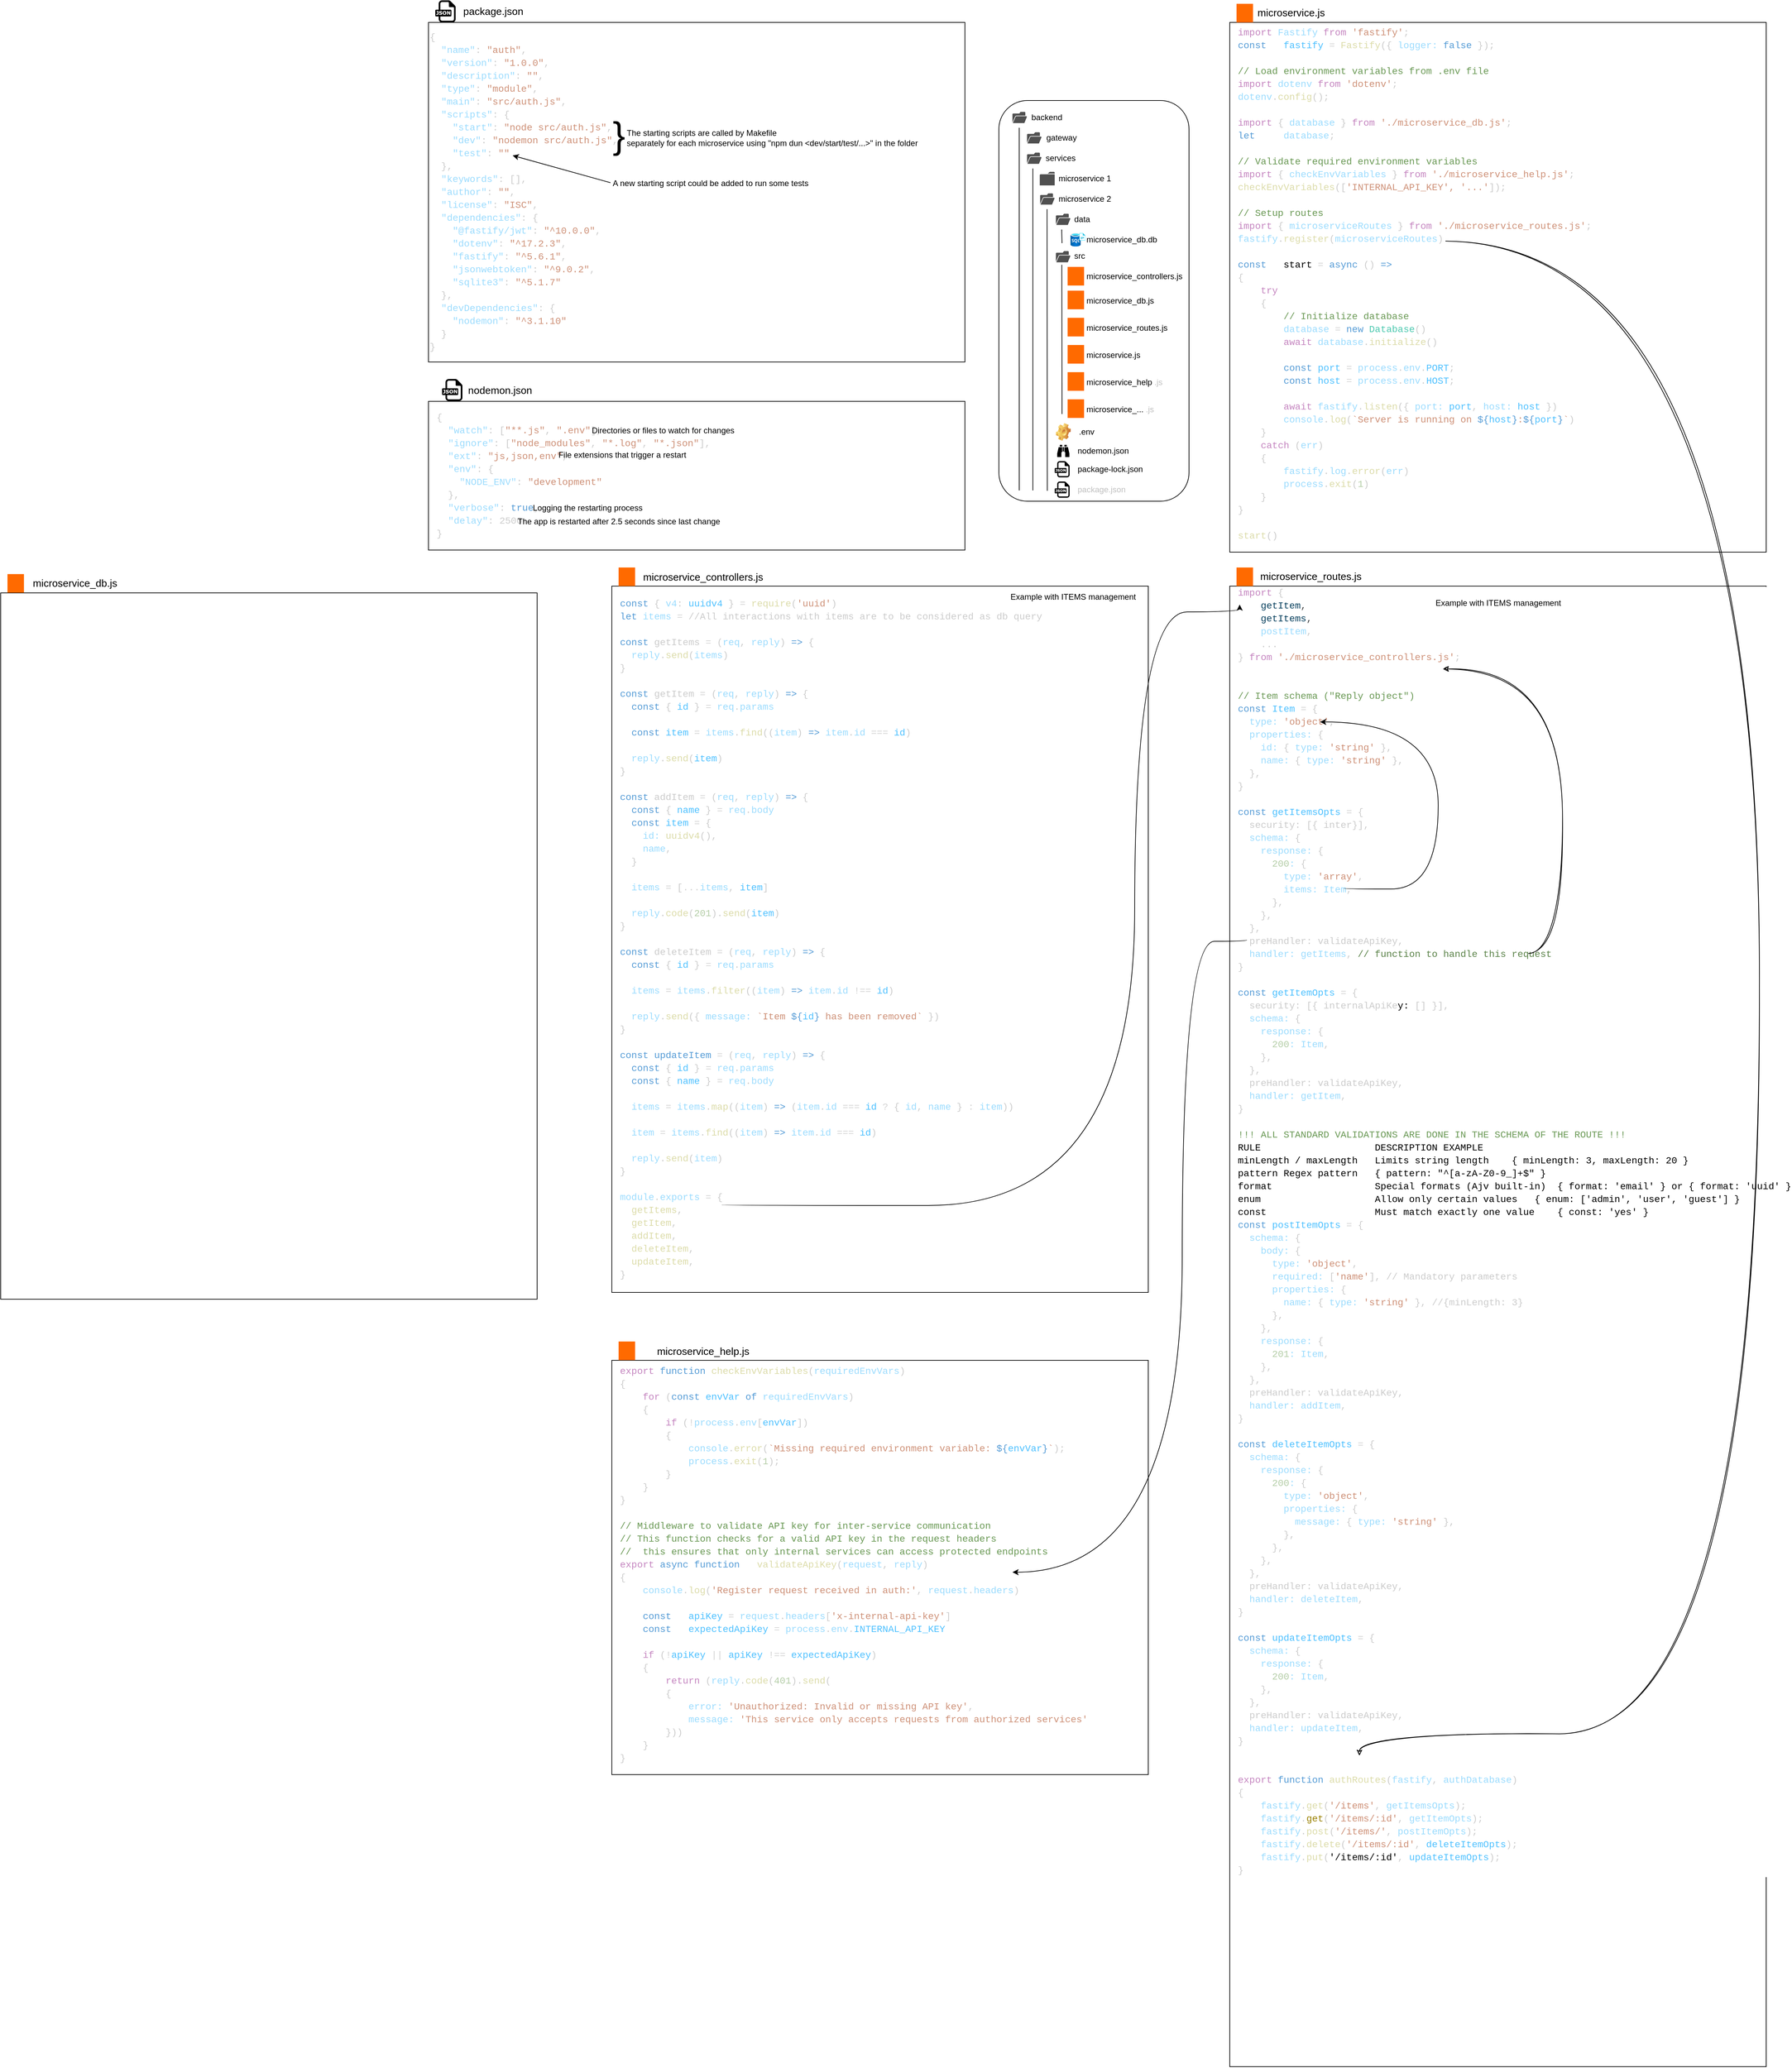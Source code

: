 <mxfile>
    <diagram id="rhPT5s6ItHXYKve-Ltm8" name="Page-1">
        <mxGraphModel dx="3428" dy="403" grid="1" gridSize="10" guides="1" tooltips="1" connect="1" arrows="1" fold="1" page="1" pageScale="1" pageWidth="1169" pageHeight="827" math="0" shadow="0">
            <root>
                <mxCell id="0"/>
                <mxCell id="1" parent="0"/>
                <mxCell id="2" value="" style="rounded=1;whiteSpace=wrap;html=1;align=left;labelBackgroundColor=default;" parent="1" vertex="1">
                    <mxGeometry x="20" y="155" width="280" height="590" as="geometry"/>
                </mxCell>
                <mxCell id="3" value="gateway" style="text;html=1;align=left;verticalAlign=middle;whiteSpace=wrap;rounded=0;labelBackgroundColor=default;" parent="1" vertex="1">
                    <mxGeometry x="88.22" y="195" width="50" height="30" as="geometry"/>
                </mxCell>
                <mxCell id="4" value="backend" style="text;html=1;align=left;verticalAlign=middle;whiteSpace=wrap;rounded=0;labelBackgroundColor=default;" parent="1" vertex="1">
                    <mxGeometry x="66.48" y="165" width="50" height="30" as="geometry"/>
                </mxCell>
                <mxCell id="6" value="" style="sketch=0;pointerEvents=1;shadow=0;dashed=0;html=1;strokeColor=none;fillColor=#505050;labelPosition=center;verticalLabelPosition=bottom;verticalAlign=top;outlineConnect=0;align=left;shape=mxgraph.office.concepts.folder_open;aspect=fixed;labelBackgroundColor=default;" parent="1" vertex="1">
                    <mxGeometry x="40.0" y="171.75" width="21.49" height="16.5" as="geometry"/>
                </mxCell>
                <mxCell id="7" value="" style="sketch=0;pointerEvents=1;shadow=0;dashed=0;html=1;strokeColor=none;fillColor=#505050;labelPosition=center;verticalLabelPosition=bottom;verticalAlign=top;outlineConnect=0;align=left;shape=mxgraph.office.concepts.folder_open;aspect=fixed;labelBackgroundColor=default;" parent="1" vertex="1">
                    <mxGeometry x="61.49" y="201.75" width="21.49" height="16.5" as="geometry"/>
                </mxCell>
                <mxCell id="8" value="services" style="text;html=1;align=left;verticalAlign=middle;whiteSpace=wrap;rounded=0;labelBackgroundColor=default;" parent="1" vertex="1">
                    <mxGeometry x="87.24" y="225" width="48.51" height="30" as="geometry"/>
                </mxCell>
                <mxCell id="9" value="" style="sketch=0;pointerEvents=1;shadow=0;dashed=0;html=1;strokeColor=none;fillColor=#505050;labelPosition=center;verticalLabelPosition=bottom;verticalAlign=top;outlineConnect=0;align=left;shape=mxgraph.office.concepts.folder_open;aspect=fixed;labelBackgroundColor=default;" parent="1" vertex="1">
                    <mxGeometry x="61.49" y="231.75" width="21.49" height="16.5" as="geometry"/>
                </mxCell>
                <mxCell id="10" value="microservice 1" style="text;html=1;align=left;verticalAlign=middle;whiteSpace=wrap;rounded=0;labelBackgroundColor=default;" parent="1" vertex="1">
                    <mxGeometry x="105.87" y="255" width="89.26" height="30" as="geometry"/>
                </mxCell>
                <mxCell id="15" value="microservice 2" style="text;html=1;align=left;verticalAlign=middle;whiteSpace=wrap;rounded=0;labelBackgroundColor=default;" parent="1" vertex="1">
                    <mxGeometry x="105.87" y="285" width="89.26" height="30" as="geometry"/>
                </mxCell>
                <mxCell id="16" value="" style="sketch=0;pointerEvents=1;shadow=0;dashed=0;html=1;strokeColor=none;fillColor=#505050;labelPosition=center;verticalLabelPosition=bottom;verticalAlign=top;outlineConnect=0;align=left;shape=mxgraph.office.concepts.folder_open;aspect=fixed;labelBackgroundColor=default;" parent="1" vertex="1">
                    <mxGeometry x="80.74" y="291.75" width="21.49" height="16.5" as="geometry"/>
                </mxCell>
                <mxCell id="17" value="" style="sketch=0;pointerEvents=1;shadow=0;dashed=0;html=1;strokeColor=none;fillColor=#505050;labelPosition=center;verticalLabelPosition=bottom;verticalAlign=top;outlineConnect=0;align=left;shape=mxgraph.office.concepts.folder;aspect=fixed;labelBackgroundColor=default;" parent="1" vertex="1">
                    <mxGeometry x="80.23" y="260" width="22" height="20" as="geometry"/>
                </mxCell>
                <mxCell id="18" value="data" style="text;html=1;align=left;verticalAlign=middle;whiteSpace=wrap;rounded=0;labelBackgroundColor=default;" parent="1" vertex="1">
                    <mxGeometry x="128.99" y="315" width="30" height="30" as="geometry"/>
                </mxCell>
                <mxCell id="19" value="" style="sketch=0;pointerEvents=1;shadow=0;dashed=0;html=1;strokeColor=none;fillColor=#505050;labelPosition=center;verticalLabelPosition=bottom;verticalAlign=top;outlineConnect=0;align=left;shape=mxgraph.office.concepts.folder_open;aspect=fixed;labelBackgroundColor=default;" parent="1" vertex="1">
                    <mxGeometry x="103.99" y="321.75" width="21.49" height="16.5" as="geometry"/>
                </mxCell>
                <mxCell id="20" value="src" style="text;html=1;align=left;verticalAlign=middle;whiteSpace=wrap;rounded=0;labelBackgroundColor=default;" parent="1" vertex="1">
                    <mxGeometry x="128.99" y="368.7" width="20" height="30" as="geometry"/>
                </mxCell>
                <mxCell id="22" value="microservice_db.db" style="text;html=1;align=left;verticalAlign=middle;whiteSpace=wrap;rounded=0;labelBackgroundColor=default;" parent="1" vertex="1">
                    <mxGeometry x="147.41" y="345" width="110" height="30" as="geometry"/>
                </mxCell>
                <mxCell id="23" value="" style="image;aspect=fixed;html=1;points=[];align=left;fontSize=12;image=img/lib/azure2/databases/SQL_Server_Registries.svg;labelBackgroundColor=default;" parent="1" vertex="1">
                    <mxGeometry x="125.48" y="350" width="21.93" height="20" as="geometry"/>
                </mxCell>
                <mxCell id="25" value="" style="sketch=0;pointerEvents=1;shadow=0;dashed=0;html=1;strokeColor=none;fillColor=#505050;labelPosition=center;verticalLabelPosition=bottom;verticalAlign=top;outlineConnect=0;align=left;shape=mxgraph.office.concepts.folder_open;aspect=fixed;labelBackgroundColor=default;" parent="1" vertex="1">
                    <mxGeometry x="103.99" y="376.75" width="21.49" height="16.5" as="geometry"/>
                </mxCell>
                <mxCell id="29" value="" style="points=[];aspect=fixed;html=1;align=center;shadow=0;dashed=0;fillColor=#FF6A00;strokeColor=none;shape=mxgraph.alibaba_cloud.nodejs_performance_platform;labelBackgroundColor=default;" parent="1" vertex="1">
                    <mxGeometry x="121.2" y="400" width="24.28" height="27.4" as="geometry"/>
                </mxCell>
                <mxCell id="30" value="microservice_controllers.js" style="text;html=1;align=left;verticalAlign=middle;whiteSpace=wrap;rounded=0;labelBackgroundColor=default;" parent="1" vertex="1">
                    <mxGeometry x="147.41" y="398.7" width="148.07" height="30" as="geometry"/>
                </mxCell>
                <mxCell id="31" value="microservice_db.js" style="text;html=1;align=left;verticalAlign=middle;whiteSpace=wrap;rounded=0;labelBackgroundColor=default;" parent="1" vertex="1">
                    <mxGeometry x="147.41" y="435" width="148.07" height="30" as="geometry"/>
                </mxCell>
                <mxCell id="32" value="" style="points=[];aspect=fixed;html=1;align=center;shadow=0;dashed=0;fillColor=#FF6A00;strokeColor=none;shape=mxgraph.alibaba_cloud.nodejs_performance_platform;labelBackgroundColor=default;" parent="1" vertex="1">
                    <mxGeometry x="121.2" y="435" width="24.28" height="27.4" as="geometry"/>
                </mxCell>
                <mxCell id="33" value="microservice_routes.js" style="text;html=1;align=left;verticalAlign=middle;whiteSpace=wrap;rounded=0;labelBackgroundColor=default;" parent="1" vertex="1">
                    <mxGeometry x="147.41" y="475" width="148.07" height="30" as="geometry"/>
                </mxCell>
                <mxCell id="34" value="" style="points=[];aspect=fixed;html=1;align=center;shadow=0;dashed=0;fillColor=#FF6A00;strokeColor=none;shape=mxgraph.alibaba_cloud.nodejs_performance_platform;labelBackgroundColor=default;" parent="1" vertex="1">
                    <mxGeometry x="121.2" y="475" width="24.28" height="27.4" as="geometry"/>
                </mxCell>
                <mxCell id="35" value="microservice.js" style="text;html=1;align=left;verticalAlign=middle;whiteSpace=wrap;rounded=0;labelBackgroundColor=default;" parent="1" vertex="1">
                    <mxGeometry x="147.41" y="515" width="148.07" height="30" as="geometry"/>
                </mxCell>
                <mxCell id="36" value="" style="points=[];aspect=fixed;html=1;align=center;shadow=0;dashed=0;fillColor=#FF6A00;strokeColor=none;shape=mxgraph.alibaba_cloud.nodejs_performance_platform;labelBackgroundColor=default;" parent="1" vertex="1">
                    <mxGeometry x="121.2" y="515" width="24.28" height="27.4" as="geometry"/>
                </mxCell>
                <mxCell id="37" value="microservice_help&amp;nbsp;&lt;span style=&quot;&quot;&gt;&lt;font style=&quot;color: light-dark(rgb(192, 192, 192), rgb(255, 255, 255));&quot;&gt;.js&lt;/font&gt;&lt;/span&gt;" style="text;html=1;align=left;verticalAlign=middle;whiteSpace=wrap;rounded=0;labelBackgroundColor=default;" parent="1" vertex="1">
                    <mxGeometry x="147.41" y="555" width="148.07" height="30" as="geometry"/>
                </mxCell>
                <mxCell id="38" value="" style="points=[];aspect=fixed;html=1;align=center;shadow=0;dashed=0;fillColor=#FF6A00;strokeColor=none;shape=mxgraph.alibaba_cloud.nodejs_performance_platform;labelBackgroundColor=default;" parent="1" vertex="1">
                    <mxGeometry x="121.2" y="555" width="24.28" height="27.4" as="geometry"/>
                </mxCell>
                <mxCell id="39" value="" style="shape=image;html=1;verticalLabelPosition=bottom;verticalAlign=top;imageAspect=0;image=img/clipart/Gear_128x128.png;aspect=fixed;labelBackgroundColor=default;" parent="1" vertex="1">
                    <mxGeometry x="103.99" y="629.94" width="21.76" height="26.11" as="geometry"/>
                </mxCell>
                <mxCell id="40" value=".env" style="text;html=1;align=left;verticalAlign=middle;resizable=0;points=[];autosize=1;strokeColor=none;fillColor=none;labelBackgroundColor=default;" parent="1" vertex="1">
                    <mxGeometry x="135.75" y="628" width="50" height="30" as="geometry"/>
                </mxCell>
                <mxCell id="41" value="" style="shape=mxgraph.signs.sports.binoculars;html=1;pointerEvents=1;fillColor=light-dark(#000000,#009900);strokeColor=none;verticalLabelPosition=bottom;verticalAlign=top;align=center;aspect=fixed;labelBackgroundColor=default;" parent="1" vertex="1">
                    <mxGeometry x="105.87" y="662.05" width="18" height="18" as="geometry"/>
                </mxCell>
                <mxCell id="42" value="nodemon.json" style="text;html=1;align=left;verticalAlign=middle;resizable=0;points=[];autosize=1;strokeColor=none;fillColor=none;labelBackgroundColor=default;" parent="1" vertex="1">
                    <mxGeometry x="133.99" y="656.05" width="100" height="30" as="geometry"/>
                </mxCell>
                <mxCell id="45" value="" style="dashed=0;outlineConnect=0;html=1;align=center;labelPosition=center;verticalLabelPosition=bottom;verticalAlign=top;shape=mxgraph.weblogos.json;fillColor=light-dark(#FFFFFF,#66CC00);aspect=fixed;labelBackgroundColor=default;" parent="1" vertex="1">
                    <mxGeometry x="102.23" y="686.05" width="21.98" height="23.8" as="geometry"/>
                </mxCell>
                <mxCell id="46" value="package-lock.json" style="text;html=1;align=left;verticalAlign=middle;resizable=0;points=[];autosize=1;strokeColor=none;fillColor=none;labelBackgroundColor=default;" parent="1" vertex="1">
                    <mxGeometry x="133.99" y="682.95" width="120" height="30" as="geometry"/>
                </mxCell>
                <mxCell id="47" value="" style="dashed=0;outlineConnect=0;html=1;align=center;labelPosition=center;verticalLabelPosition=bottom;verticalAlign=top;shape=mxgraph.weblogos.json;fillColor=light-dark(#FFFFFF,#66CC00);aspect=fixed;labelBackgroundColor=default;" parent="1" vertex="1">
                    <mxGeometry x="102.23" y="716.05" width="21.98" height="23.8" as="geometry"/>
                </mxCell>
                <mxCell id="48" value="&lt;font style=&quot;&quot;&gt;&lt;font style=&quot;color: light-dark(rgb(192, 192, 192), rgb(255, 255, 255));&quot;&gt;package&lt;/font&gt;&lt;span style=&quot;color: rgb(192, 192, 192);&quot;&gt;&lt;font style=&quot;color: light-dark(rgb(192, 192, 192), rgb(255, 255, 255));&quot;&gt;.json&lt;/font&gt;&lt;/span&gt;&lt;/font&gt;" style="text;html=1;align=left;verticalAlign=middle;resizable=0;points=[];autosize=1;strokeColor=none;fillColor=none;labelBackgroundColor=default;" parent="1" vertex="1">
                    <mxGeometry x="133.99" y="712.95" width="90" height="30" as="geometry"/>
                </mxCell>
                <mxCell id="52" value="" style="endArrow=none;html=1;labelBackgroundColor=default;" parent="1" edge="1">
                    <mxGeometry width="50" height="50" relative="1" as="geometry">
                        <mxPoint x="91.33" y="729.566" as="sourcePoint"/>
                        <mxPoint x="90.93" y="315.0" as="targetPoint"/>
                    </mxGeometry>
                </mxCell>
                <mxCell id="53" value="" style="endArrow=none;html=1;labelBackgroundColor=default;" parent="1" edge="1">
                    <mxGeometry width="50" height="50" relative="1" as="geometry">
                        <mxPoint x="112.99" y="365" as="sourcePoint"/>
                        <mxPoint x="112.49" y="345" as="targetPoint"/>
                    </mxGeometry>
                </mxCell>
                <mxCell id="54" value="" style="endArrow=none;html=1;labelBackgroundColor=default;" parent="1" edge="1">
                    <mxGeometry width="50" height="50" relative="1" as="geometry">
                        <mxPoint x="112.99" y="616.574" as="sourcePoint"/>
                        <mxPoint x="112.68" y="396.889" as="targetPoint"/>
                    </mxGeometry>
                </mxCell>
                <mxCell id="55" value="" style="endArrow=none;html=1;exitX=0.107;exitY=0.068;exitDx=0;exitDy=0;exitPerimeter=0;labelBackgroundColor=default;" parent="1" source="2" edge="1">
                    <mxGeometry width="50" height="50" relative="1" as="geometry">
                        <mxPoint x="30" y="315" as="sourcePoint"/>
                        <mxPoint x="50" y="729.172" as="targetPoint"/>
                    </mxGeometry>
                </mxCell>
                <mxCell id="56" value="" style="endArrow=none;html=1;exitX=0.179;exitY=0.186;exitDx=0;exitDy=0;exitPerimeter=0;entryX=0.179;entryY=0.305;entryDx=0;entryDy=0;entryPerimeter=0;labelBackgroundColor=default;" parent="1" edge="1">
                    <mxGeometry width="50" height="50" relative="1" as="geometry">
                        <mxPoint x="70.06" y="255.157" as="sourcePoint"/>
                        <mxPoint x="70.06" y="729.172" as="targetPoint"/>
                    </mxGeometry>
                </mxCell>
                <mxCell id="57" value="" style="rounded=0;whiteSpace=wrap;html=1;align=left;labelBackgroundColor=default;" parent="1" vertex="1">
                    <mxGeometry x="360" y="40" width="790" height="780" as="geometry"/>
                </mxCell>
                <mxCell id="58" value="microservice.js" style="text;html=1;align=center;verticalAlign=middle;resizable=0;points=[];autosize=1;strokeColor=none;fillColor=none;fontSize=15;labelBackgroundColor=default;" parent="1" vertex="1">
                    <mxGeometry x="390" y="10" width="120" height="30" as="geometry"/>
                </mxCell>
                <mxCell id="59" value="&lt;div style=&quot;line-height: 19px; white-space-collapse: preserve; font-size: 14px; font-family: Consolas, &amp;quot;Courier New&amp;quot;, monospace;&quot;&gt;&lt;div style=&quot;&quot;&gt;&lt;div style=&quot;line-height: 19px;&quot;&gt;&lt;div style=&quot;&quot;&gt;&lt;div style=&quot;line-height: 19px;&quot;&gt;&lt;div style=&quot;color: light-dark(rgb(204, 204, 204), rgb(62, 62, 62));&quot;&gt;&lt;span&gt;&lt;span style=&quot;color: rgb(197, 134, 192);&quot;&gt;import&lt;/span&gt;&lt;span style=&quot;color: rgb(204, 204, 204);&quot;&gt; &lt;/span&gt;&lt;span style=&quot;color: rgb(156, 220, 254);&quot;&gt;Fastify&lt;/span&gt;&lt;span style=&quot;color: rgb(204, 204, 204);&quot;&gt; &lt;/span&gt;&lt;span style=&quot;color: rgb(197, 134, 192);&quot;&gt;from&lt;/span&gt;&lt;span style=&quot;color: rgb(204, 204, 204);&quot;&gt; &lt;/span&gt;&lt;span style=&quot;color: rgb(206, 145, 120);&quot;&gt;&#39;fastify&#39;&lt;/span&gt;&lt;span style=&quot;color: rgb(204, 204, 204);&quot;&gt;;&lt;/span&gt;&lt;/span&gt;&lt;/div&gt;&lt;div style=&quot;&quot;&gt;&lt;span style=&quot;color: rgb(86, 156, 214);&quot;&gt;const&lt;/span&gt;&lt;span style=&quot;color: rgb(204, 204, 204);&quot;&gt; &amp;nbsp; &lt;/span&gt;&lt;span style=&quot;color: rgb(79, 193, 255);&quot;&gt;fastify&lt;/span&gt;&lt;span style=&quot;color: rgb(204, 204, 204);&quot;&gt; &lt;/span&gt;&lt;span style=&quot;color: rgb(212, 212, 212);&quot;&gt;=&lt;/span&gt;&lt;span style=&quot;color: rgb(204, 204, 204);&quot;&gt; &lt;/span&gt;&lt;span style=&quot;color: rgb(220, 220, 170);&quot;&gt;&lt;font style=&quot;color: light-dark(rgb(220, 220, 170), rgb(153, 128, 0));&quot;&gt;Fastify&lt;/font&gt;&lt;/span&gt;&lt;span style=&quot;color: rgb(204, 204, 204);&quot;&gt;({ &lt;/span&gt;&lt;span style=&quot;color: rgb(156, 220, 254);&quot;&gt;logger:&lt;/span&gt;&lt;span style=&quot;color: rgb(204, 204, 204);&quot;&gt; &lt;/span&gt;&lt;span style=&quot;color: rgb(86, 156, 214);&quot;&gt;false&lt;/span&gt;&lt;span style=&quot;color: rgb(204, 204, 204);&quot;&gt; });&lt;/span&gt;&lt;/div&gt;&lt;span style=&quot;color: light-dark(rgb(204, 204, 204), rgb(62, 62, 62));&quot;&gt;&lt;br&gt;&lt;/span&gt;&lt;div style=&quot;color: light-dark(rgb(204, 204, 204), rgb(62, 62, 62));&quot;&gt;&lt;span style=&quot;color: rgb(106, 153, 85);&quot;&gt;// Load environment variables from .env file&lt;/span&gt;&lt;/div&gt;&lt;div style=&quot;color: light-dark(rgb(204, 204, 204), rgb(62, 62, 62));&quot;&gt;&lt;span&gt;&lt;span style=&quot;color: rgb(197, 134, 192);&quot;&gt;import&lt;/span&gt;&lt;span style=&quot;color: rgb(204, 204, 204);&quot;&gt; &lt;/span&gt;&lt;span style=&quot;color: rgb(156, 220, 254);&quot;&gt;dotenv&lt;/span&gt;&lt;span style=&quot;color: rgb(204, 204, 204);&quot;&gt; &lt;/span&gt;&lt;span style=&quot;color: rgb(197, 134, 192);&quot;&gt;from&lt;/span&gt;&lt;span style=&quot;color: rgb(204, 204, 204);&quot;&gt; &lt;/span&gt;&lt;span style=&quot;color: rgb(206, 145, 120);&quot;&gt;&#39;dotenv&#39;&lt;/span&gt;&lt;span style=&quot;color: rgb(204, 204, 204);&quot;&gt;;&lt;/span&gt;&lt;/span&gt;&lt;/div&gt;&lt;div style=&quot;&quot;&gt;&lt;span style=&quot;color: rgb(156, 220, 254);&quot;&gt;dotenv&lt;/span&gt;&lt;span style=&quot;color: rgb(204, 204, 204);&quot;&gt;.&lt;/span&gt;&lt;span style=&quot;color: rgb(220, 220, 170);&quot;&gt;&lt;font style=&quot;color: light-dark(rgb(220, 220, 170), rgb(153, 128, 0));&quot;&gt;config&lt;/font&gt;&lt;/span&gt;&lt;span style=&quot;color: rgb(204, 204, 204);&quot;&gt;();&lt;/span&gt;&lt;/div&gt;&lt;span style=&quot;color: light-dark(rgb(204, 204, 204), rgb(62, 62, 62));&quot;&gt;&lt;br&gt;&lt;/span&gt;&lt;div style=&quot;color: light-dark(rgb(204, 204, 204), rgb(62, 62, 62));&quot;&gt;&lt;span&gt;&lt;span style=&quot;color: rgb(197, 134, 192);&quot;&gt;import&lt;/span&gt;&lt;span style=&quot;color: rgb(204, 204, 204);&quot;&gt; { &lt;/span&gt;&lt;span style=&quot;color: rgb(156, 220, 254);&quot;&gt;database&lt;/span&gt;&lt;span style=&quot;color: rgb(204, 204, 204);&quot;&gt; } &lt;/span&gt;&lt;span style=&quot;color: rgb(197, 134, 192);&quot;&gt;from&lt;/span&gt;&lt;span style=&quot;color: rgb(204, 204, 204);&quot;&gt; &lt;/span&gt;&lt;span style=&quot;color: rgb(206, 145, 120);&quot;&gt;&#39;./microservice_db.js&#39;&lt;/span&gt;&lt;span style=&quot;color: rgb(204, 204, 204);&quot;&gt;;&lt;/span&gt;&lt;/span&gt;&lt;/div&gt;&lt;div style=&quot;color: light-dark(rgb(204, 204, 204), rgb(62, 62, 62));&quot;&gt;&lt;span&gt;&lt;span style=&quot;color: rgb(86, 156, 214);&quot;&gt;let&lt;/span&gt;&lt;span style=&quot;color: rgb(204, 204, 204);&quot;&gt; &amp;nbsp; &amp;nbsp; &lt;/span&gt;&lt;span style=&quot;color: rgb(156, 220, 254);&quot;&gt;database&lt;/span&gt;&lt;span style=&quot;color: rgb(204, 204, 204);&quot;&gt;;&lt;/span&gt;&lt;/span&gt;&lt;/div&gt;&lt;span style=&quot;color: light-dark(rgb(204, 204, 204), rgb(62, 62, 62));&quot;&gt;&lt;br&gt;&lt;/span&gt;&lt;div style=&quot;color: light-dark(rgb(204, 204, 204), rgb(62, 62, 62));&quot;&gt;&lt;span style=&quot;color: rgb(106, 153, 85);&quot;&gt;// Validate required environment variables&lt;/span&gt;&lt;/div&gt;&lt;div style=&quot;&quot;&gt;&lt;span style=&quot;color: rgb(197, 134, 192);&quot;&gt;import&lt;/span&gt;&lt;span style=&quot;color: rgb(204, 204, 204);&quot;&gt; { &lt;/span&gt;&lt;span style=&quot;color: rgb(156, 220, 254);&quot;&gt;checkEnvVariables&lt;/span&gt;&lt;span style=&quot;color: rgb(204, 204, 204);&quot;&gt; } &lt;/span&gt;&lt;span style=&quot;color: rgb(197, 134, 192);&quot;&gt;from&lt;/span&gt;&lt;span style=&quot;color: rgb(204, 204, 204);&quot;&gt; &lt;/span&gt;&lt;span style=&quot;color: rgb(206, 145, 120);&quot;&gt;&#39;./&lt;/span&gt;&lt;span style=&quot;color: rgb(206, 145, 120);&quot;&gt;microservice_help.js&#39;&lt;/span&gt;&lt;span style=&quot;color: rgb(204, 204, 204);&quot;&gt;;&lt;/span&gt;&lt;/div&gt;&lt;div style=&quot;&quot;&gt;&lt;span style=&quot;color: rgb(220, 220, 170);&quot;&gt;&lt;font style=&quot;color: light-dark(rgb(220, 220, 170), rgb(153, 128, 0));&quot;&gt;checkEnvVariables&lt;/font&gt;&lt;/span&gt;&lt;span style=&quot;color: rgb(204, 204, 204);&quot;&gt;([&lt;/span&gt;&lt;span style=&quot;color: rgb(206, 145, 120);&quot;&gt;&#39;INTERNAL_API_KEY&#39;, &#39;...&#39;&lt;/span&gt;&lt;span style=&quot;color: rgb(204, 204, 204);&quot;&gt;]);&lt;/span&gt;&lt;/div&gt;&lt;span style=&quot;color: light-dark(rgb(204, 204, 204), rgb(62, 62, 62));&quot;&gt;&lt;br&gt;&lt;/span&gt;&lt;div style=&quot;color: light-dark(rgb(204, 204, 204), rgb(62, 62, 62));&quot;&gt;&lt;span style=&quot;color: rgb(106, 153, 85);&quot;&gt;// Setup routes&lt;/span&gt;&lt;/div&gt;&lt;div style=&quot;color: light-dark(rgb(204, 204, 204), rgb(62, 62, 62));&quot;&gt;&lt;span&gt;&lt;span style=&quot;color: rgb(197, 134, 192);&quot;&gt;import&lt;/span&gt;&lt;span style=&quot;color: rgb(204, 204, 204);&quot;&gt; { &lt;/span&gt;&lt;span style=&quot;color: rgb(156, 220, 254);&quot;&gt;microserviceRoutes&lt;/span&gt;&lt;span style=&quot;color: rgb(204, 204, 204);&quot;&gt; } &lt;/span&gt;&lt;span style=&quot;color: rgb(197, 134, 192);&quot;&gt;from&lt;/span&gt;&lt;span style=&quot;color: rgb(204, 204, 204);&quot;&gt; &lt;/span&gt;&lt;span style=&quot;color: rgb(206, 145, 120);&quot;&gt;&#39;./microservice_routes.js&#39;&lt;/span&gt;&lt;span style=&quot;color: rgb(204, 204, 204);&quot;&gt;;&lt;/span&gt;&lt;/span&gt;&lt;/div&gt;&lt;div style=&quot;&quot;&gt;&lt;span style=&quot;color: rgb(156, 220, 254);&quot;&gt;fastify&lt;/span&gt;&lt;span style=&quot;color: rgb(204, 204, 204);&quot;&gt;.&lt;/span&gt;&lt;span style=&quot;color: rgb(220, 220, 170);&quot;&gt;&lt;font style=&quot;color: light-dark(rgb(220, 220, 170), rgb(153, 128, 0));&quot;&gt;register&lt;/font&gt;&lt;/span&gt;&lt;span style=&quot;color: rgb(204, 204, 204);&quot;&gt;(&lt;/span&gt;&lt;span style=&quot;scrollbar-color: rgb(75, 75, 75) rgb(27, 29, 30); color: rgb(156, 220, 254);&quot;&gt;&lt;font style=&quot;color: rgb(156, 220, 254);&quot;&gt;microserviceRoutes&lt;/font&gt;&lt;/span&gt;&lt;span style=&quot;color: rgb(204, 204, 204);&quot;&gt;)&lt;/span&gt;&lt;/div&gt;&lt;span style=&quot;color: light-dark(rgb(204, 204, 204), rgb(62, 62, 62));&quot;&gt;&lt;br&gt;&lt;/span&gt;&lt;div style=&quot;&quot;&gt;&lt;span style=&quot;color: rgb(86, 156, 214);&quot;&gt;const&lt;/span&gt;&lt;span style=&quot;color: rgb(204, 204, 204);&quot;&gt; &amp;nbsp; &lt;/span&gt;&lt;font style=&quot;color: light-dark(rgb(0, 0, 0), rgb(153, 128, 0));&quot;&gt;start &lt;/font&gt;&lt;span style=&quot;color: rgb(212, 212, 212);&quot;&gt;=&lt;/span&gt;&lt;span style=&quot;color: rgb(204, 204, 204);&quot;&gt; &lt;/span&gt;&lt;span style=&quot;color: rgb(86, 156, 214);&quot;&gt;async&lt;/span&gt;&lt;span style=&quot;color: rgb(204, 204, 204);&quot;&gt; () &lt;/span&gt;&lt;span style=&quot;color: rgb(86, 156, 214);&quot;&gt;=&amp;gt;&lt;/span&gt;&lt;/div&gt;&lt;div style=&quot;color: light-dark(rgb(204, 204, 204), rgb(62, 62, 62));&quot;&gt;&lt;span style=&quot;color: rgb(204, 204, 204);&quot;&gt;{&lt;/span&gt;&lt;/div&gt;&lt;div style=&quot;color: light-dark(rgb(204, 204, 204), rgb(62, 62, 62));&quot;&gt;&lt;span&gt;&lt;span style=&quot;color: rgb(204, 204, 204);&quot;&gt;&amp;nbsp; &amp;nbsp; &lt;/span&gt;&lt;span style=&quot;color: rgb(197, 134, 192);&quot;&gt;try&lt;/span&gt;&lt;/span&gt;&lt;/div&gt;&lt;div style=&quot;color: light-dark(rgb(204, 204, 204), rgb(62, 62, 62));&quot;&gt;&lt;span style=&quot;color: rgb(204, 204, 204);&quot;&gt;&amp;nbsp; &amp;nbsp; {&lt;/span&gt;&lt;/div&gt;&lt;div style=&quot;color: light-dark(rgb(204, 204, 204), rgb(62, 62, 62));&quot;&gt;&lt;span&gt;&lt;span style=&quot;color: rgb(204, 204, 204);&quot;&gt;&amp;nbsp; &amp;nbsp; &amp;nbsp; &amp;nbsp; &lt;/span&gt;&lt;span style=&quot;color: rgb(106, 153, 85);&quot;&gt;// Initialize database&lt;/span&gt;&lt;/span&gt;&lt;/div&gt;&lt;div style=&quot;color: light-dark(rgb(204, 204, 204), rgb(62, 62, 62));&quot;&gt;&lt;span&gt;&lt;span style=&quot;color: rgb(204, 204, 204);&quot;&gt;&amp;nbsp; &amp;nbsp; &amp;nbsp; &amp;nbsp; &lt;/span&gt;&lt;span style=&quot;color: rgb(156, 220, 254);&quot;&gt;database&lt;/span&gt;&lt;span style=&quot;color: rgb(204, 204, 204);&quot;&gt; &lt;/span&gt;&lt;span style=&quot;color: rgb(212, 212, 212);&quot;&gt;=&lt;/span&gt;&lt;span style=&quot;color: rgb(204, 204, 204);&quot;&gt; &lt;/span&gt;&lt;span style=&quot;color: rgb(86, 156, 214);&quot;&gt;new&lt;/span&gt;&lt;span style=&quot;color: rgb(204, 204, 204);&quot;&gt; &lt;/span&gt;&lt;span style=&quot;color: rgb(78, 201, 176);&quot;&gt;Database&lt;/span&gt;&lt;span style=&quot;color: rgb(204, 204, 204);&quot;&gt;()&lt;/span&gt;&lt;/span&gt;&lt;/div&gt;&lt;div style=&quot;&quot;&gt;&lt;span style=&quot;color: rgb(204, 204, 204);&quot;&gt;&amp;nbsp; &amp;nbsp; &amp;nbsp; &amp;nbsp; &lt;/span&gt;&lt;span style=&quot;color: rgb(197, 134, 192);&quot;&gt;await&lt;/span&gt;&lt;span style=&quot;color: rgb(204, 204, 204);&quot;&gt; &lt;/span&gt;&lt;span style=&quot;color: rgb(156, 220, 254);&quot;&gt;database&lt;/span&gt;&lt;span style=&quot;color: rgb(204, 204, 204);&quot;&gt;.&lt;/span&gt;&lt;span style=&quot;color: rgb(220, 220, 170);&quot;&gt;&lt;font style=&quot;color: light-dark(rgb(220, 220, 170), rgb(153, 128, 0));&quot;&gt;initialize&lt;/font&gt;&lt;/span&gt;&lt;span style=&quot;color: rgb(204, 204, 204);&quot;&gt;()&lt;/span&gt;&lt;/div&gt;&lt;span style=&quot;color: light-dark(rgb(204, 204, 204), rgb(62, 62, 62));&quot;&gt;&lt;br&gt;&lt;/span&gt;&lt;div style=&quot;color: light-dark(rgb(204, 204, 204), rgb(62, 62, 62));&quot;&gt;&lt;span&gt;&lt;span style=&quot;color: rgb(204, 204, 204);&quot;&gt;&amp;nbsp; &amp;nbsp; &amp;nbsp; &amp;nbsp; &lt;/span&gt;&lt;span style=&quot;color: rgb(86, 156, 214);&quot;&gt;const&lt;/span&gt;&lt;span style=&quot;color: rgb(204, 204, 204);&quot;&gt; &lt;/span&gt;&lt;span style=&quot;color: rgb(79, 193, 255);&quot;&gt;port&lt;/span&gt;&lt;span style=&quot;color: rgb(204, 204, 204);&quot;&gt; &lt;/span&gt;&lt;span style=&quot;color: rgb(212, 212, 212);&quot;&gt;=&lt;/span&gt;&lt;span style=&quot;color: rgb(204, 204, 204);&quot;&gt; &lt;/span&gt;&lt;span style=&quot;color: rgb(156, 220, 254);&quot;&gt;process&lt;/span&gt;&lt;span style=&quot;color: rgb(204, 204, 204);&quot;&gt;.&lt;/span&gt;&lt;span style=&quot;color: rgb(156, 220, 254);&quot;&gt;env&lt;/span&gt;&lt;span style=&quot;color: rgb(204, 204, 204);&quot;&gt;.&lt;/span&gt;&lt;span style=&quot;color: rgb(79, 193, 255);&quot;&gt;PORT&lt;/span&gt;&lt;span style=&quot;color: rgb(204, 204, 204);&quot;&gt;;&lt;/span&gt;&lt;/span&gt;&lt;/div&gt;&lt;div style=&quot;color: light-dark(rgb(204, 204, 204), rgb(62, 62, 62));&quot;&gt;&lt;span&gt;&lt;span style=&quot;color: rgb(204, 204, 204);&quot;&gt;&amp;nbsp; &amp;nbsp; &amp;nbsp; &amp;nbsp; &lt;/span&gt;&lt;span style=&quot;color: rgb(86, 156, 214);&quot;&gt;const&lt;/span&gt;&lt;span style=&quot;color: rgb(204, 204, 204);&quot;&gt; &lt;/span&gt;&lt;span style=&quot;color: rgb(79, 193, 255);&quot;&gt;host&lt;/span&gt;&lt;span style=&quot;color: rgb(204, 204, 204);&quot;&gt; &lt;/span&gt;&lt;span style=&quot;color: rgb(212, 212, 212);&quot;&gt;=&lt;/span&gt;&lt;span style=&quot;color: rgb(204, 204, 204);&quot;&gt; &lt;/span&gt;&lt;span style=&quot;color: rgb(156, 220, 254);&quot;&gt;process&lt;/span&gt;&lt;span style=&quot;color: rgb(204, 204, 204);&quot;&gt;.&lt;/span&gt;&lt;span style=&quot;color: rgb(156, 220, 254);&quot;&gt;env&lt;/span&gt;&lt;span style=&quot;color: rgb(204, 204, 204);&quot;&gt;.&lt;/span&gt;&lt;span style=&quot;color: rgb(79, 193, 255);&quot;&gt;HOST&lt;/span&gt;&lt;span style=&quot;color: rgb(204, 204, 204);&quot;&gt;;&lt;/span&gt;&lt;/span&gt;&lt;/div&gt;&lt;div style=&quot;color: light-dark(rgb(204, 204, 204), rgb(62, 62, 62));&quot;&gt;&lt;span style=&quot;color: rgb(204, 204, 204);&quot;&gt;&amp;nbsp; &amp;nbsp; &amp;nbsp; &amp;nbsp; &lt;/span&gt;&lt;/div&gt;&lt;div style=&quot;&quot;&gt;&lt;span style=&quot;color: rgb(204, 204, 204);&quot;&gt;&amp;nbsp; &amp;nbsp; &amp;nbsp; &amp;nbsp; &lt;/span&gt;&lt;span style=&quot;color: rgb(197, 134, 192);&quot;&gt;await&lt;/span&gt;&lt;span style=&quot;color: rgb(204, 204, 204);&quot;&gt; &lt;/span&gt;&lt;span style=&quot;color: rgb(156, 220, 254);&quot;&gt;fastify&lt;/span&gt;&lt;span style=&quot;color: rgb(204, 204, 204);&quot;&gt;.&lt;/span&gt;&lt;span style=&quot;color: rgb(220, 220, 170);&quot;&gt;&lt;font style=&quot;color: light-dark(rgb(220, 220, 170), rgb(153, 128, 0));&quot;&gt;listen&lt;/font&gt;&lt;/span&gt;&lt;span style=&quot;color: rgb(204, 204, 204);&quot;&gt;({ &lt;/span&gt;&lt;span style=&quot;color: rgb(156, 220, 254);&quot;&gt;port&lt;/span&gt;&lt;span style=&quot;color: rgb(156, 220, 254);&quot;&gt;:&lt;/span&gt;&lt;span style=&quot;color: rgb(204, 204, 204);&quot;&gt; &lt;/span&gt;&lt;span style=&quot;color: rgb(79, 193, 255);&quot;&gt;port&lt;/span&gt;&lt;span style=&quot;color: rgb(204, 204, 204);&quot;&gt;, &lt;/span&gt;&lt;span style=&quot;color: rgb(156, 220, 254);&quot;&gt;host&lt;/span&gt;&lt;span style=&quot;color: rgb(156, 220, 254);&quot;&gt;:&lt;/span&gt;&lt;span style=&quot;color: rgb(204, 204, 204);&quot;&gt; &lt;/span&gt;&lt;span style=&quot;color: rgb(79, 193, 255);&quot;&gt;host&lt;/span&gt;&lt;span style=&quot;color: rgb(204, 204, 204);&quot;&gt; })&lt;/span&gt;&lt;/div&gt;&lt;div style=&quot;&quot;&gt;&lt;span style=&quot;color: rgb(204, 204, 204);&quot;&gt;&amp;nbsp; &amp;nbsp; &amp;nbsp; &amp;nbsp; &lt;/span&gt;&lt;span style=&quot;color: rgb(156, 220, 254);&quot;&gt;console&lt;/span&gt;&lt;span style=&quot;color: rgb(204, 204, 204);&quot;&gt;.&lt;/span&gt;&lt;span style=&quot;color: rgb(220, 220, 170);&quot;&gt;&lt;font style=&quot;color: light-dark(rgb(220, 220, 170), rgb(153, 128, 0));&quot;&gt;log&lt;/font&gt;&lt;/span&gt;&lt;span style=&quot;color: rgb(204, 204, 204);&quot;&gt;(&lt;/span&gt;&lt;span style=&quot;color: rgb(206, 145, 120);&quot;&gt;`Server is running on &lt;/span&gt;&lt;span style=&quot;color: rgb(86, 156, 214);&quot;&gt;${&lt;/span&gt;&lt;span style=&quot;color: rgb(79, 193, 255);&quot;&gt;host&lt;/span&gt;&lt;span style=&quot;color: rgb(86, 156, 214);&quot;&gt;}&lt;/span&gt;&lt;span style=&quot;color: rgb(206, 145, 120);&quot;&gt;:&lt;/span&gt;&lt;span style=&quot;color: rgb(86, 156, 214);&quot;&gt;${&lt;/span&gt;&lt;span style=&quot;color: rgb(79, 193, 255);&quot;&gt;port&lt;/span&gt;&lt;span style=&quot;color: rgb(86, 156, 214);&quot;&gt;}&lt;/span&gt;&lt;span style=&quot;color: rgb(206, 145, 120);&quot;&gt;`&lt;/span&gt;&lt;span style=&quot;color: rgb(204, 204, 204);&quot;&gt;)&lt;/span&gt;&lt;/div&gt;&lt;div style=&quot;color: light-dark(rgb(204, 204, 204), rgb(62, 62, 62));&quot;&gt;&lt;span style=&quot;color: rgb(204, 204, 204);&quot;&gt;&amp;nbsp; &amp;nbsp; }&lt;/span&gt;&lt;/div&gt;&lt;div style=&quot;color: light-dark(rgb(204, 204, 204), rgb(62, 62, 62));&quot;&gt;&lt;span&gt;&lt;span style=&quot;color: rgb(204, 204, 204);&quot;&gt;&amp;nbsp; &amp;nbsp; &lt;/span&gt;&lt;span style=&quot;color: rgb(197, 134, 192);&quot;&gt;catch&lt;/span&gt;&lt;span style=&quot;color: rgb(204, 204, 204);&quot;&gt; (&lt;/span&gt;&lt;span style=&quot;color: rgb(156, 220, 254);&quot;&gt;err&lt;/span&gt;&lt;span style=&quot;color: rgb(204, 204, 204);&quot;&gt;)&lt;/span&gt;&lt;/span&gt;&lt;/div&gt;&lt;div style=&quot;color: light-dark(rgb(204, 204, 204), rgb(62, 62, 62));&quot;&gt;&lt;span style=&quot;color: rgb(204, 204, 204);&quot;&gt;&amp;nbsp; &amp;nbsp; {&lt;/span&gt;&lt;/div&gt;&lt;div style=&quot;&quot;&gt;&lt;span style=&quot;color: rgb(204, 204, 204);&quot;&gt;&amp;nbsp; &amp;nbsp; &amp;nbsp; &amp;nbsp; &lt;/span&gt;&lt;span style=&quot;color: rgb(156, 220, 254);&quot;&gt;fastify&lt;/span&gt;&lt;span style=&quot;color: rgb(204, 204, 204);&quot;&gt;.&lt;/span&gt;&lt;span style=&quot;color: rgb(156, 220, 254);&quot;&gt;log&lt;/span&gt;&lt;span style=&quot;color: rgb(204, 204, 204);&quot;&gt;.&lt;/span&gt;&lt;span&gt;&lt;font style=&quot;color: light-dark(rgb(220, 220, 170), rgb(153, 128, 0));&quot;&gt;error&lt;/font&gt;&lt;/span&gt;&lt;span style=&quot;color: rgb(204, 204, 204);&quot;&gt;(&lt;/span&gt;&lt;span style=&quot;color: rgb(156, 220, 254);&quot;&gt;err&lt;/span&gt;&lt;span style=&quot;color: rgb(204, 204, 204);&quot;&gt;)&lt;/span&gt;&lt;/div&gt;&lt;div style=&quot;&quot;&gt;&lt;span style=&quot;color: rgb(204, 204, 204);&quot;&gt;&amp;nbsp; &amp;nbsp; &amp;nbsp; &amp;nbsp; &lt;/span&gt;&lt;span style=&quot;color: rgb(156, 220, 254);&quot;&gt;process&lt;/span&gt;&lt;span style=&quot;color: rgb(204, 204, 204);&quot;&gt;.&lt;/span&gt;&lt;span style=&quot;color: rgb(220, 220, 170);&quot;&gt;&lt;font style=&quot;color: light-dark(rgb(220, 220, 170), rgb(153, 128, 0));&quot;&gt;exit&lt;/font&gt;&lt;/span&gt;&lt;span style=&quot;color: rgb(204, 204, 204);&quot;&gt;(&lt;/span&gt;&lt;span style=&quot;color: rgb(181, 206, 168);&quot;&gt;1&lt;/span&gt;&lt;span style=&quot;color: rgb(204, 204, 204);&quot;&gt;)&lt;/span&gt;&lt;/div&gt;&lt;div style=&quot;color: light-dark(rgb(204, 204, 204), rgb(62, 62, 62));&quot;&gt;&lt;span style=&quot;color: rgb(204, 204, 204);&quot;&gt;&amp;nbsp; &amp;nbsp; }&lt;/span&gt;&lt;/div&gt;&lt;div style=&quot;color: light-dark(rgb(204, 204, 204), rgb(62, 62, 62));&quot;&gt;&lt;span style=&quot;color: rgb(204, 204, 204);&quot;&gt;}&lt;/span&gt;&lt;/div&gt;&lt;span style=&quot;color: light-dark(rgb(204, 204, 204), rgb(62, 62, 62));&quot;&gt;&lt;br&gt;&lt;/span&gt;&lt;div style=&quot;&quot;&gt;&lt;span style=&quot;color: rgb(220, 220, 170);&quot;&gt;&lt;font style=&quot;color: light-dark(rgb(220, 220, 170), rgb(153, 128, 0));&quot;&gt;start&lt;/font&gt;&lt;/span&gt;&lt;span style=&quot;color: rgb(204, 204, 204);&quot;&gt;()&lt;/span&gt;&lt;/div&gt;&lt;/div&gt;&lt;/div&gt;&lt;/div&gt;&lt;/div&gt;&lt;/div&gt;" style="text;html=1;align=left;verticalAlign=middle;resizable=0;points=[];autosize=1;strokeColor=none;fillColor=none;labelBackgroundColor=default;" parent="1" vertex="1">
                    <mxGeometry x="370" y="40" width="500" height="770" as="geometry"/>
                </mxCell>
                <mxCell id="60" value="microservice_...&amp;nbsp;&lt;span style=&quot;&quot;&gt;&lt;font style=&quot;color: light-dark(rgb(192, 192, 192), rgb(255, 255, 255));&quot;&gt;.js&lt;/font&gt;&lt;/span&gt;" style="text;html=1;align=left;verticalAlign=middle;whiteSpace=wrap;rounded=0;labelBackgroundColor=default;" parent="1" vertex="1">
                    <mxGeometry x="147.41" y="595" width="148.07" height="30" as="geometry"/>
                </mxCell>
                <mxCell id="61" value="" style="points=[];aspect=fixed;html=1;align=center;shadow=0;dashed=0;fillColor=#FF6A00;strokeColor=none;shape=mxgraph.alibaba_cloud.nodejs_performance_platform;labelBackgroundColor=default;" parent="1" vertex="1">
                    <mxGeometry x="121.2" y="595" width="24.28" height="27.4" as="geometry"/>
                </mxCell>
                <mxCell id="64" value="" style="points=[];aspect=fixed;html=1;align=center;shadow=0;dashed=0;fillColor=#FF6A00;strokeColor=none;shape=mxgraph.alibaba_cloud.nodejs_performance_platform;labelBackgroundColor=default;" parent="1" vertex="1">
                    <mxGeometry x="370" y="12.6" width="24.28" height="27.4" as="geometry"/>
                </mxCell>
                <mxCell id="65" value="" style="rounded=0;whiteSpace=wrap;html=1;align=left;labelBackgroundColor=default;" parent="1" vertex="1">
                    <mxGeometry x="360" y="870" width="790" height="2180" as="geometry"/>
                </mxCell>
                <mxCell id="66" value="&lt;div style=&quot;line-height: 19px; white-space-collapse: preserve; font-size: 14px; font-family: Consolas, &amp;quot;Courier New&amp;quot;, monospace;&quot;&gt;&lt;div style=&quot;color: light-dark(rgb(204, 204, 204), rgb(62, 62, 62));&quot;&gt;&lt;span style=&quot;&quot;&gt;&lt;span style=&quot;color: rgb(197, 134, 192);&quot;&gt;import&lt;/span&gt;&lt;span style=&quot;color: rgb(204, 204, 204);&quot;&gt; {&lt;/span&gt;&lt;/span&gt;&lt;/div&gt;&lt;div style=&quot;&quot;&gt;&lt;span style=&quot;&quot;&gt;&lt;span style=&quot;color: rgb(204, 204, 204);&quot;&gt;&amp;nbsp; &amp;nbsp; &lt;/span&gt;&lt;font style=&quot;color: light-dark(rgb(12, 67, 96), rgb(12, 67, 96));&quot;&gt;getItem&lt;/font&gt;&lt;span style=&quot;color: rgb(62, 62, 62);&quot;&gt;,&lt;/span&gt;&lt;/span&gt;&lt;/div&gt;&lt;div style=&quot;&quot;&gt;&lt;span style=&quot;&quot;&gt;&lt;span style=&quot;color: rgb(204, 204, 204);&quot;&gt;&amp;nbsp; &amp;nbsp; &lt;/span&gt;&lt;span&gt;&lt;font style=&quot;color: light-dark(rgb(12, 67, 96), rgb(12, 67, 96));&quot;&gt;getItems&lt;/font&gt;&lt;/span&gt;&lt;span style=&quot;color: rgb(62, 62, 62);&quot;&gt;,&lt;/span&gt;&lt;/span&gt;&lt;/div&gt;&lt;div style=&quot;color: light-dark(rgb(204, 204, 204), rgb(62, 62, 62));&quot;&gt;&lt;span style=&quot;&quot;&gt;&lt;span style=&quot;color: rgb(204, 204, 204);&quot;&gt;&amp;nbsp; &amp;nbsp; &lt;/span&gt;&lt;span style=&quot;color: rgb(156, 220, 254);&quot;&gt;postItem&lt;/span&gt;&lt;span style=&quot;color: rgb(204, 204, 204);&quot;&gt;,&lt;/span&gt;&lt;/span&gt;&lt;/div&gt;&lt;div style=&quot;color: light-dark(rgb(204, 204, 204), rgb(62, 62, 62));&quot;&gt;&lt;span style=&quot;color: rgb(204, 204, 204);&quot;&gt;    ...&lt;/span&gt;&lt;/div&gt;&lt;div style=&quot;color: light-dark(rgb(204, 204, 204), rgb(62, 62, 62));&quot;&gt;&lt;span style=&quot;&quot;&gt;&lt;span style=&quot;color: rgb(204, 204, 204);&quot;&gt;} &lt;/span&gt;&lt;span style=&quot;color: rgb(197, 134, 192);&quot;&gt;from&lt;/span&gt;&lt;span style=&quot;color: rgb(204, 204, 204);&quot;&gt; &lt;/span&gt;&lt;span style=&quot;color: rgb(206, 145, 120);&quot;&gt;&#39;./microservice_controllers.js&#39;&lt;/span&gt;&lt;span style=&quot;color: rgb(204, 204, 204);&quot;&gt;;&lt;/span&gt;&lt;/span&gt;&lt;/div&gt;&lt;font style=&quot;&quot;&gt;&lt;div style=&quot;color: light-dark(rgb(220, 220, 170), rgb(153, 128, 0)); font-family: Consolas, &amp;quot;Courier New&amp;quot;, monospace; font-size: 14px; line-height: 19px; white-space-collapse: preserve;&quot;&gt;&lt;font style=&quot;color: light-dark(rgb(220, 220, 170), rgb(153, 128, 0));&quot;&gt;&lt;br&gt;&lt;/font&gt;&lt;/div&gt;&lt;div style=&quot;font-family: Consolas, &amp;quot;Courier New&amp;quot;, monospace; font-size: 14px; line-height: 19px; white-space-collapse: preserve;&quot;&gt;&lt;div style=&quot;line-height: 19px;&quot;&gt;&lt;span style=&quot;color: light-dark(rgb(204, 204, 204), rgb(62, 62, 62));&quot;&gt;&lt;br&gt;&lt;/span&gt;&lt;div style=&quot;color: light-dark(rgb(204, 204, 204), rgb(62, 62, 62));&quot;&gt;&lt;span style=&quot;color: rgb(106, 153, 85);&quot;&gt;// Item schema (&quot;Reply object&quot;)&lt;/span&gt;&lt;/div&gt;&lt;div style=&quot;color: light-dark(rgb(204, 204, 204), rgb(62, 62, 62));&quot;&gt;&lt;span&gt;&lt;span style=&quot;color: rgb(86, 156, 214);&quot;&gt;const&lt;/span&gt;&lt;span style=&quot;color: rgb(204, 204, 204);&quot;&gt; &lt;/span&gt;&lt;span style=&quot;color: rgb(79, 193, 255);&quot;&gt;Item&lt;/span&gt;&lt;span style=&quot;color: rgb(204, 204, 204);&quot;&gt; &lt;/span&gt;&lt;span style=&quot;color: rgb(212, 212, 212);&quot;&gt;=&lt;/span&gt;&lt;span style=&quot;color: rgb(204, 204, 204);&quot;&gt; {&lt;/span&gt;&lt;/span&gt;&lt;/div&gt;&lt;div style=&quot;color: light-dark(rgb(204, 204, 204), rgb(62, 62, 62));&quot;&gt;&lt;span&gt;&lt;span style=&quot;color: rgb(204, 204, 204);&quot;&gt;&amp;nbsp; &lt;/span&gt;&lt;span style=&quot;color: rgb(156, 220, 254);&quot;&gt;type&lt;/span&gt;&lt;span style=&quot;color: rgb(156, 220, 254);&quot;&gt;:&lt;/span&gt;&lt;span style=&quot;color: rgb(204, 204, 204);&quot;&gt; &lt;/span&gt;&lt;span style=&quot;color: rgb(206, 145, 120);&quot;&gt;&#39;object&#39;&lt;/span&gt;&lt;span style=&quot;color: rgb(204, 204, 204);&quot;&gt;,&lt;/span&gt;&lt;/span&gt;&lt;/div&gt;&lt;div style=&quot;color: light-dark(rgb(204, 204, 204), rgb(62, 62, 62));&quot;&gt;&lt;span&gt;&lt;span style=&quot;color: rgb(204, 204, 204);&quot;&gt;&amp;nbsp; &lt;/span&gt;&lt;span style=&quot;color: rgb(156, 220, 254);&quot;&gt;properties&lt;/span&gt;&lt;span style=&quot;color: rgb(156, 220, 254);&quot;&gt;:&lt;/span&gt;&lt;span style=&quot;color: rgb(204, 204, 204);&quot;&gt; {&lt;/span&gt;&lt;/span&gt;&lt;/div&gt;&lt;div style=&quot;color: light-dark(rgb(204, 204, 204), rgb(62, 62, 62));&quot;&gt;&lt;span&gt;&lt;span style=&quot;color: rgb(204, 204, 204);&quot;&gt;&amp;nbsp; &amp;nbsp; &lt;/span&gt;&lt;span style=&quot;color: rgb(156, 220, 254);&quot;&gt;id&lt;/span&gt;&lt;span style=&quot;color: rgb(156, 220, 254);&quot;&gt;:&lt;/span&gt;&lt;span style=&quot;color: rgb(204, 204, 204);&quot;&gt; { &lt;/span&gt;&lt;span style=&quot;color: rgb(156, 220, 254);&quot;&gt;type&lt;/span&gt;&lt;span style=&quot;color: rgb(156, 220, 254);&quot;&gt;:&lt;/span&gt;&lt;span style=&quot;color: rgb(204, 204, 204);&quot;&gt; &lt;/span&gt;&lt;span style=&quot;color: rgb(206, 145, 120);&quot;&gt;&#39;string&#39;&lt;/span&gt;&lt;span style=&quot;color: rgb(204, 204, 204);&quot;&gt; },&lt;/span&gt;&lt;/span&gt;&lt;/div&gt;&lt;div style=&quot;color: light-dark(rgb(204, 204, 204), rgb(62, 62, 62));&quot;&gt;&lt;span&gt;&lt;span style=&quot;color: rgb(204, 204, 204);&quot;&gt;&amp;nbsp; &amp;nbsp; &lt;/span&gt;&lt;span style=&quot;color: rgb(156, 220, 254);&quot;&gt;name&lt;/span&gt;&lt;span style=&quot;color: rgb(156, 220, 254);&quot;&gt;:&lt;/span&gt;&lt;span style=&quot;color: rgb(204, 204, 204);&quot;&gt; { &lt;/span&gt;&lt;span style=&quot;color: rgb(156, 220, 254);&quot;&gt;type&lt;/span&gt;&lt;span style=&quot;color: rgb(156, 220, 254);&quot;&gt;:&lt;/span&gt;&lt;span style=&quot;color: rgb(204, 204, 204);&quot;&gt; &lt;/span&gt;&lt;span style=&quot;color: rgb(206, 145, 120);&quot;&gt;&#39;string&#39;&lt;/span&gt;&lt;span style=&quot;color: rgb(204, 204, 204);&quot;&gt; },&lt;/span&gt;&lt;/span&gt;&lt;/div&gt;&lt;div style=&quot;color: light-dark(rgb(204, 204, 204), rgb(62, 62, 62));&quot;&gt;&lt;span style=&quot;color: rgb(204, 204, 204);&quot;&gt;&amp;nbsp; },&lt;/span&gt;&lt;/div&gt;&lt;div style=&quot;color: light-dark(rgb(204, 204, 204), rgb(62, 62, 62));&quot;&gt;&lt;span style=&quot;color: rgb(204, 204, 204);&quot;&gt;}&lt;/span&gt;&lt;/div&gt;&lt;div style=&quot;color: light-dark(rgb(204, 204, 204), rgb(62, 62, 62));&quot;&gt;&lt;br&gt;&lt;/div&gt;&lt;div style=&quot;&quot;&gt;&lt;div style=&quot;line-height: 19px;&quot;&gt;&lt;div style=&quot;color: light-dark(rgb(204, 204, 204), rgb(62, 62, 62));&quot;&gt;&lt;span style=&quot;color: rgb(86, 156, 214);&quot;&gt;const&lt;/span&gt;&lt;span style=&quot;color: rgb(204, 204, 204);&quot;&gt; &lt;/span&gt;&lt;span style=&quot;color: rgb(79, 193, 255);&quot;&gt;getItemsOpts&lt;/span&gt;&lt;span style=&quot;color: rgb(204, 204, 204);&quot;&gt; &lt;/span&gt;&lt;span style=&quot;color: rgb(212, 212, 212);&quot;&gt;=&lt;/span&gt;&lt;span style=&quot;color: rgb(204, 204, 204);&quot;&gt; {&lt;/span&gt;&lt;/div&gt;&lt;div style=&quot;&quot;&gt;&lt;span&gt;&lt;span style=&quot;color: rgb(204, 204, 204); scrollbar-color: rgb(75, 75, 75) rgb(27, 29, 30);&quot;&gt;&lt;font style=&quot;scrollbar-color: rgb(75, 75, 75) rgb(27, 29, 30); color: light-dark(rgb(204, 204, 204), rgb(12, 67, 96));&quot;&gt;  security:&lt;/font&gt;&lt;/span&gt;&lt;span style=&quot;color: rgb(204, 204, 204); scrollbar-color: rgb(75, 75, 75) rgb(27, 29, 30);&quot;&gt; [{ &lt;/span&gt;&lt;span style=&quot;scrollbar-color: rgb(75, 75, 75) rgb(27, 29, 30); color: rgb(204, 204, 204);&quot;&gt;&lt;font style=&quot;color: light-dark(rgb(204, 204, 204), rgb(12, 67, 96));&quot;&gt;&lt;font style=&quot;color: light-dark(rgb(204, 204, 204), rgb(12, 67, 96));&quot;&gt;in&lt;/font&gt;&lt;font style=&quot;color: light-dark(rgb(204, 204, 204), rgb(12, 67, 96));&quot;&gt;ter&lt;/font&gt;&lt;/font&gt;&lt;/span&gt;&lt;span style=&quot;color: rgb(204, 204, 204); scrollbar-color: rgb(75, 75, 75) rgb(27, 29, 30);&quot;&gt;}],&lt;/span&gt;&lt;/span&gt;&lt;/div&gt;&lt;div style=&quot;color: light-dark(rgb(204, 204, 204), rgb(62, 62, 62));&quot;&gt;&lt;span style=&quot;color: rgb(204, 204, 204);&quot;&gt;&amp;nbsp; &lt;/span&gt;&lt;span style=&quot;color: rgb(156, 220, 254);&quot;&gt;schema&lt;/span&gt;&lt;span style=&quot;color: rgb(156, 220, 254);&quot;&gt;:&lt;/span&gt;&lt;span style=&quot;color: rgb(204, 204, 204);&quot;&gt; {&lt;/span&gt;&lt;/div&gt;&lt;div style=&quot;color: light-dark(rgb(204, 204, 204), rgb(62, 62, 62));&quot;&gt;&lt;span style=&quot;color: rgb(204, 204, 204);&quot;&gt;&amp;nbsp; &amp;nbsp; &lt;/span&gt;&lt;span style=&quot;color: rgb(156, 220, 254);&quot;&gt;response&lt;/span&gt;&lt;span style=&quot;color: rgb(156, 220, 254);&quot;&gt;:&lt;/span&gt;&lt;span style=&quot;color: rgb(204, 204, 204);&quot;&gt; {&lt;/span&gt;&lt;/div&gt;&lt;div style=&quot;color: light-dark(rgb(204, 204, 204), rgb(62, 62, 62));&quot;&gt;&lt;span style=&quot;color: rgb(204, 204, 204);&quot;&gt;&amp;nbsp; &amp;nbsp; &amp;nbsp; &lt;/span&gt;&lt;span style=&quot;color: rgb(181, 206, 168);&quot;&gt;200&lt;/span&gt;&lt;span style=&quot;color: rgb(156, 220, 254);&quot;&gt;:&lt;/span&gt;&lt;span style=&quot;color: rgb(204, 204, 204);&quot;&gt; {&lt;/span&gt;&lt;/div&gt;&lt;div style=&quot;color: light-dark(rgb(204, 204, 204), rgb(62, 62, 62));&quot;&gt;&lt;span style=&quot;color: rgb(204, 204, 204);&quot;&gt;&amp;nbsp; &amp;nbsp; &amp;nbsp; &amp;nbsp; &lt;/span&gt;&lt;span style=&quot;color: rgb(156, 220, 254);&quot;&gt;type&lt;/span&gt;&lt;span style=&quot;color: rgb(156, 220, 254);&quot;&gt;:&lt;/span&gt;&lt;span style=&quot;color: rgb(204, 204, 204);&quot;&gt; &lt;/span&gt;&lt;span style=&quot;color: rgb(206, 145, 120);&quot;&gt;&#39;array&#39;&lt;/span&gt;&lt;span style=&quot;color: rgb(204, 204, 204);&quot;&gt;,&lt;/span&gt;&lt;/div&gt;&lt;div style=&quot;color: light-dark(rgb(204, 204, 204), rgb(62, 62, 62));&quot;&gt;&lt;span style=&quot;color: rgb(204, 204, 204);&quot;&gt;&amp;nbsp; &amp;nbsp; &amp;nbsp; &amp;nbsp; &lt;/span&gt;&lt;span style=&quot;color: rgb(156, 220, 254);&quot;&gt;items&lt;/span&gt;&lt;span style=&quot;color: rgb(156, 220, 254);&quot;&gt;:&lt;/span&gt;&lt;span style=&quot;color: rgb(204, 204, 204);&quot;&gt; &lt;/span&gt;&lt;span style=&quot;color: rgb(156, 220, 254);&quot;&gt;Item&lt;/span&gt;&lt;span style=&quot;color: rgb(204, 204, 204);&quot;&gt;,&lt;/span&gt;&lt;/div&gt;&lt;div style=&quot;color: light-dark(rgb(204, 204, 204), rgb(62, 62, 62));&quot;&gt;&lt;span style=&quot;color: rgb(204, 204, 204);&quot;&gt;&amp;nbsp; &amp;nbsp; &amp;nbsp; },&lt;/span&gt;&lt;/div&gt;&lt;div style=&quot;color: light-dark(rgb(204, 204, 204), rgb(62, 62, 62));&quot;&gt;&lt;span style=&quot;color: rgb(204, 204, 204);&quot;&gt;&amp;nbsp; &amp;nbsp; },&lt;/span&gt;&lt;/div&gt;&lt;div style=&quot;color: light-dark(rgb(204, 204, 204), rgb(62, 62, 62));&quot;&gt;&lt;span style=&quot;color: rgb(204, 204, 204);&quot;&gt;&amp;nbsp; },&lt;/span&gt;&lt;span style=&quot;color: rgb(204, 204, 204); background-color: light-dark(#ffffff, var(--ge-dark-color, #121212));&quot;&gt;&amp;nbsp; &amp;nbsp; &lt;/span&gt;&lt;/div&gt;&lt;div style=&quot;&quot;&gt;&lt;span style=&quot;color: rgb(220, 220, 170);&quot;&gt;  &lt;/span&gt;&lt;font style=&quot;color: light-dark(rgb(204, 204, 204), rgb(153, 128, 0));&quot;&gt;preHandler: validateApiKey&lt;/font&gt;&lt;font style=&quot;color: light-dark(rgb(204, 204, 204), rgb(77, 77, 77));&quot;&gt;,&lt;/font&gt;&lt;/div&gt;&lt;div style=&quot;&quot;&gt;&lt;span style=&quot;color: rgb(204, 204, 204);&quot;&gt;&amp;nbsp; &lt;/span&gt;&lt;span&gt;&lt;font style=&quot;color: light-dark(rgb(156, 220, 254), rgb(153, 128, 0));&quot;&gt;handler&lt;/font&gt;&lt;/span&gt;&lt;span style=&quot;color: rgb(156, 220, 254);&quot;&gt;:&lt;/span&gt;&lt;span style=&quot;color: rgb(204, 204, 204);&quot;&gt; &lt;/span&gt;&lt;span&gt;&lt;font style=&quot;color: light-dark(rgb(156, 220, 254), rgb(153, 128, 0));&quot;&gt;getItems&lt;/font&gt;&lt;/span&gt;&lt;span style=&quot;color: rgb(204, 204, 204);&quot;&gt;, &lt;/span&gt;&lt;span style=&quot;color: rgb(91, 131, 73);&quot;&gt;// function to handle this request&lt;/span&gt;&lt;/div&gt;&lt;div style=&quot;color: light-dark(rgb(204, 204, 204), rgb(62, 62, 62));&quot;&gt;&lt;span style=&quot;color: rgb(204, 204, 204);&quot;&gt;}&lt;/span&gt;&lt;/div&gt;&lt;font style=&quot;color: light-dark(rgb(156, 220, 254), rgb(153, 128, 0));&quot;&gt;&lt;br&gt;&lt;/font&gt;&lt;div style=&quot;color: light-dark(rgb(204, 204, 204), rgb(62, 62, 62));&quot;&gt;&lt;span style=&quot;color: rgb(86, 156, 214);&quot;&gt;const&lt;/span&gt;&lt;span style=&quot;color: rgb(204, 204, 204);&quot;&gt; &lt;/span&gt;&lt;span style=&quot;color: rgb(79, 193, 255);&quot;&gt;getItemOpts&lt;/span&gt;&lt;span style=&quot;color: rgb(204, 204, 204);&quot;&gt; &lt;/span&gt;&lt;span style=&quot;color: rgb(212, 212, 212);&quot;&gt;=&lt;/span&gt;&lt;span style=&quot;color: rgb(204, 204, 204);&quot;&gt; {&lt;/span&gt;&lt;/div&gt;&lt;div style=&quot;&quot;&gt;&lt;span style=&quot;color: rgb(204, 204, 204);&quot;&gt;  &lt;/span&gt;&lt;span style=&quot;color: rgb(204, 204, 204);&quot;&gt;&lt;font style=&quot;color: light-dark(rgb(204, 204, 204), rgb(12, 67, 96));&quot;&gt;security:&lt;/font&gt;&lt;/span&gt;&lt;span style=&quot;color: rgb(204, 204, 204);&quot;&gt; [{ &lt;/span&gt;&lt;span style=&quot;color: rgb(204, 204, 204);&quot;&gt;&lt;font style=&quot;color: light-dark(rgb(204, 204, 204), rgb(12, 67, 96));&quot;&gt;internalApiKe&lt;/font&gt;&lt;font style=&quot;color: light-dark(rgb(0, 0, 0), rgb(12, 67, 96));&quot;&gt;y&lt;/font&gt;&lt;/span&gt;&lt;span style=&quot;color: rgb(204, 204, 204);&quot;&gt;&lt;font style=&quot;color: light-dark(rgb(0, 0, 0), rgb(12, 67, 96));&quot;&gt;:&lt;/font&gt;&lt;/span&gt;&lt;span style=&quot;color: rgb(204, 204, 204);&quot;&gt; [] }],&lt;/span&gt;&lt;/div&gt;&lt;div style=&quot;&quot;&gt;&lt;span style=&quot;color: rgb(204, 204, 204);&quot;&gt;&amp;nbsp; &lt;/span&gt;&lt;span style=&quot;color: rgb(156, 220, 254);&quot;&gt;sch&lt;/span&gt;&lt;span style=&quot;color: rgb(156, 220, 254);&quot;&gt;&lt;font style=&quot;color: rgb(156, 220, 254);&quot;&gt;e&lt;/font&gt;&lt;/span&gt;&lt;span style=&quot;color: rgb(156, 220, 254);&quot;&gt;ma&lt;/span&gt;&lt;span style=&quot;color: rgb(156, 220, 254);&quot;&gt;:&lt;/span&gt;&lt;span style=&quot;color: rgb(204, 204, 204);&quot;&gt; {&lt;/span&gt;&lt;/div&gt;&lt;div style=&quot;color: light-dark(rgb(204, 204, 204), rgb(62, 62, 62));&quot;&gt;&lt;span style=&quot;color: rgb(204, 204, 204);&quot;&gt;&amp;nbsp; &amp;nbsp; &lt;/span&gt;&lt;span style=&quot;color: rgb(156, 220, 254);&quot;&gt;response&lt;/span&gt;&lt;span style=&quot;color: rgb(156, 220, 254);&quot;&gt;:&lt;/span&gt;&lt;span style=&quot;color: rgb(204, 204, 204);&quot;&gt; {&lt;/span&gt;&lt;/div&gt;&lt;div style=&quot;color: light-dark(rgb(204, 204, 204), rgb(62, 62, 62));&quot;&gt;&lt;span style=&quot;color: rgb(204, 204, 204);&quot;&gt;&amp;nbsp; &amp;nbsp; &amp;nbsp; &lt;/span&gt;&lt;span style=&quot;color: rgb(181, 206, 168);&quot;&gt;200&lt;/span&gt;&lt;span style=&quot;color: rgb(156, 220, 254);&quot;&gt;:&lt;/span&gt;&lt;span style=&quot;color: rgb(204, 204, 204);&quot;&gt; &lt;/span&gt;&lt;span style=&quot;color: rgb(156, 220, 254);&quot;&gt;Item&lt;/span&gt;&lt;span style=&quot;color: rgb(204, 204, 204);&quot;&gt;,&lt;/span&gt;&lt;/div&gt;&lt;div style=&quot;color: light-dark(rgb(204, 204, 204), rgb(62, 62, 62));&quot;&gt;&lt;span style=&quot;color: rgb(204, 204, 204);&quot;&gt;&amp;nbsp; &amp;nbsp; },&lt;/span&gt;&lt;/div&gt;&lt;div style=&quot;color: light-dark(rgb(204, 204, 204), rgb(62, 62, 62));&quot;&gt;&lt;span style=&quot;color: rgb(204, 204, 204);&quot;&gt;&amp;nbsp; },&lt;/span&gt;&lt;/div&gt;&lt;div style=&quot;&quot;&gt;&lt;span&gt;&lt;span style=&quot;color: rgb(220, 220, 170); scrollbar-color: rgb(75, 75, 75) rgb(27, 29, 30);&quot;&gt;  &lt;/span&gt;&lt;font style=&quot;scrollbar-color: rgb(75, 75, 75) rgb(27, 29, 30); color: light-dark(rgb(204, 204, 204), rgb(153, 128, 0));&quot;&gt;preHandler: validateApiKey&lt;/font&gt;&lt;span style=&quot;scrollbar-color: rgb(75, 75, 75) rgb(27, 29, 30);&quot;&gt;&lt;font style=&quot;color: light-dark(rgb(204, 204, 204), rgb(77, 77, 77));&quot;&gt;,&lt;/font&gt;&lt;/span&gt;&lt;/span&gt;&lt;/div&gt;&lt;div style=&quot;&quot;&gt;&lt;span style=&quot;color: rgb(204, 204, 204);&quot;&gt;&amp;nbsp; &lt;/span&gt;&lt;span&gt;&lt;font style=&quot;color: light-dark(rgb(156, 220, 254), rgb(153, 128, 0));&quot;&gt;handler&lt;/font&gt;&lt;/span&gt;&lt;span style=&quot;color: rgb(156, 220, 254);&quot;&gt;:&lt;/span&gt;&lt;span style=&quot;color: rgb(204, 204, 204);&quot;&gt; &lt;/span&gt;&lt;span&gt;&lt;font style=&quot;color: light-dark(rgb(156, 220, 254), rgb(153, 128, 0));&quot;&gt;getItem&lt;/font&gt;&lt;/span&gt;&lt;span style=&quot;color: rgb(204, 204, 204);&quot;&gt;,&lt;/span&gt;&lt;/div&gt;&lt;div style=&quot;color: light-dark(rgb(204, 204, 204), rgb(62, 62, 62));&quot;&gt;&lt;span style=&quot;color: rgb(204, 204, 204);&quot;&gt;}&lt;/span&gt;&lt;/div&gt;&lt;font style=&quot;&quot;&gt;&lt;div style=&quot;color: light-dark(rgb(156, 220, 254), rgb(153, 128, 0)); line-height: 19px;&quot;&gt;&lt;font style=&quot;color: light-dark(rgb(156, 220, 254), rgb(153, 128, 0));&quot;&gt;&lt;br&gt;&lt;/font&gt;&lt;/div&gt;&lt;div style=&quot;line-height: 19px;&quot;&gt;&lt;div style=&quot;color: rgb(204, 204, 204); line-height: 19px;&quot;&gt;&lt;span style=&quot;color: rgb(106, 153, 85); background-color: light-dark(#ffffff, var(--ge-dark-color, #121212));&quot;&gt;!!! ALL STANDARD VALIDATIONS ARE DONE IN THE SCHEMA OF THE ROUTE !!!&lt;/span&gt;&lt;/div&gt;&lt;div style=&quot;line-height: 19px;&quot;&gt;&lt;span&gt;&lt;div style=&quot;line-height: 19px;&quot;&gt;&lt;font style=&quot;&quot;&gt;&lt;div style=&quot;&quot;&gt;&lt;span style=&quot;background-color: light-dark(#ffffff, var(--ge-dark-color, #121212));&quot;&gt;&lt;font style=&quot;color: light-dark(rgb(0, 0, 0), rgb(111, 146, 96));&quot;&gt;RULE &amp;nbsp; &amp;nbsp;&lt;span style=&quot;white-space: pre;&quot;&gt;&#x9;&lt;/span&gt;&lt;span style=&quot;white-space: pre;&quot;&gt;&#x9;&lt;/span&gt;DESCRIPTION EXAMPLE&lt;/font&gt;&lt;/span&gt;&lt;/div&gt;&lt;div style=&quot;&quot;&gt;&lt;span style=&quot;background-color: light-dark(#ffffff, var(--ge-dark-color, #121212));&quot;&gt;&lt;font style=&quot;color: light-dark(rgb(0, 0, 0), rgb(111, 146, 96));&quot;&gt;minLength / maxLength &amp;nbsp; Limits string length &amp;nbsp; &amp;nbsp;{ minLength: 3, maxLength: 20 }&lt;/font&gt;&lt;/span&gt;&lt;/div&gt;&lt;div style=&quot;&quot;&gt;&lt;span style=&quot;background-color: light-dark(#ffffff, var(--ge-dark-color, #121212));&quot;&gt;&lt;font style=&quot;color: light-dark(rgb(0, 0, 0), rgb(111, 146, 96));&quot;&gt;pattern Regex pattern &amp;nbsp; { pattern: &quot;^[a-zA-Z0-9_]+$&quot; }&lt;/font&gt;&lt;/span&gt;&lt;/div&gt;&lt;div style=&quot;&quot;&gt;&lt;span style=&quot;background-color: light-dark(#ffffff, var(--ge-dark-color, #121212));&quot;&gt;&lt;font style=&quot;color: light-dark(rgb(0, 0, 0), rgb(111, 146, 96));&quot;&gt;format &lt;span style=&quot;white-space: pre;&quot;&gt;&#x9;&lt;/span&gt;&lt;span style=&quot;white-space: pre;&quot;&gt;&#x9;&lt;/span&gt;&lt;span style=&quot;white-space: pre;&quot;&gt;&#x9;&lt;/span&gt;Special formats (Ajv built-in) &amp;nbsp;{ format: &#39;email&#39; } or { format: &#39;uuid&#39; }&lt;/font&gt;&lt;/span&gt;&lt;/div&gt;&lt;div style=&quot;&quot;&gt;&lt;span style=&quot;background-color: light-dark(#ffffff, var(--ge-dark-color, #121212));&quot;&gt;&lt;font style=&quot;color: light-dark(rgb(0, 0, 0), rgb(111, 146, 96));&quot;&gt;enum &amp;nbsp; &amp;nbsp;&lt;span style=&quot;white-space: pre;&quot;&gt;&#x9;&lt;/span&gt;&lt;span style=&quot;white-space: pre;&quot;&gt;&#x9;&lt;/span&gt;Allow only certain values &amp;nbsp; { enum: [&#39;admin&#39;, &#39;user&#39;, &#39;guest&#39;] }&lt;/font&gt;&lt;/span&gt;&lt;/div&gt;&lt;div style=&quot;&quot;&gt;&lt;font style=&quot;background-color: light-dark(#ffffff, var(--ge-dark-color, #121212)); color: light-dark(rgb(0, 0, 0), rgb(111, 146, 96));&quot;&gt;const &amp;nbsp; &lt;span style=&quot;white-space: pre;&quot;&gt;&#x9;&lt;/span&gt;&lt;span style=&quot;white-space: pre;&quot;&gt;&#x9;&lt;/span&gt;Must match exactly one value &amp;nbsp; &amp;nbsp;{ const: &#39;yes&#39; }&lt;/font&gt;&lt;/div&gt;&lt;/font&gt;&lt;/div&gt;&lt;/span&gt;&lt;/div&gt;&lt;/div&gt;&lt;/font&gt;&lt;div style=&quot;color: light-dark(rgb(204, 204, 204), rgb(62, 62, 62));&quot;&gt;&lt;span style=&quot;color: rgb(86, 156, 214);&quot;&gt;const&lt;/span&gt;&lt;span style=&quot;color: rgb(204, 204, 204);&quot;&gt; &lt;/span&gt;&lt;span style=&quot;color: rgb(79, 193, 255);&quot;&gt;postItemOpts&lt;/span&gt;&lt;span style=&quot;color: rgb(204, 204, 204);&quot;&gt; &lt;/span&gt;&lt;span style=&quot;color: rgb(212, 212, 212);&quot;&gt;=&lt;/span&gt;&lt;span style=&quot;color: rgb(204, 204, 204);&quot;&gt; {&lt;/span&gt;&lt;/div&gt;&lt;div style=&quot;color: light-dark(rgb(204, 204, 204), rgb(62, 62, 62));&quot;&gt;&lt;span style=&quot;color: rgb(204, 204, 204);&quot;&gt;&amp;nbsp; &lt;/span&gt;&lt;span style=&quot;color: rgb(156, 220, 254);&quot;&gt;schema&lt;/span&gt;&lt;span style=&quot;color: rgb(156, 220, 254);&quot;&gt;:&lt;/span&gt;&lt;span style=&quot;color: rgb(204, 204, 204);&quot;&gt; {&lt;/span&gt;&lt;/div&gt;&lt;div style=&quot;color: light-dark(rgb(204, 204, 204), rgb(62, 62, 62));&quot;&gt;&lt;span style=&quot;color: rgb(204, 204, 204);&quot;&gt;&amp;nbsp; &amp;nbsp; &lt;/span&gt;&lt;span style=&quot;color: rgb(156, 220, 254);&quot;&gt;body&lt;/span&gt;&lt;span style=&quot;color: rgb(156, 220, 254);&quot;&gt;:&lt;/span&gt;&lt;span style=&quot;color: rgb(204, 204, 204);&quot;&gt; {&lt;/span&gt;&lt;/div&gt;&lt;div style=&quot;color: light-dark(rgb(204, 204, 204), rgb(62, 62, 62));&quot;&gt;&lt;span style=&quot;color: rgb(204, 204, 204);&quot;&gt;&amp;nbsp; &amp;nbsp; &amp;nbsp; &lt;/span&gt;&lt;span style=&quot;color: rgb(156, 220, 254);&quot;&gt;type&lt;/span&gt;&lt;span style=&quot;color: rgb(156, 220, 254);&quot;&gt;:&lt;/span&gt;&lt;span style=&quot;color: rgb(204, 204, 204);&quot;&gt; &lt;/span&gt;&lt;span style=&quot;color: rgb(206, 145, 120);&quot;&gt;&#39;object&#39;&lt;/span&gt;&lt;span style=&quot;color: rgb(204, 204, 204);&quot;&gt;,&lt;/span&gt;&lt;/div&gt;&lt;div style=&quot;&quot;&gt;&lt;span style=&quot;color: rgb(204, 204, 204);&quot;&gt;&amp;nbsp; &amp;nbsp; &amp;nbsp; &lt;/span&gt;&lt;span style=&quot;color: rgb(156, 220, 254);&quot;&gt;required&lt;/span&gt;&lt;span style=&quot;color: rgb(156, 220, 254);&quot;&gt;:&lt;/span&gt;&lt;span style=&quot;color: rgb(204, 204, 204);&quot;&gt; [&lt;/span&gt;&lt;span style=&quot;color: rgb(206, 145, 120);&quot;&gt;&#39;name&#39;&lt;/span&gt;&lt;span style=&quot;color: rgb(204, 204, 204);&quot;&gt;], &lt;/span&gt;&lt;span style=&quot;color: rgb(204, 204, 204);&quot;&gt;&lt;font style=&quot;color: light-dark(rgb(204, 204, 204), rgb(111, 146, 96));&quot;&gt;// Mandatory parameters&lt;/font&gt;&lt;/span&gt;&lt;/div&gt;&lt;div style=&quot;color: light-dark(rgb(204, 204, 204), rgb(62, 62, 62));&quot;&gt;&lt;span style=&quot;color: rgb(204, 204, 204);&quot;&gt;&amp;nbsp; &amp;nbsp; &amp;nbsp; &lt;/span&gt;&lt;span style=&quot;color: rgb(156, 220, 254);&quot;&gt;properties&lt;/span&gt;&lt;span style=&quot;color: rgb(156, 220, 254);&quot;&gt;:&lt;/span&gt;&lt;span style=&quot;color: rgb(204, 204, 204);&quot;&gt; {&lt;/span&gt;&lt;/div&gt;&lt;div style=&quot;&quot;&gt;&lt;span style=&quot;color: rgb(204, 204, 204);&quot;&gt;&amp;nbsp; &amp;nbsp; &amp;nbsp; &amp;nbsp; &lt;/span&gt;&lt;span style=&quot;color: rgb(156, 220, 254);&quot;&gt;name&lt;/span&gt;&lt;span style=&quot;color: rgb(156, 220, 254);&quot;&gt;:&lt;/span&gt;&lt;span style=&quot;color: rgb(204, 204, 204);&quot;&gt; { &lt;/span&gt;&lt;span style=&quot;color: rgb(156, 220, 254);&quot;&gt;type&lt;/span&gt;&lt;span style=&quot;color: rgb(156, 220, 254);&quot;&gt;:&lt;/span&gt;&lt;span style=&quot;color: rgb(204, 204, 204);&quot;&gt; &lt;/span&gt;&lt;span style=&quot;color: rgb(206, 145, 120);&quot;&gt;&#39;string&#39;&lt;/span&gt;&lt;span style=&quot;color: rgb(204, 204, 204);&quot;&gt; }, &lt;/span&gt;&lt;span&gt;&lt;font style=&quot;color: light-dark(rgb(204, 204, 204), rgb(111, 146, 96));&quot;&gt;//{minLength: 3}&lt;/font&gt;&lt;/span&gt;&lt;/div&gt;&lt;div style=&quot;color: light-dark(rgb(204, 204, 204), rgb(62, 62, 62));&quot;&gt;&lt;span style=&quot;color: rgb(204, 204, 204);&quot;&gt;&amp;nbsp; &amp;nbsp; &amp;nbsp; },&lt;/span&gt;&lt;/div&gt;&lt;div style=&quot;color: light-dark(rgb(204, 204, 204), rgb(62, 62, 62));&quot;&gt;&lt;span style=&quot;color: rgb(204, 204, 204);&quot;&gt;&amp;nbsp; &amp;nbsp; },&lt;/span&gt;&lt;/div&gt;&lt;div style=&quot;color: light-dark(rgb(204, 204, 204), rgb(62, 62, 62));&quot;&gt;&lt;span style=&quot;color: rgb(204, 204, 204);&quot;&gt;&amp;nbsp; &amp;nbsp; &lt;/span&gt;&lt;span style=&quot;color: rgb(156, 220, 254);&quot;&gt;response&lt;/span&gt;&lt;span style=&quot;color: rgb(156, 220, 254);&quot;&gt;:&lt;/span&gt;&lt;span style=&quot;color: rgb(204, 204, 204);&quot;&gt; {&lt;/span&gt;&lt;/div&gt;&lt;div style=&quot;color: light-dark(rgb(204, 204, 204), rgb(62, 62, 62));&quot;&gt;&lt;span style=&quot;color: rgb(204, 204, 204);&quot;&gt;&amp;nbsp; &amp;nbsp; &amp;nbsp; &lt;/span&gt;&lt;span style=&quot;color: rgb(181, 206, 168);&quot;&gt;201&lt;/span&gt;&lt;span style=&quot;color: rgb(156, 220, 254);&quot;&gt;:&lt;/span&gt;&lt;span style=&quot;color: rgb(204, 204, 204);&quot;&gt; &lt;/span&gt;&lt;span style=&quot;color: rgb(156, 220, 254);&quot;&gt;Item&lt;/span&gt;&lt;span style=&quot;color: rgb(204, 204, 204);&quot;&gt;,&lt;/span&gt;&lt;/div&gt;&lt;div style=&quot;color: light-dark(rgb(204, 204, 204), rgb(62, 62, 62));&quot;&gt;&lt;span style=&quot;color: rgb(204, 204, 204);&quot;&gt;&amp;nbsp; &amp;nbsp; },&lt;/span&gt;&lt;/div&gt;&lt;div style=&quot;color: light-dark(rgb(204, 204, 204), rgb(62, 62, 62));&quot;&gt;&lt;span style=&quot;color: rgb(204, 204, 204);&quot;&gt;&amp;nbsp; },&lt;/span&gt;&lt;/div&gt;&lt;div style=&quot;&quot;&gt;&lt;span&gt;&lt;span style=&quot;color: rgb(220, 220, 170); scrollbar-color: rgb(75, 75, 75) rgb(27, 29, 30);&quot;&gt;  &lt;/span&gt;&lt;font style=&quot;scrollbar-color: rgb(75, 75, 75) rgb(27, 29, 30); color: light-dark(rgb(204, 204, 204), rgb(153, 128, 0));&quot;&gt;preHandler: validateApiKey&lt;/font&gt;&lt;span style=&quot;scrollbar-color: rgb(75, 75, 75) rgb(27, 29, 30);&quot;&gt;&lt;font style=&quot;scrollbar-color: rgb(75, 75, 75) rgb(27, 29, 30); color: light-dark(rgb(204, 204, 204), rgb(77, 77, 77));&quot;&gt;,&lt;/font&gt;&lt;/span&gt;&lt;/span&gt;&lt;/div&gt;&lt;div style=&quot;&quot;&gt;&lt;span style=&quot;color: rgb(204, 204, 204);&quot;&gt;&amp;nbsp; &lt;/span&gt;&lt;span&gt;&lt;font style=&quot;color: light-dark(rgb(156, 220, 254), rgb(153, 128, 0));&quot;&gt;handler&lt;/font&gt;&lt;/span&gt;&lt;span style=&quot;color: rgb(156, 220, 254);&quot;&gt;:&lt;/span&gt;&lt;span style=&quot;color: rgb(204, 204, 204);&quot;&gt; &lt;/span&gt;&lt;span&gt;&lt;font style=&quot;color: light-dark(rgb(156, 220, 254), rgb(153, 128, 0));&quot;&gt;addItem&lt;/font&gt;&lt;/span&gt;&lt;span style=&quot;color: rgb(204, 204, 204);&quot;&gt;,&lt;/span&gt;&lt;/div&gt;&lt;div style=&quot;color: light-dark(rgb(204, 204, 204), rgb(62, 62, 62));&quot;&gt;&lt;span style=&quot;color: rgb(204, 204, 204);&quot;&gt;}&lt;/span&gt;&lt;/div&gt;&lt;font style=&quot;color: light-dark(rgb(156, 220, 254), rgb(153, 128, 0));&quot;&gt;&lt;br&gt;&lt;/font&gt;&lt;div style=&quot;color: light-dark(rgb(204, 204, 204), rgb(62, 62, 62));&quot;&gt;&lt;span style=&quot;color: rgb(86, 156, 214);&quot;&gt;const&lt;/span&gt;&lt;span style=&quot;color: rgb(204, 204, 204);&quot;&gt; &lt;/span&gt;&lt;span style=&quot;color: rgb(79, 193, 255);&quot;&gt;deleteItemOpts&lt;/span&gt;&lt;span style=&quot;color: rgb(204, 204, 204);&quot;&gt; &lt;/span&gt;&lt;span style=&quot;color: rgb(212, 212, 212);&quot;&gt;=&lt;/span&gt;&lt;span style=&quot;color: rgb(204, 204, 204);&quot;&gt; {&lt;/span&gt;&lt;/div&gt;&lt;div style=&quot;color: light-dark(rgb(204, 204, 204), rgb(62, 62, 62));&quot;&gt;&lt;span style=&quot;color: rgb(204, 204, 204);&quot;&gt;&amp;nbsp; &lt;/span&gt;&lt;span style=&quot;color: rgb(156, 220, 254);&quot;&gt;schema&lt;/span&gt;&lt;span style=&quot;color: rgb(156, 220, 254);&quot;&gt;:&lt;/span&gt;&lt;span style=&quot;color: rgb(204, 204, 204);&quot;&gt; {&lt;/span&gt;&lt;/div&gt;&lt;div style=&quot;color: light-dark(rgb(204, 204, 204), rgb(62, 62, 62));&quot;&gt;&lt;span style=&quot;color: rgb(204, 204, 204);&quot;&gt;&amp;nbsp; &amp;nbsp; &lt;/span&gt;&lt;span style=&quot;color: rgb(156, 220, 254);&quot;&gt;response&lt;/span&gt;&lt;span style=&quot;color: rgb(156, 220, 254);&quot;&gt;:&lt;/span&gt;&lt;span style=&quot;color: rgb(204, 204, 204);&quot;&gt; {&lt;/span&gt;&lt;/div&gt;&lt;div style=&quot;color: light-dark(rgb(204, 204, 204), rgb(62, 62, 62));&quot;&gt;&lt;span style=&quot;color: rgb(204, 204, 204);&quot;&gt;&amp;nbsp; &amp;nbsp; &amp;nbsp; &lt;/span&gt;&lt;span style=&quot;color: rgb(181, 206, 168);&quot;&gt;200&lt;/span&gt;&lt;span style=&quot;color: rgb(156, 220, 254);&quot;&gt;:&lt;/span&gt;&lt;span style=&quot;color: rgb(204, 204, 204);&quot;&gt; {&lt;/span&gt;&lt;/div&gt;&lt;div style=&quot;color: light-dark(rgb(204, 204, 204), rgb(62, 62, 62));&quot;&gt;&lt;span style=&quot;color: rgb(204, 204, 204);&quot;&gt;&amp;nbsp; &amp;nbsp; &amp;nbsp; &amp;nbsp; &lt;/span&gt;&lt;span style=&quot;color: rgb(156, 220, 254);&quot;&gt;type&lt;/span&gt;&lt;span style=&quot;color: rgb(156, 220, 254);&quot;&gt;:&lt;/span&gt;&lt;span style=&quot;color: rgb(204, 204, 204);&quot;&gt; &lt;/span&gt;&lt;span style=&quot;color: rgb(206, 145, 120);&quot;&gt;&#39;object&#39;&lt;/span&gt;&lt;span style=&quot;color: rgb(204, 204, 204);&quot;&gt;,&lt;/span&gt;&lt;/div&gt;&lt;div style=&quot;color: light-dark(rgb(204, 204, 204), rgb(62, 62, 62));&quot;&gt;&lt;span style=&quot;color: rgb(204, 204, 204);&quot;&gt;&amp;nbsp; &amp;nbsp; &amp;nbsp; &amp;nbsp; &lt;/span&gt;&lt;span style=&quot;color: rgb(156, 220, 254);&quot;&gt;properties&lt;/span&gt;&lt;span style=&quot;color: rgb(156, 220, 254);&quot;&gt;:&lt;/span&gt;&lt;span style=&quot;color: rgb(204, 204, 204);&quot;&gt; {&lt;/span&gt;&lt;/div&gt;&lt;div style=&quot;color: light-dark(rgb(204, 204, 204), rgb(62, 62, 62));&quot;&gt;&lt;span style=&quot;color: rgb(204, 204, 204);&quot;&gt;&amp;nbsp; &amp;nbsp; &amp;nbsp; &amp;nbsp; &amp;nbsp; &lt;/span&gt;&lt;span style=&quot;color: rgb(156, 220, 254);&quot;&gt;message&lt;/span&gt;&lt;span style=&quot;color: rgb(156, 220, 254);&quot;&gt;:&lt;/span&gt;&lt;span style=&quot;color: rgb(204, 204, 204);&quot;&gt; { &lt;/span&gt;&lt;span style=&quot;color: rgb(156, 220, 254);&quot;&gt;type&lt;/span&gt;&lt;span style=&quot;color: rgb(156, 220, 254);&quot;&gt;:&lt;/span&gt;&lt;span style=&quot;color: rgb(204, 204, 204);&quot;&gt; &lt;/span&gt;&lt;span style=&quot;color: rgb(206, 145, 120);&quot;&gt;&#39;string&#39;&lt;/span&gt;&lt;span style=&quot;color: rgb(204, 204, 204);&quot;&gt; },&lt;/span&gt;&lt;/div&gt;&lt;div style=&quot;color: light-dark(rgb(204, 204, 204), rgb(62, 62, 62));&quot;&gt;&lt;span style=&quot;color: rgb(204, 204, 204);&quot;&gt;&amp;nbsp; &amp;nbsp; &amp;nbsp; &amp;nbsp; },&lt;/span&gt;&lt;/div&gt;&lt;div style=&quot;color: light-dark(rgb(204, 204, 204), rgb(62, 62, 62));&quot;&gt;&lt;span style=&quot;color: rgb(204, 204, 204);&quot;&gt;&amp;nbsp; &amp;nbsp; &amp;nbsp; },&lt;/span&gt;&lt;/div&gt;&lt;div style=&quot;color: light-dark(rgb(204, 204, 204), rgb(62, 62, 62));&quot;&gt;&lt;span style=&quot;color: rgb(204, 204, 204);&quot;&gt;&amp;nbsp; &amp;nbsp; },&lt;/span&gt;&lt;/div&gt;&lt;div style=&quot;color: light-dark(rgb(204, 204, 204), rgb(62, 62, 62));&quot;&gt;&lt;span style=&quot;color: rgb(204, 204, 204);&quot;&gt;&amp;nbsp; },&lt;/span&gt;&lt;/div&gt;&lt;div style=&quot;&quot;&gt;&lt;span&gt;&lt;span style=&quot;color: rgb(220, 220, 170); scrollbar-color: rgb(75, 75, 75) rgb(27, 29, 30);&quot;&gt;  &lt;/span&gt;&lt;font style=&quot;scrollbar-color: rgb(75, 75, 75) rgb(27, 29, 30); color: light-dark(rgb(204, 204, 204), rgb(153, 128, 0));&quot;&gt;preHandler: validateApiKey&lt;/font&gt;&lt;span style=&quot;scrollbar-color: rgb(75, 75, 75) rgb(27, 29, 30);&quot;&gt;&lt;font style=&quot;scrollbar-color: rgb(75, 75, 75) rgb(27, 29, 30); color: light-dark(rgb(204, 204, 204), rgb(77, 77, 77));&quot;&gt;,&lt;/font&gt;&lt;/span&gt;&lt;/span&gt;&lt;/div&gt;&lt;div style=&quot;&quot;&gt;&lt;span style=&quot;color: rgb(204, 204, 204);&quot;&gt;&amp;nbsp; &lt;/span&gt;&lt;span&gt;&lt;font style=&quot;color: light-dark(rgb(156, 220, 254), rgb(153, 128, 0));&quot;&gt;handler&lt;/font&gt;&lt;/span&gt;&lt;span style=&quot;color: rgb(156, 220, 254);&quot;&gt;:&lt;/span&gt;&lt;span style=&quot;color: rgb(204, 204, 204);&quot;&gt; &lt;/span&gt;&lt;span&gt;&lt;font style=&quot;color: light-dark(rgb(156, 220, 254), rgb(153, 128, 0));&quot;&gt;deleteItem&lt;/font&gt;&lt;/span&gt;&lt;span style=&quot;color: rgb(204, 204, 204);&quot;&gt;,&lt;/span&gt;&lt;/div&gt;&lt;div style=&quot;color: light-dark(rgb(204, 204, 204), rgb(62, 62, 62));&quot;&gt;&lt;span style=&quot;color: rgb(204, 204, 204);&quot;&gt;}&lt;/span&gt;&lt;/div&gt;&lt;font style=&quot;color: light-dark(rgb(156, 220, 254), rgb(153, 128, 0));&quot;&gt;&lt;br&gt;&lt;/font&gt;&lt;div style=&quot;color: light-dark(rgb(204, 204, 204), rgb(62, 62, 62));&quot;&gt;&lt;span style=&quot;color: rgb(86, 156, 214);&quot;&gt;const&lt;/span&gt;&lt;span style=&quot;color: rgb(204, 204, 204);&quot;&gt; &lt;/span&gt;&lt;span style=&quot;color: rgb(79, 193, 255);&quot;&gt;updateItemOpts&lt;/span&gt;&lt;span style=&quot;color: rgb(204, 204, 204);&quot;&gt; &lt;/span&gt;&lt;span style=&quot;color: rgb(212, 212, 212);&quot;&gt;=&lt;/span&gt;&lt;span style=&quot;color: rgb(204, 204, 204);&quot;&gt; {&lt;/span&gt;&lt;/div&gt;&lt;div style=&quot;color: light-dark(rgb(204, 204, 204), rgb(62, 62, 62));&quot;&gt;&lt;span style=&quot;color: rgb(204, 204, 204);&quot;&gt;&amp;nbsp; &lt;/span&gt;&lt;span style=&quot;color: rgb(156, 220, 254);&quot;&gt;schema&lt;/span&gt;&lt;span style=&quot;color: rgb(156, 220, 254);&quot;&gt;:&lt;/span&gt;&lt;span style=&quot;color: rgb(204, 204, 204);&quot;&gt; {&lt;/span&gt;&lt;/div&gt;&lt;div style=&quot;color: light-dark(rgb(204, 204, 204), rgb(62, 62, 62));&quot;&gt;&lt;span style=&quot;color: rgb(204, 204, 204);&quot;&gt;&amp;nbsp; &amp;nbsp; &lt;/span&gt;&lt;span style=&quot;color: rgb(156, 220, 254);&quot;&gt;response&lt;/span&gt;&lt;span style=&quot;color: rgb(156, 220, 254);&quot;&gt;:&lt;/span&gt;&lt;span style=&quot;color: rgb(204, 204, 204);&quot;&gt; {&lt;/span&gt;&lt;/div&gt;&lt;div style=&quot;color: light-dark(rgb(204, 204, 204), rgb(62, 62, 62));&quot;&gt;&lt;span style=&quot;color: rgb(204, 204, 204);&quot;&gt;&amp;nbsp; &amp;nbsp; &amp;nbsp; &lt;/span&gt;&lt;span style=&quot;color: rgb(181, 206, 168);&quot;&gt;200&lt;/span&gt;&lt;span style=&quot;color: rgb(156, 220, 254);&quot;&gt;:&lt;/span&gt;&lt;span style=&quot;color: rgb(204, 204, 204);&quot;&gt; &lt;/span&gt;&lt;span style=&quot;color: rgb(156, 220, 254);&quot;&gt;Item&lt;/span&gt;&lt;span style=&quot;color: rgb(204, 204, 204);&quot;&gt;,&lt;/span&gt;&lt;/div&gt;&lt;div style=&quot;color: light-dark(rgb(204, 204, 204), rgb(62, 62, 62));&quot;&gt;&lt;span style=&quot;color: rgb(204, 204, 204);&quot;&gt;&amp;nbsp; &amp;nbsp; },&lt;/span&gt;&lt;/div&gt;&lt;div style=&quot;color: light-dark(rgb(204, 204, 204), rgb(62, 62, 62));&quot;&gt;&lt;span style=&quot;color: rgb(204, 204, 204);&quot;&gt;&amp;nbsp; },&lt;/span&gt;&lt;/div&gt;&lt;div style=&quot;&quot;&gt;&lt;span&gt;&lt;span style=&quot;color: rgb(220, 220, 170); scrollbar-color: rgb(75, 75, 75) rgb(27, 29, 30);&quot;&gt;  &lt;/span&gt;&lt;font style=&quot;scrollbar-color: rgb(75, 75, 75) rgb(27, 29, 30); color: light-dark(rgb(204, 204, 204), rgb(153, 128, 0));&quot;&gt;preHandler: validateApiKey&lt;/font&gt;&lt;span style=&quot;color: rgb(192, 192, 192); scrollbar-color: rgb(75, 75, 75) rgb(27, 29, 30);&quot;&gt;&lt;font style=&quot;scrollbar-color: rgb(75, 75, 75) rgb(27, 29, 30); color: light-dark(rgb(204, 204, 204), rgb(77, 77, 77));&quot;&gt;,&lt;/font&gt;&lt;/span&gt;&lt;/span&gt;&lt;/div&gt;&lt;div style=&quot;&quot;&gt;&lt;span style=&quot;color: rgb(204, 204, 204);&quot;&gt;&amp;nbsp; &lt;/span&gt;&lt;span style=&quot;color: rgb(156, 220, 254);&quot;&gt;&lt;font style=&quot;color: light-dark(rgb(156, 220, 254), rgb(153, 128, 0));&quot;&gt;handler&lt;/font&gt;&lt;/span&gt;&lt;span style=&quot;color: rgb(156, 220, 254);&quot;&gt;:&lt;/span&gt;&lt;span style=&quot;color: rgb(204, 204, 204);&quot;&gt; &lt;/span&gt;&lt;span&gt;&lt;font style=&quot;color: light-dark(rgb(156, 220, 254), rgb(153, 128, 0));&quot;&gt;updateItem&lt;/font&gt;&lt;/span&gt;&lt;span style=&quot;color: rgb(204, 204, 204);&quot;&gt;,&lt;/span&gt;&lt;/div&gt;&lt;div style=&quot;color: light-dark(rgb(204, 204, 204), rgb(62, 62, 62));&quot;&gt;&lt;span style=&quot;color: rgb(204, 204, 204);&quot;&gt;}&lt;/span&gt;&lt;/div&gt;&lt;font style=&quot;color: light-dark(rgb(156, 220, 254), rgb(153, 128, 0));&quot;&gt;&lt;br&gt;&lt;/font&gt;&lt;/div&gt;&lt;/div&gt;&lt;/div&gt;&lt;/div&gt;&lt;/font&gt;&lt;font style=&quot;color: light-dark(rgb(220, 220, 170), rgb(153, 128, 0));&quot;&gt;&lt;br&gt;&lt;/font&gt;&lt;div style=&quot;&quot;&gt;&lt;span style=&quot;&quot;&gt;&lt;span style=&quot;color: rgb(197, 134, 192);&quot;&gt;export&lt;/span&gt;&lt;span style=&quot;color: rgb(204, 204, 204);&quot;&gt; &lt;/span&gt;&lt;span style=&quot;color: rgb(86, 156, 214);&quot;&gt;function&lt;/span&gt;&lt;span style=&quot;color: rgb(204, 204, 204);&quot;&gt; &lt;/span&gt;&lt;span&gt;&lt;font style=&quot;color: light-dark(rgb(220, 220, 170), rgb(153, 128, 0));&quot;&gt;authRoutes&lt;/font&gt;&lt;/span&gt;&lt;span style=&quot;color: rgb(204, 204, 204);&quot;&gt;(&lt;/span&gt;&lt;span style=&quot;color: rgb(156, 220, 254);&quot;&gt;fastify&lt;/span&gt;&lt;span style=&quot;color: rgb(204, 204, 204);&quot;&gt;, &lt;/span&gt;&lt;span style=&quot;color: rgb(156, 220, 254);&quot;&gt;authDatabase&lt;/span&gt;&lt;span style=&quot;color: rgb(204, 204, 204);&quot;&gt;)&lt;/span&gt;&lt;/span&gt;&lt;/div&gt;&lt;div style=&quot;color: light-dark(rgb(204, 204, 204), rgb(62, 62, 62));&quot;&gt;&lt;span style=&quot;color: rgb(204, 204, 204);&quot;&gt;{&lt;/span&gt;&lt;/div&gt;&lt;div style=&quot;&quot;&gt;&lt;span style=&quot;&quot;&gt;&lt;div style=&quot;line-height: 19px;&quot;&gt;&lt;span style=&quot;color: rgb(156, 220, 254);&quot;&gt;    fastify&lt;/span&gt;&lt;span style=&quot;color: rgb(204, 204, 204);&quot;&gt;.&lt;/span&gt;&lt;span&gt;&lt;font style=&quot;color: light-dark(rgb(220, 220, 170), rgb(153, 128, 0));&quot;&gt;get&lt;/font&gt;&lt;/span&gt;&lt;span style=&quot;color: rgb(204, 204, 204);&quot;&gt;(&lt;/span&gt;&lt;span style=&quot;color: rgb(206, 145, 120);&quot;&gt;&#39;/items&#39;&lt;/span&gt;&lt;span style=&quot;color: rgb(204, 204, 204);&quot;&gt;, &lt;/span&gt;&lt;span&gt;&lt;font style=&quot;color: light-dark(rgb(156, 220, 254), rgb(7, 105, 158));&quot;&gt;getItemsOpts&lt;/font&gt;&lt;/span&gt;&lt;span style=&quot;color: rgb(204, 204, 204);&quot;&gt;);&lt;/span&gt;&lt;/div&gt;&lt;div style=&quot;line-height: 19px;&quot;&gt;&lt;span style=&quot;color: rgb(156, 220, 254);&quot;&gt;    fastify&lt;/span&gt;&lt;span style=&quot;color: rgb(204, 204, 204);&quot;&gt;.&lt;/span&gt;&lt;span style=&quot;color: rgb(153, 128, 0);&quot;&gt;get&lt;/span&gt;&lt;span style=&quot;color: rgb(204, 204, 204);&quot;&gt;(&lt;/span&gt;&lt;span style=&quot;color: rgb(206, 145, 120);&quot;&gt;&#39;/items/:id&#39;&lt;/span&gt;&lt;span style=&quot;color: rgb(204, 204, 204);&quot;&gt;, &lt;/span&gt;&lt;span&gt;&lt;font style=&quot;color: light-dark(rgb(156, 220, 254), rgb(7, 105, 158));&quot;&gt;getItemOpts&lt;/font&gt;&lt;/span&gt;&lt;span style=&quot;color: rgb(204, 204, 204);&quot;&gt;);&lt;/span&gt;&lt;/div&gt;&lt;div style=&quot;line-height: 19px;&quot;&gt;&lt;div style=&quot;line-height: 19px;&quot;&gt;&lt;span style=&quot;color: rgb(156, 220, 254);&quot;&gt;    fastify&lt;/span&gt;&lt;span style=&quot;color: rgb(204, 204, 204);&quot;&gt;.&lt;/span&gt;&lt;span&gt;&lt;font style=&quot;color: light-dark(rgb(220, 220, 170), rgb(153, 128, 0));&quot;&gt;post&lt;/font&gt;&lt;/span&gt;&lt;span style=&quot;color: rgb(204, 204, 204);&quot;&gt;(&lt;/span&gt;&lt;span style=&quot;color: rgb(206, 145, 120);&quot;&gt;&#39;/items/&#39;&lt;/span&gt;&lt;span style=&quot;color: rgb(204, 204, 204);&quot;&gt;, &lt;/span&gt;&lt;span&gt;&lt;font style=&quot;color: light-dark(rgb(156, 220, 254), rgb(7, 105, 158));&quot;&gt;postItemOpts&lt;/font&gt;&lt;/span&gt;&lt;span style=&quot;color: rgb(204, 204, 204);&quot;&gt;);&lt;/span&gt;&lt;/div&gt;&lt;/div&gt;&lt;/span&gt;&lt;/div&gt;&lt;div style=&quot;&quot;&gt;&lt;span style=&quot;&quot;&gt;&lt;span style=&quot;color: rgb(204, 204, 204);&quot;&gt;&amp;nbsp; &amp;nbsp; &lt;/span&gt;&lt;span style=&quot;color: rgb(156, 220, 254);&quot;&gt;fastify&lt;/span&gt;&lt;span style=&quot;color: rgb(204, 204, 204);&quot;&gt;.&lt;/span&gt;&lt;span&gt;&lt;font style=&quot;color: light-dark(rgb(220, 220, 170), rgb(153, 128, 0));&quot;&gt;delete&lt;/font&gt;&lt;/span&gt;&lt;span style=&quot;color: rgb(204, 204, 204);&quot;&gt;(&lt;/span&gt;&lt;span style=&quot;color: rgb(206, 145, 120);&quot;&gt;&#39;/items/:id&#39;&lt;/span&gt;&lt;span style=&quot;color: rgb(204, 204, 204);&quot;&gt;, &lt;/span&gt;&lt;span&gt;&lt;font style=&quot;color: rgb(79, 193, 255);&quot;&gt;deleteItemOpts&lt;/font&gt;&lt;/span&gt;&lt;span style=&quot;color: rgb(204, 204, 204);&quot;&gt;);&lt;/span&gt;&lt;/span&gt;&lt;/div&gt;&lt;div style=&quot;&quot;&gt;&lt;span style=&quot;&quot;&gt;&lt;span style=&quot;color: rgb(204, 204, 204);&quot;&gt;&amp;nbsp; &amp;nbsp; &lt;/span&gt;&lt;span style=&quot;color: rgb(156, 220, 254);&quot;&gt;fastify&lt;/span&gt;&lt;span style=&quot;color: rgb(204, 204, 204);&quot;&gt;.&lt;/span&gt;&lt;span&gt;&lt;font style=&quot;color: light-dark(rgb(220, 220, 170), rgb(153, 128, 0));&quot;&gt;put&lt;/font&gt;&lt;/span&gt;&lt;span style=&quot;color: rgb(204, 204, 204);&quot;&gt;(&lt;/span&gt;&lt;span&gt;&lt;font style=&quot;color: light-dark(rgb(0, 0, 0), rgb(145, 93, 71));&quot;&gt;&#39;&lt;/font&gt;&lt;/span&gt;&lt;/span&gt;&lt;span style=&quot;color: rgb(145, 93, 71);&quot;&gt;&lt;font style=&quot;color: light-dark(rgb(0, 0, 0), rgb(145, 93, 71));&quot;&gt;/items/:id&lt;/font&gt;&lt;/span&gt;&lt;span style=&quot;&quot;&gt;&lt;span style=&quot;color: rgb(206, 145, 120);&quot;&gt;&lt;font style=&quot;color: light-dark(rgb(0, 0, 0), rgb(145, 93, 71));&quot;&gt;&#39;&lt;/font&gt;&lt;/span&gt;&lt;span style=&quot;color: rgb(204, 204, 204);&quot;&gt;, &lt;/span&gt;&lt;span style=&quot;color: rgb(79, 193, 255);&quot;&gt;updateItemOpts&lt;/span&gt;&lt;span style=&quot;color: rgb(204, 204, 204);&quot;&gt;);&lt;/span&gt;&lt;/span&gt;&lt;/div&gt;&lt;div style=&quot;color: light-dark(rgb(204, 204, 204), rgb(62, 62, 62));&quot;&gt;&lt;span style=&quot;color: rgb(204, 204, 204);&quot;&gt;}&lt;/span&gt;&lt;/div&gt;&lt;/div&gt;" style="text;html=1;align=left;verticalAlign=middle;resizable=0;points=[];autosize=1;strokeColor=none;fillColor=none;labelBackgroundColor=default;" parent="1" vertex="1">
                    <mxGeometry x="370" y="864.7" width="770" height="1910" as="geometry"/>
                </mxCell>
                <mxCell id="69" value="" style="endArrow=classic;html=1;edgeStyle=orthogonalEdgeStyle;curved=1;strokeColor=light-dark(#000000,#6F9260);sketch=1;curveFitting=1;jiggle=2;labelBackgroundColor=default;" parent="1" edge="1">
                    <mxGeometry width="50" height="50" relative="1" as="geometry">
                        <mxPoint x="678" y="362" as="sourcePoint"/>
                        <mxPoint x="551" y="2592" as="targetPoint"/>
                        <Array as="points">
                            <mxPoint x="1140" y="362"/>
                            <mxPoint x="1140" y="2560"/>
                            <mxPoint x="551" y="2560"/>
                        </Array>
                    </mxGeometry>
                </mxCell>
                <mxCell id="76" value="microservice_controllers.js" style="text;html=1;align=center;verticalAlign=middle;resizable=0;points=[];autosize=1;strokeColor=none;fillColor=none;fontSize=15;labelBackgroundColor=default;" parent="1" vertex="1">
                    <mxGeometry x="-515.72" y="841.3" width="200" height="30" as="geometry"/>
                </mxCell>
                <mxCell id="77" value="" style="points=[];aspect=fixed;html=1;align=center;shadow=0;dashed=0;fillColor=#FF6A00;strokeColor=none;shape=mxgraph.alibaba_cloud.nodejs_performance_platform;labelBackgroundColor=default;" parent="1" vertex="1">
                    <mxGeometry x="370" y="842.6" width="24.28" height="27.4" as="geometry"/>
                </mxCell>
                <mxCell id="80" value="" style="endArrow=classic;html=1;edgeStyle=orthogonalEdgeStyle;curved=1;sketch=1;curveFitting=1;jiggle=2;strokeColor=light-dark(#000000,#6F9260);labelBackgroundColor=default;" parent="1" edge="1">
                    <mxGeometry width="50" height="50" relative="1" as="geometry">
                        <mxPoint x="800" y="1411" as="sourcePoint"/>
                        <mxPoint x="674" y="992" as="targetPoint"/>
                        <Array as="points">
                            <mxPoint x="850" y="1411"/>
                            <mxPoint x="850" y="992"/>
                        </Array>
                    </mxGeometry>
                </mxCell>
                <mxCell id="81" value="&lt;font style=&quot;color: light-dark(rgb(0, 0, 0), rgb(111, 146, 96));&quot;&gt;Example with ITEMS management&lt;/font&gt;" style="text;html=1;align=center;verticalAlign=middle;resizable=0;points=[];autosize=1;strokeColor=none;fillColor=none;labelBackgroundColor=default;" parent="1" vertex="1">
                    <mxGeometry x="650" y="880" width="210" height="30" as="geometry"/>
                </mxCell>
                <mxCell id="82" value="" style="curved=1;endArrow=classic;html=1;edgeStyle=orthogonalEdgeStyle;strokeColor=light-dark(#000000,#6F9260);labelBackgroundColor=default;" parent="1" edge="1">
                    <mxGeometry width="50" height="50" relative="1" as="geometry">
                        <mxPoint x="528" y="1315" as="sourcePoint"/>
                        <mxPoint x="493" y="1070" as="targetPoint"/>
                        <Array as="points">
                            <mxPoint x="667" y="1316"/>
                            <mxPoint x="667" y="1070"/>
                        </Array>
                    </mxGeometry>
                </mxCell>
                <mxCell id="85" value="" style="rounded=0;whiteSpace=wrap;html=1;align=left;labelBackgroundColor=default;" parent="1" vertex="1">
                    <mxGeometry x="-550" y="870" width="790" height="1040" as="geometry"/>
                </mxCell>
                <mxCell id="86" value="microservice_routes.js" style="text;html=1;align=center;verticalAlign=middle;resizable=0;points=[];autosize=1;strokeColor=none;fillColor=none;fontSize=15;labelBackgroundColor=default;" parent="1" vertex="1">
                    <mxGeometry x="394.28" y="840" width="170" height="30" as="geometry"/>
                </mxCell>
                <mxCell id="87" value="" style="points=[];aspect=fixed;html=1;align=center;shadow=0;dashed=0;fillColor=#FF6A00;strokeColor=none;shape=mxgraph.alibaba_cloud.nodejs_performance_platform;labelBackgroundColor=default;" parent="1" vertex="1">
                    <mxGeometry x="-540" y="842.6" width="24.28" height="27.4" as="geometry"/>
                </mxCell>
                <mxCell id="88" value="&lt;div style=&quot;font-family: Consolas, &amp;quot;Courier New&amp;quot;, monospace; font-size: 14px; line-height: 19px; white-space-collapse: preserve;&quot;&gt;&lt;div style=&quot;&quot;&gt;&lt;span style=&quot;color: rgb(86, 156, 214);&quot;&gt;const&lt;/span&gt;&lt;span style=&quot;color: rgb(204, 204, 204);&quot;&gt; { &lt;/span&gt;&lt;span style=&quot;color: rgb(156, 220, 254);&quot;&gt;v4&lt;/span&gt;&lt;span style=&quot;color: rgb(204, 204, 204);&quot;&gt;: &lt;/span&gt;&lt;span style=&quot;color: rgb(79, 193, 255);&quot;&gt;uuidv4&lt;/span&gt;&lt;span style=&quot;color: rgb(204, 204, 204);&quot;&gt; } &lt;/span&gt;&lt;span style=&quot;color: rgb(212, 212, 212);&quot;&gt;=&lt;/span&gt;&lt;span style=&quot;color: rgb(204, 204, 204);&quot;&gt; &lt;/span&gt;&lt;span&gt;&lt;font style=&quot;color: light-dark(rgb(220, 220, 170), rgb(153, 128, 0));&quot;&gt;require&lt;/font&gt;&lt;/span&gt;&lt;span style=&quot;color: rgb(204, 204, 204);&quot;&gt;(&lt;/span&gt;&lt;span style=&quot;color: rgb(206, 145, 120);&quot;&gt;&#39;uuid&#39;&lt;/span&gt;&lt;span style=&quot;color: rgb(204, 204, 204);&quot;&gt;)&lt;/span&gt;&lt;/div&gt;&lt;div style=&quot;&quot;&gt;&lt;span style=&quot;color: rgb(86, 156, 214);&quot;&gt;let&lt;/span&gt;&lt;span style=&quot;color: rgb(204, 204, 204);&quot;&gt; &lt;/span&gt;&lt;span style=&quot;color: rgb(156, 220, 254);&quot;&gt;items&lt;/span&gt;&lt;span style=&quot;color: rgb(204, 204, 204);&quot;&gt; &lt;/span&gt;&lt;span style=&quot;color: rgb(212, 212, 212);&quot;&gt;=&lt;/span&gt;&lt;span style=&quot;color: rgb(204, 204, 204);&quot;&gt; &lt;/span&gt;&lt;span style=&quot;color: rgb(204, 204, 204);&quot;&gt;&lt;font style=&quot;color: light-dark(rgb(204, 204, 204), rgb(111, 146, 96));&quot;&gt;//All interactions with items are to be considered as db query&lt;/font&gt;&lt;/span&gt;&lt;/div&gt;&lt;font style=&quot;color: light-dark(rgb(220, 220, 170), rgb(153, 128, 0));&quot;&gt;&lt;br&gt;&lt;/font&gt;&lt;div style=&quot;&quot;&gt;&lt;span style=&quot;color: rgb(86, 156, 214);&quot;&gt;const&lt;/span&gt;&lt;span style=&quot;color: rgb(204, 204, 204);&quot;&gt; &lt;/span&gt;&lt;font style=&quot;color: light-dark(rgb(204, 204, 204), rgb(153, 128, 0));&quot;&gt;getItems &lt;/font&gt;&lt;span style=&quot;color: rgb(212, 212, 212);&quot;&gt;=&lt;/span&gt;&lt;span style=&quot;color: rgb(204, 204, 204);&quot;&gt; (&lt;/span&gt;&lt;span style=&quot;color: rgb(156, 220, 254);&quot;&gt;req&lt;/span&gt;&lt;span style=&quot;color: rgb(204, 204, 204);&quot;&gt;, &lt;/span&gt;&lt;span style=&quot;color: rgb(156, 220, 254);&quot;&gt;reply&lt;/span&gt;&lt;span style=&quot;color: rgb(204, 204, 204);&quot;&gt;) &lt;/span&gt;&lt;span style=&quot;color: rgb(86, 156, 214);&quot;&gt;=&amp;gt;&lt;/span&gt;&lt;span style=&quot;color: rgb(204, 204, 204);&quot;&gt; {&lt;/span&gt;&lt;/div&gt;&lt;div style=&quot;&quot;&gt;&lt;span style=&quot;color: rgb(204, 204, 204);&quot;&gt;&amp;nbsp; &lt;/span&gt;&lt;span style=&quot;color: rgb(156, 220, 254);&quot;&gt;reply&lt;/span&gt;&lt;span style=&quot;color: rgb(204, 204, 204);&quot;&gt;.&lt;/span&gt;&lt;span&gt;&lt;font style=&quot;color: light-dark(rgb(220, 220, 170), rgb(153, 128, 0));&quot;&gt;send&lt;/font&gt;&lt;/span&gt;&lt;span style=&quot;color: rgb(204, 204, 204);&quot;&gt;(&lt;/span&gt;&lt;span style=&quot;color: rgb(156, 220, 254);&quot;&gt;items&lt;/span&gt;&lt;span style=&quot;color: rgb(204, 204, 204);&quot;&gt;)&lt;/span&gt;&lt;/div&gt;&lt;div style=&quot;color: light-dark(rgb(204, 204, 204), rgb(62, 62, 62));&quot;&gt;&lt;span style=&quot;color: rgb(204, 204, 204);&quot;&gt;}&lt;/span&gt;&lt;/div&gt;&lt;font style=&quot;color: light-dark(rgb(220, 220, 170), rgb(153, 128, 0));&quot;&gt;&lt;br&gt;&lt;/font&gt;&lt;div style=&quot;&quot;&gt;&lt;span style=&quot;color: rgb(86, 156, 214);&quot;&gt;const&lt;/span&gt;&lt;span style=&quot;color: rgb(204, 204, 204);&quot;&gt; &lt;/span&gt;&lt;font style=&quot;color: light-dark(rgb(204, 204, 204), rgb(153, 128, 0));&quot;&gt;getItem &lt;/font&gt;&lt;span style=&quot;color: rgb(212, 212, 212);&quot;&gt;=&lt;/span&gt;&lt;span style=&quot;color: rgb(204, 204, 204);&quot;&gt; (&lt;/span&gt;&lt;span style=&quot;color: rgb(156, 220, 254);&quot;&gt;req&lt;/span&gt;&lt;span style=&quot;color: rgb(204, 204, 204);&quot;&gt;, &lt;/span&gt;&lt;span style=&quot;color: rgb(156, 220, 254);&quot;&gt;reply&lt;/span&gt;&lt;span style=&quot;color: rgb(204, 204, 204);&quot;&gt;) &lt;/span&gt;&lt;span style=&quot;color: rgb(86, 156, 214);&quot;&gt;=&amp;gt;&lt;/span&gt;&lt;span style=&quot;color: rgb(204, 204, 204);&quot;&gt; {&lt;/span&gt;&lt;/div&gt;&lt;div style=&quot;color: light-dark(rgb(204, 204, 204), rgb(62, 62, 62));&quot;&gt;&lt;span style=&quot;color: rgb(204, 204, 204);&quot;&gt;&amp;nbsp; &lt;/span&gt;&lt;span style=&quot;color: rgb(86, 156, 214);&quot;&gt;const&lt;/span&gt;&lt;span style=&quot;color: rgb(204, 204, 204);&quot;&gt; { &lt;/span&gt;&lt;span style=&quot;color: rgb(79, 193, 255);&quot;&gt;id&lt;/span&gt;&lt;span style=&quot;color: rgb(204, 204, 204);&quot;&gt; } &lt;/span&gt;&lt;span style=&quot;color: rgb(212, 212, 212);&quot;&gt;=&lt;/span&gt;&lt;span style=&quot;color: rgb(204, 204, 204);&quot;&gt; &lt;/span&gt;&lt;span style=&quot;color: rgb(156, 220, 254);&quot;&gt;req&lt;/span&gt;&lt;span style=&quot;color: rgb(204, 204, 204);&quot;&gt;.&lt;/span&gt;&lt;span style=&quot;color: rgb(156, 220, 254);&quot;&gt;params&lt;/span&gt;&lt;/div&gt;&lt;font style=&quot;color: light-dark(rgb(220, 220, 170), rgb(153, 128, 0));&quot;&gt;&lt;br&gt;&lt;/font&gt;&lt;div style=&quot;&quot;&gt;&lt;span style=&quot;color: rgb(204, 204, 204);&quot;&gt;&amp;nbsp; &lt;/span&gt;&lt;span style=&quot;color: rgb(86, 156, 214);&quot;&gt;const&lt;/span&gt;&lt;span style=&quot;color: rgb(204, 204, 204);&quot;&gt; &lt;/span&gt;&lt;span style=&quot;color: rgb(79, 193, 255);&quot;&gt;item&lt;/span&gt;&lt;span style=&quot;color: rgb(204, 204, 204);&quot;&gt; &lt;/span&gt;&lt;span style=&quot;color: rgb(212, 212, 212);&quot;&gt;=&lt;/span&gt;&lt;span style=&quot;color: rgb(204, 204, 204);&quot;&gt; &lt;/span&gt;&lt;span style=&quot;color: rgb(156, 220, 254);&quot;&gt;items&lt;/span&gt;&lt;span style=&quot;color: rgb(204, 204, 204);&quot;&gt;.&lt;/span&gt;&lt;span&gt;&lt;font style=&quot;color: light-dark(rgb(220, 220, 170), rgb(153, 128, 0));&quot;&gt;find&lt;/font&gt;&lt;/span&gt;&lt;span style=&quot;color: rgb(204, 204, 204);&quot;&gt;((&lt;/span&gt;&lt;span style=&quot;color: rgb(156, 220, 254);&quot;&gt;item&lt;/span&gt;&lt;span style=&quot;color: rgb(204, 204, 204);&quot;&gt;) &lt;/span&gt;&lt;span style=&quot;color: rgb(86, 156, 214);&quot;&gt;=&amp;gt;&lt;/span&gt;&lt;span style=&quot;color: rgb(204, 204, 204);&quot;&gt; &lt;/span&gt;&lt;span style=&quot;color: rgb(156, 220, 254);&quot;&gt;item&lt;/span&gt;&lt;span style=&quot;color: rgb(204, 204, 204);&quot;&gt;.&lt;/span&gt;&lt;span style=&quot;color: rgb(156, 220, 254);&quot;&gt;id&lt;/span&gt;&lt;span style=&quot;color: rgb(204, 204, 204);&quot;&gt; &lt;/span&gt;&lt;span style=&quot;color: rgb(212, 212, 212);&quot;&gt;===&lt;/span&gt;&lt;span style=&quot;color: rgb(204, 204, 204);&quot;&gt; &lt;/span&gt;&lt;span style=&quot;color: rgb(79, 193, 255);&quot;&gt;id&lt;/span&gt;&lt;span style=&quot;color: rgb(204, 204, 204);&quot;&gt;)&lt;/span&gt;&lt;/div&gt;&lt;font style=&quot;color: light-dark(rgb(220, 220, 170), rgb(153, 128, 0));&quot;&gt;&lt;br&gt;&lt;/font&gt;&lt;div style=&quot;&quot;&gt;&lt;span style=&quot;color: rgb(204, 204, 204);&quot;&gt;&amp;nbsp; &lt;/span&gt;&lt;span style=&quot;color: rgb(156, 220, 254);&quot;&gt;reply&lt;/span&gt;&lt;span style=&quot;color: rgb(204, 204, 204);&quot;&gt;.&lt;/span&gt;&lt;span&gt;&lt;font style=&quot;color: light-dark(rgb(220, 220, 170), rgb(153, 128, 0));&quot;&gt;send&lt;/font&gt;&lt;/span&gt;&lt;span style=&quot;color: rgb(204, 204, 204);&quot;&gt;(&lt;/span&gt;&lt;span style=&quot;color: rgb(79, 193, 255);&quot;&gt;item&lt;/span&gt;&lt;span style=&quot;color: rgb(204, 204, 204);&quot;&gt;)&lt;/span&gt;&lt;/div&gt;&lt;div style=&quot;color: light-dark(rgb(204, 204, 204), rgb(62, 62, 62));&quot;&gt;&lt;span style=&quot;color: rgb(204, 204, 204);&quot;&gt;}&lt;/span&gt;&lt;/div&gt;&lt;font style=&quot;color: light-dark(rgb(220, 220, 170), rgb(153, 128, 0));&quot;&gt;&lt;br&gt;&lt;/font&gt;&lt;div style=&quot;&quot;&gt;&lt;span style=&quot;color: rgb(86, 156, 214);&quot;&gt;const&lt;/span&gt;&lt;span style=&quot;color: rgb(204, 204, 204);&quot;&gt; &lt;/span&gt;&lt;font style=&quot;color: light-dark(rgb(204, 204, 204), rgb(153, 128, 0));&quot;&gt;addItem &lt;/font&gt;&lt;span style=&quot;color: rgb(212, 212, 212);&quot;&gt;=&lt;/span&gt;&lt;span style=&quot;color: rgb(204, 204, 204);&quot;&gt; (&lt;/span&gt;&lt;span style=&quot;color: rgb(156, 220, 254);&quot;&gt;req&lt;/span&gt;&lt;span style=&quot;color: rgb(204, 204, 204);&quot;&gt;, &lt;/span&gt;&lt;span style=&quot;color: rgb(156, 220, 254);&quot;&gt;reply&lt;/span&gt;&lt;span style=&quot;color: rgb(204, 204, 204);&quot;&gt;) &lt;/span&gt;&lt;span style=&quot;color: rgb(86, 156, 214);&quot;&gt;=&amp;gt;&lt;/span&gt;&lt;span style=&quot;color: rgb(204, 204, 204);&quot;&gt; {&lt;/span&gt;&lt;/div&gt;&lt;div style=&quot;color: light-dark(rgb(204, 204, 204), rgb(62, 62, 62));&quot;&gt;&lt;span style=&quot;color: rgb(204, 204, 204);&quot;&gt;&amp;nbsp; &lt;/span&gt;&lt;span style=&quot;color: rgb(86, 156, 214);&quot;&gt;const&lt;/span&gt;&lt;span style=&quot;color: rgb(204, 204, 204);&quot;&gt; { &lt;/span&gt;&lt;span style=&quot;color: rgb(79, 193, 255);&quot;&gt;name&lt;/span&gt;&lt;span style=&quot;color: rgb(204, 204, 204);&quot;&gt; } &lt;/span&gt;&lt;span style=&quot;color: rgb(212, 212, 212);&quot;&gt;=&lt;/span&gt;&lt;span style=&quot;color: rgb(204, 204, 204);&quot;&gt; &lt;/span&gt;&lt;span style=&quot;color: rgb(156, 220, 254);&quot;&gt;req&lt;/span&gt;&lt;span style=&quot;color: rgb(204, 204, 204);&quot;&gt;.&lt;/span&gt;&lt;span style=&quot;color: rgb(156, 220, 254);&quot;&gt;body&lt;/span&gt;&lt;/div&gt;&lt;div style=&quot;color: light-dark(rgb(204, 204, 204), rgb(62, 62, 62));&quot;&gt;&lt;span style=&quot;color: rgb(204, 204, 204);&quot;&gt;&amp;nbsp; &lt;/span&gt;&lt;span style=&quot;color: rgb(86, 156, 214);&quot;&gt;const&lt;/span&gt;&lt;span style=&quot;color: rgb(204, 204, 204);&quot;&gt; &lt;/span&gt;&lt;span style=&quot;color: rgb(79, 193, 255);&quot;&gt;item&lt;/span&gt;&lt;span style=&quot;color: rgb(204, 204, 204);&quot;&gt; &lt;/span&gt;&lt;span style=&quot;color: rgb(212, 212, 212);&quot;&gt;=&lt;/span&gt;&lt;span style=&quot;color: rgb(204, 204, 204);&quot;&gt; {&lt;/span&gt;&lt;/div&gt;&lt;div style=&quot;&quot;&gt;&lt;span style=&quot;color: rgb(204, 204, 204);&quot;&gt;&amp;nbsp; &amp;nbsp; &lt;/span&gt;&lt;span style=&quot;color: rgb(156, 220, 254);&quot;&gt;id&lt;/span&gt;&lt;span style=&quot;color: rgb(156, 220, 254);&quot;&gt;:&lt;/span&gt;&lt;span style=&quot;color: rgb(204, 204, 204);&quot;&gt; &lt;/span&gt;&lt;span&gt;&lt;font style=&quot;color: light-dark(rgb(220, 220, 170), rgb(153, 128, 0));&quot;&gt;uuidv4&lt;/font&gt;&lt;/span&gt;&lt;span style=&quot;color: rgb(204, 204, 204);&quot;&gt;(),&lt;/span&gt;&lt;/div&gt;&lt;div style=&quot;color: light-dark(rgb(204, 204, 204), rgb(62, 62, 62));&quot;&gt;&lt;span style=&quot;color: rgb(204, 204, 204);&quot;&gt;&amp;nbsp; &amp;nbsp; &lt;/span&gt;&lt;span style=&quot;color: rgb(156, 220, 254);&quot;&gt;name&lt;/span&gt;&lt;span style=&quot;color: rgb(204, 204, 204);&quot;&gt;,&lt;/span&gt;&lt;/div&gt;&lt;div style=&quot;color: light-dark(rgb(204, 204, 204), rgb(62, 62, 62));&quot;&gt;&lt;span style=&quot;color: rgb(204, 204, 204);&quot;&gt;&amp;nbsp; }&lt;/span&gt;&lt;/div&gt;&lt;font style=&quot;color: light-dark(rgb(220, 220, 170), rgb(153, 128, 0));&quot;&gt;&lt;br&gt;&lt;/font&gt;&lt;div style=&quot;color: light-dark(rgb(204, 204, 204), rgb(62, 62, 62));&quot;&gt;&lt;span style=&quot;color: rgb(204, 204, 204);&quot;&gt;&amp;nbsp; &lt;/span&gt;&lt;span style=&quot;color: rgb(156, 220, 254);&quot;&gt;items&lt;/span&gt;&lt;span style=&quot;color: rgb(204, 204, 204);&quot;&gt; &lt;/span&gt;&lt;span style=&quot;color: rgb(212, 212, 212);&quot;&gt;=&lt;/span&gt;&lt;span style=&quot;color: rgb(204, 204, 204);&quot;&gt; [&lt;/span&gt;&lt;span style=&quot;color: rgb(212, 212, 212);&quot;&gt;...&lt;/span&gt;&lt;span style=&quot;color: rgb(156, 220, 254);&quot;&gt;items&lt;/span&gt;&lt;span style=&quot;color: rgb(204, 204, 204);&quot;&gt;, &lt;/span&gt;&lt;span style=&quot;color: rgb(79, 193, 255);&quot;&gt;item&lt;/span&gt;&lt;span style=&quot;color: rgb(204, 204, 204);&quot;&gt;]&lt;/span&gt;&lt;/div&gt;&lt;font style=&quot;color: light-dark(rgb(220, 220, 170), rgb(153, 128, 0));&quot;&gt;&lt;br&gt;&lt;/font&gt;&lt;div style=&quot;&quot;&gt;&lt;span style=&quot;color: rgb(204, 204, 204);&quot;&gt;&amp;nbsp; &lt;/span&gt;&lt;span style=&quot;color: rgb(156, 220, 254);&quot;&gt;reply&lt;/span&gt;&lt;span style=&quot;color: rgb(204, 204, 204);&quot;&gt;.&lt;/span&gt;&lt;span&gt;&lt;font style=&quot;color: light-dark(rgb(220, 220, 170), rgb(153, 128, 0));&quot;&gt;code&lt;/font&gt;&lt;/span&gt;&lt;span style=&quot;color: rgb(204, 204, 204);&quot;&gt;(&lt;/span&gt;&lt;span style=&quot;color: rgb(181, 206, 168);&quot;&gt;201&lt;/span&gt;&lt;span style=&quot;color: rgb(204, 204, 204);&quot;&gt;).&lt;/span&gt;&lt;span&gt;&lt;font style=&quot;color: light-dark(rgb(220, 220, 170), rgb(153, 128, 0));&quot;&gt;send&lt;/font&gt;&lt;/span&gt;&lt;span style=&quot;color: rgb(204, 204, 204);&quot;&gt;(&lt;/span&gt;&lt;span style=&quot;color: rgb(79, 193, 255);&quot;&gt;item&lt;/span&gt;&lt;span style=&quot;color: rgb(204, 204, 204);&quot;&gt;)&lt;/span&gt;&lt;/div&gt;&lt;div style=&quot;color: light-dark(rgb(204, 204, 204), rgb(62, 62, 62));&quot;&gt;&lt;span style=&quot;color: rgb(204, 204, 204);&quot;&gt;}&lt;/span&gt;&lt;/div&gt;&lt;font style=&quot;color: light-dark(rgb(220, 220, 170), rgb(153, 128, 0));&quot;&gt;&lt;br&gt;&lt;/font&gt;&lt;div style=&quot;&quot;&gt;&lt;span style=&quot;color: rgb(86, 156, 214);&quot;&gt;const&lt;/span&gt;&lt;span style=&quot;color: rgb(204, 204, 204);&quot;&gt; &lt;/span&gt;&lt;font style=&quot;color: light-dark(rgb(204, 204, 204), rgb(153, 128, 0));&quot;&gt;deleteItem &lt;/font&gt;&lt;span style=&quot;color: rgb(212, 212, 212);&quot;&gt;=&lt;/span&gt;&lt;span style=&quot;color: rgb(204, 204, 204);&quot;&gt; (&lt;/span&gt;&lt;span style=&quot;color: rgb(156, 220, 254);&quot;&gt;req&lt;/span&gt;&lt;span style=&quot;color: rgb(204, 204, 204);&quot;&gt;, &lt;/span&gt;&lt;span style=&quot;color: rgb(156, 220, 254);&quot;&gt;reply&lt;/span&gt;&lt;span style=&quot;color: rgb(204, 204, 204);&quot;&gt;) &lt;/span&gt;&lt;span style=&quot;color: rgb(86, 156, 214);&quot;&gt;=&amp;gt;&lt;/span&gt;&lt;span style=&quot;color: rgb(204, 204, 204);&quot;&gt; {&lt;/span&gt;&lt;/div&gt;&lt;div style=&quot;color: light-dark(rgb(204, 204, 204), rgb(62, 62, 62));&quot;&gt;&lt;span style=&quot;color: rgb(204, 204, 204);&quot;&gt;&amp;nbsp; &lt;/span&gt;&lt;span style=&quot;color: rgb(86, 156, 214);&quot;&gt;const&lt;/span&gt;&lt;span style=&quot;color: rgb(204, 204, 204);&quot;&gt; { &lt;/span&gt;&lt;span style=&quot;color: rgb(79, 193, 255);&quot;&gt;id&lt;/span&gt;&lt;span style=&quot;color: rgb(204, 204, 204);&quot;&gt; } &lt;/span&gt;&lt;span style=&quot;color: rgb(212, 212, 212);&quot;&gt;=&lt;/span&gt;&lt;span style=&quot;color: rgb(204, 204, 204);&quot;&gt; &lt;/span&gt;&lt;span style=&quot;color: rgb(156, 220, 254);&quot;&gt;req&lt;/span&gt;&lt;span style=&quot;color: rgb(204, 204, 204);&quot;&gt;.&lt;/span&gt;&lt;span style=&quot;color: rgb(156, 220, 254);&quot;&gt;params&lt;/span&gt;&lt;/div&gt;&lt;font style=&quot;color: light-dark(rgb(220, 220, 170), rgb(153, 128, 0));&quot;&gt;&lt;br&gt;&lt;/font&gt;&lt;div style=&quot;&quot;&gt;&lt;span style=&quot;color: rgb(204, 204, 204);&quot;&gt;&amp;nbsp; &lt;/span&gt;&lt;span style=&quot;color: rgb(156, 220, 254);&quot;&gt;items&lt;/span&gt;&lt;span style=&quot;color: rgb(204, 204, 204);&quot;&gt; &lt;/span&gt;&lt;span style=&quot;color: rgb(212, 212, 212);&quot;&gt;=&lt;/span&gt;&lt;span style=&quot;color: rgb(204, 204, 204);&quot;&gt; &lt;/span&gt;&lt;span style=&quot;color: rgb(156, 220, 254);&quot;&gt;items&lt;/span&gt;&lt;span style=&quot;color: rgb(204, 204, 204);&quot;&gt;.&lt;/span&gt;&lt;span&gt;&lt;font style=&quot;color: light-dark(rgb(220, 220, 170), rgb(153, 128, 0));&quot;&gt;filter&lt;/font&gt;&lt;/span&gt;&lt;span style=&quot;color: rgb(204, 204, 204);&quot;&gt;((&lt;/span&gt;&lt;span style=&quot;color: rgb(156, 220, 254);&quot;&gt;item&lt;/span&gt;&lt;span style=&quot;color: rgb(204, 204, 204);&quot;&gt;) &lt;/span&gt;&lt;span style=&quot;color: rgb(86, 156, 214);&quot;&gt;=&amp;gt;&lt;/span&gt;&lt;span style=&quot;color: rgb(204, 204, 204);&quot;&gt; &lt;/span&gt;&lt;span style=&quot;color: rgb(156, 220, 254);&quot;&gt;item&lt;/span&gt;&lt;span style=&quot;color: rgb(204, 204, 204);&quot;&gt;.&lt;/span&gt;&lt;span style=&quot;color: rgb(156, 220, 254);&quot;&gt;id&lt;/span&gt;&lt;span style=&quot;color: rgb(204, 204, 204);&quot;&gt; &lt;/span&gt;&lt;span style=&quot;color: rgb(212, 212, 212);&quot;&gt;!==&lt;/span&gt;&lt;span style=&quot;color: rgb(204, 204, 204);&quot;&gt; &lt;/span&gt;&lt;span style=&quot;color: rgb(79, 193, 255);&quot;&gt;id&lt;/span&gt;&lt;span style=&quot;color: rgb(204, 204, 204);&quot;&gt;)&lt;/span&gt;&lt;/div&gt;&lt;font style=&quot;color: light-dark(rgb(220, 220, 170), rgb(153, 128, 0));&quot;&gt;&lt;br&gt;&lt;/font&gt;&lt;div style=&quot;&quot;&gt;&lt;span style=&quot;color: rgb(204, 204, 204);&quot;&gt;&amp;nbsp; &lt;/span&gt;&lt;span style=&quot;color: rgb(156, 220, 254);&quot;&gt;reply&lt;/span&gt;&lt;span style=&quot;color: rgb(204, 204, 204);&quot;&gt;.&lt;/span&gt;&lt;span&gt;&lt;font style=&quot;color: light-dark(rgb(220, 220, 170), rgb(153, 128, 0));&quot;&gt;send&lt;/font&gt;&lt;/span&gt;&lt;span style=&quot;color: rgb(204, 204, 204);&quot;&gt;({ &lt;/span&gt;&lt;span style=&quot;color: rgb(156, 220, 254);&quot;&gt;message&lt;/span&gt;&lt;span style=&quot;color: rgb(156, 220, 254);&quot;&gt;:&lt;/span&gt;&lt;span style=&quot;color: rgb(204, 204, 204);&quot;&gt; &lt;/span&gt;&lt;span style=&quot;color: rgb(206, 145, 120);&quot;&gt;`Item &lt;/span&gt;&lt;span style=&quot;color: rgb(86, 156, 214);&quot;&gt;${&lt;/span&gt;&lt;span style=&quot;color: rgb(79, 193, 255);&quot;&gt;id&lt;/span&gt;&lt;span style=&quot;color: rgb(86, 156, 214);&quot;&gt;}&lt;/span&gt;&lt;span style=&quot;color: rgb(206, 145, 120);&quot;&gt; has been removed`&lt;/span&gt;&lt;span style=&quot;color: rgb(204, 204, 204);&quot;&gt; })&lt;/span&gt;&lt;/div&gt;&lt;div style=&quot;color: light-dark(rgb(204, 204, 204), rgb(62, 62, 62));&quot;&gt;&lt;span style=&quot;color: rgb(204, 204, 204);&quot;&gt;}&lt;/span&gt;&lt;/div&gt;&lt;font style=&quot;color: light-dark(rgb(220, 220, 170), rgb(153, 128, 0));&quot;&gt;&lt;br&gt;&lt;/font&gt;&lt;div style=&quot;&quot;&gt;&lt;span style=&quot;color: rgb(86, 156, 214);&quot;&gt;const&lt;/span&gt;&lt;span style=&quot;color: rgb(86, 156, 214);&quot;&gt;&lt;font color=&quot;#3e3e3e&quot;&gt; &lt;/font&gt;&lt;font style=&quot;color: light-dark(rgb(86, 156, 214), rgb(153, 128, 0));&quot;&gt;updateItem &lt;/font&gt;&lt;/span&gt;&lt;span style=&quot;color: rgb(212, 212, 212);&quot;&gt;=&lt;/span&gt;&lt;span style=&quot;color: rgb(204, 204, 204);&quot;&gt; (&lt;/span&gt;&lt;span style=&quot;color: rgb(156, 220, 254);&quot;&gt;req&lt;/span&gt;&lt;span style=&quot;color: rgb(204, 204, 204);&quot;&gt;, &lt;/span&gt;&lt;span style=&quot;color: rgb(156, 220, 254);&quot;&gt;reply&lt;/span&gt;&lt;span style=&quot;color: rgb(204, 204, 204);&quot;&gt;) &lt;/span&gt;&lt;span style=&quot;color: rgb(86, 156, 214);&quot;&gt;=&amp;gt;&lt;/span&gt;&lt;span style=&quot;color: rgb(204, 204, 204);&quot;&gt; {&lt;/span&gt;&lt;/div&gt;&lt;div style=&quot;color: light-dark(rgb(204, 204, 204), rgb(62, 62, 62));&quot;&gt;&lt;span style=&quot;color: rgb(204, 204, 204);&quot;&gt;&amp;nbsp; &lt;/span&gt;&lt;span style=&quot;color: rgb(86, 156, 214);&quot;&gt;const&lt;/span&gt;&lt;span style=&quot;color: rgb(204, 204, 204);&quot;&gt; { &lt;/span&gt;&lt;span style=&quot;color: rgb(79, 193, 255);&quot;&gt;id&lt;/span&gt;&lt;span style=&quot;color: rgb(204, 204, 204);&quot;&gt; } &lt;/span&gt;&lt;span style=&quot;color: rgb(212, 212, 212);&quot;&gt;=&lt;/span&gt;&lt;span style=&quot;color: rgb(204, 204, 204);&quot;&gt; &lt;/span&gt;&lt;span style=&quot;color: rgb(156, 220, 254);&quot;&gt;req&lt;/span&gt;&lt;span style=&quot;color: rgb(204, 204, 204);&quot;&gt;.&lt;/span&gt;&lt;span style=&quot;color: rgb(156, 220, 254);&quot;&gt;params&lt;/span&gt;&lt;/div&gt;&lt;div style=&quot;color: light-dark(rgb(204, 204, 204), rgb(62, 62, 62));&quot;&gt;&lt;span style=&quot;color: rgb(204, 204, 204);&quot;&gt;&amp;nbsp; &lt;/span&gt;&lt;span style=&quot;color: rgb(86, 156, 214);&quot;&gt;const&lt;/span&gt;&lt;span style=&quot;color: rgb(204, 204, 204);&quot;&gt; { &lt;/span&gt;&lt;span style=&quot;color: rgb(79, 193, 255);&quot;&gt;name&lt;/span&gt;&lt;span style=&quot;color: rgb(204, 204, 204);&quot;&gt; } &lt;/span&gt;&lt;span style=&quot;color: rgb(212, 212, 212);&quot;&gt;=&lt;/span&gt;&lt;span style=&quot;color: rgb(204, 204, 204);&quot;&gt; &lt;/span&gt;&lt;span style=&quot;color: rgb(156, 220, 254);&quot;&gt;req&lt;/span&gt;&lt;span style=&quot;color: rgb(204, 204, 204);&quot;&gt;.&lt;/span&gt;&lt;span style=&quot;color: rgb(156, 220, 254);&quot;&gt;body&lt;/span&gt;&lt;/div&gt;&lt;font style=&quot;color: light-dark(rgb(220, 220, 170), rgb(153, 128, 0));&quot;&gt;&lt;br&gt;&lt;/font&gt;&lt;div style=&quot;&quot;&gt;&lt;span style=&quot;color: rgb(204, 204, 204);&quot;&gt;&amp;nbsp; &lt;/span&gt;&lt;span style=&quot;color: rgb(156, 220, 254);&quot;&gt;items&lt;/span&gt;&lt;span style=&quot;color: rgb(204, 204, 204);&quot;&gt; &lt;/span&gt;&lt;span style=&quot;color: rgb(212, 212, 212);&quot;&gt;=&lt;/span&gt;&lt;span style=&quot;color: rgb(204, 204, 204);&quot;&gt; &lt;/span&gt;&lt;span style=&quot;color: rgb(156, 220, 254);&quot;&gt;items&lt;/span&gt;&lt;span style=&quot;color: rgb(204, 204, 204);&quot;&gt;.&lt;/span&gt;&lt;span&gt;&lt;font style=&quot;color: light-dark(rgb(220, 220, 170), rgb(153, 128, 0));&quot;&gt;map&lt;/font&gt;&lt;/span&gt;&lt;span style=&quot;color: rgb(204, 204, 204);&quot;&gt;((&lt;/span&gt;&lt;span style=&quot;color: rgb(156, 220, 254);&quot;&gt;item&lt;/span&gt;&lt;span style=&quot;color: rgb(204, 204, 204);&quot;&gt;) &lt;/span&gt;&lt;span style=&quot;color: rgb(86, 156, 214);&quot;&gt;=&amp;gt;&lt;/span&gt;&lt;span style=&quot;color: rgb(204, 204, 204);&quot;&gt; (&lt;/span&gt;&lt;span style=&quot;color: rgb(156, 220, 254);&quot;&gt;item&lt;/span&gt;&lt;span style=&quot;color: rgb(204, 204, 204);&quot;&gt;.&lt;/span&gt;&lt;span style=&quot;color: rgb(156, 220, 254);&quot;&gt;id&lt;/span&gt;&lt;span style=&quot;color: rgb(204, 204, 204);&quot;&gt; &lt;/span&gt;&lt;span style=&quot;color: rgb(212, 212, 212);&quot;&gt;===&lt;/span&gt;&lt;span style=&quot;color: rgb(204, 204, 204);&quot;&gt; &lt;/span&gt;&lt;span style=&quot;color: rgb(79, 193, 255);&quot;&gt;id&lt;/span&gt;&lt;span style=&quot;color: rgb(204, 204, 204);&quot;&gt; &lt;/span&gt;&lt;span style=&quot;color: rgb(212, 212, 212);&quot;&gt;?&lt;/span&gt;&lt;span style=&quot;color: rgb(204, 204, 204);&quot;&gt; { &lt;/span&gt;&lt;span style=&quot;color: rgb(156, 220, 254);&quot;&gt;id&lt;/span&gt;&lt;span style=&quot;color: rgb(204, 204, 204);&quot;&gt;, &lt;/span&gt;&lt;span style=&quot;color: rgb(156, 220, 254);&quot;&gt;name&lt;/span&gt;&lt;span style=&quot;color: rgb(204, 204, 204);&quot;&gt; } &lt;/span&gt;&lt;span style=&quot;color: rgb(212, 212, 212);&quot;&gt;:&lt;/span&gt;&lt;span style=&quot;color: rgb(204, 204, 204);&quot;&gt; &lt;/span&gt;&lt;span style=&quot;color: rgb(156, 220, 254);&quot;&gt;item&lt;/span&gt;&lt;span style=&quot;color: rgb(204, 204, 204);&quot;&gt;))&lt;/span&gt;&lt;/div&gt;&lt;font style=&quot;color: light-dark(rgb(220, 220, 170), rgb(153, 128, 0));&quot;&gt;&lt;br&gt;&lt;/font&gt;&lt;div style=&quot;&quot;&gt;&lt;span style=&quot;color: rgb(204, 204, 204);&quot;&gt;&amp;nbsp; &lt;/span&gt;&lt;span style=&quot;color: rgb(156, 220, 254);&quot;&gt;item&lt;/span&gt;&lt;span style=&quot;color: rgb(204, 204, 204);&quot;&gt; &lt;/span&gt;&lt;span style=&quot;color: rgb(212, 212, 212);&quot;&gt;=&lt;/span&gt;&lt;span style=&quot;color: rgb(204, 204, 204);&quot;&gt; &lt;/span&gt;&lt;span style=&quot;color: rgb(156, 220, 254);&quot;&gt;items&lt;/span&gt;&lt;span style=&quot;color: rgb(204, 204, 204);&quot;&gt;.&lt;/span&gt;&lt;span&gt;&lt;font style=&quot;color: light-dark(rgb(220, 220, 170), rgb(153, 128, 0));&quot;&gt;find&lt;/font&gt;&lt;/span&gt;&lt;span style=&quot;color: rgb(204, 204, 204);&quot;&gt;((&lt;/span&gt;&lt;span style=&quot;color: rgb(156, 220, 254);&quot;&gt;item&lt;/span&gt;&lt;span style=&quot;color: rgb(204, 204, 204);&quot;&gt;) &lt;/span&gt;&lt;span style=&quot;color: rgb(86, 156, 214);&quot;&gt;=&amp;gt;&lt;/span&gt;&lt;span style=&quot;color: rgb(204, 204, 204);&quot;&gt; &lt;/span&gt;&lt;span style=&quot;color: rgb(156, 220, 254);&quot;&gt;item&lt;/span&gt;&lt;span style=&quot;color: rgb(204, 204, 204);&quot;&gt;.&lt;/span&gt;&lt;span style=&quot;color: rgb(156, 220, 254);&quot;&gt;id&lt;/span&gt;&lt;span style=&quot;color: rgb(204, 204, 204);&quot;&gt; &lt;/span&gt;&lt;span style=&quot;color: rgb(212, 212, 212);&quot;&gt;===&lt;/span&gt;&lt;span style=&quot;color: rgb(204, 204, 204);&quot;&gt; &lt;/span&gt;&lt;span style=&quot;color: rgb(79, 193, 255);&quot;&gt;id&lt;/span&gt;&lt;span style=&quot;color: rgb(204, 204, 204);&quot;&gt;)&lt;/span&gt;&lt;/div&gt;&lt;font style=&quot;color: light-dark(rgb(220, 220, 170), rgb(153, 128, 0));&quot;&gt;&lt;br&gt;&lt;/font&gt;&lt;div style=&quot;&quot;&gt;&lt;span style=&quot;color: rgb(204, 204, 204);&quot;&gt;&amp;nbsp; &lt;/span&gt;&lt;span style=&quot;color: rgb(156, 220, 254);&quot;&gt;reply&lt;/span&gt;&lt;span style=&quot;color: rgb(204, 204, 204);&quot;&gt;.&lt;/span&gt;&lt;span style=&quot;&quot;&gt;&lt;font style=&quot;color: light-dark(rgb(220, 220, 170), rgb(153, 128, 0));&quot;&gt;send&lt;/font&gt;&lt;/span&gt;&lt;span style=&quot;color: rgb(204, 204, 204);&quot;&gt;(&lt;/span&gt;&lt;span style=&quot;color: rgb(156, 220, 254);&quot;&gt;item&lt;/span&gt;&lt;span style=&quot;color: rgb(204, 204, 204);&quot;&gt;)&lt;/span&gt;&lt;/div&gt;&lt;div style=&quot;color: light-dark(rgb(204, 204, 204), rgb(62, 62, 62));&quot;&gt;&lt;span style=&quot;color: rgb(204, 204, 204);&quot;&gt;}&lt;/span&gt;&lt;/div&gt;&lt;font style=&quot;color: light-dark(rgb(220, 220, 170), rgb(153, 128, 0));&quot;&gt;&lt;br&gt;&lt;/font&gt;&lt;div style=&quot;color: light-dark(rgb(204, 204, 204), rgb(62, 62, 62));&quot;&gt;&lt;span style=&quot;color: rgb(156, 220, 254);&quot;&gt;module&lt;/span&gt;&lt;span style=&quot;color: rgb(204, 204, 204);&quot;&gt;.&lt;/span&gt;&lt;span style=&quot;color: rgb(156, 220, 254);&quot;&gt;exports&lt;/span&gt;&lt;span style=&quot;color: rgb(204, 204, 204);&quot;&gt; &lt;/span&gt;&lt;span style=&quot;color: rgb(212, 212, 212);&quot;&gt;=&lt;/span&gt;&lt;span style=&quot;color: rgb(204, 204, 204);&quot;&gt; {&lt;/span&gt;&lt;/div&gt;&lt;div style=&quot;&quot;&gt;&lt;span style=&quot;color: rgb(204, 204, 204);&quot;&gt;&amp;nbsp; &lt;/span&gt;&lt;span&gt;&lt;font style=&quot;color: light-dark(rgb(220, 220, 170), rgb(153, 128, 0));&quot;&gt;getItems&lt;/font&gt;&lt;/span&gt;&lt;span style=&quot;color: rgb(204, 204, 204);&quot;&gt;,&lt;/span&gt;&lt;/div&gt;&lt;div style=&quot;&quot;&gt;&lt;span style=&quot;color: rgb(204, 204, 204);&quot;&gt;&amp;nbsp; &lt;/span&gt;&lt;span&gt;&lt;font style=&quot;color: light-dark(rgb(220, 220, 170), rgb(153, 128, 0));&quot;&gt;getItem&lt;/font&gt;&lt;/span&gt;&lt;span style=&quot;color: rgb(204, 204, 204);&quot;&gt;,&lt;/span&gt;&lt;/div&gt;&lt;div style=&quot;&quot;&gt;&lt;span style=&quot;color: rgb(204, 204, 204);&quot;&gt;&amp;nbsp; &lt;/span&gt;&lt;span&gt;&lt;font style=&quot;color: light-dark(rgb(220, 220, 170), rgb(153, 128, 0));&quot;&gt;addItem&lt;/font&gt;&lt;/span&gt;&lt;span style=&quot;color: rgb(204, 204, 204);&quot;&gt;,&lt;/span&gt;&lt;/div&gt;&lt;div style=&quot;&quot;&gt;&lt;span style=&quot;color: rgb(204, 204, 204);&quot;&gt;&amp;nbsp; &lt;/span&gt;&lt;span&gt;&lt;font style=&quot;color: light-dark(rgb(220, 220, 170), rgb(153, 128, 0));&quot;&gt;deleteItem&lt;/font&gt;&lt;/span&gt;&lt;span style=&quot;color: rgb(204, 204, 204);&quot;&gt;,&lt;/span&gt;&lt;/div&gt;&lt;div style=&quot;&quot;&gt;&lt;span style=&quot;color: rgb(204, 204, 204);&quot;&gt;&amp;nbsp; &lt;/span&gt;&lt;span&gt;&lt;font style=&quot;color: light-dark(rgb(220, 220, 170), rgb(153, 128, 0));&quot;&gt;updateItem&lt;/font&gt;&lt;/span&gt;&lt;span style=&quot;color: rgb(204, 204, 204);&quot;&gt;,&lt;/span&gt;&lt;/div&gt;&lt;div style=&quot;color: light-dark(rgb(204, 204, 204), rgb(62, 62, 62));&quot;&gt;&lt;span style=&quot;color: rgb(204, 204, 204);&quot;&gt;}&lt;/span&gt;&lt;/div&gt;&lt;/div&gt;" style="text;html=1;align=left;verticalAlign=middle;resizable=0;points=[];autosize=1;strokeColor=none;fillColor=none;labelBackgroundColor=default;" parent="1" vertex="1">
                    <mxGeometry x="-540" y="880" width="590" height="1020" as="geometry"/>
                </mxCell>
                <mxCell id="89" value="" style="endArrow=classic;html=1;edgeStyle=orthogonalEdgeStyle;curved=1;strokeColor=light-dark(#000000,#6F9260);entryX=0.006;entryY=0.017;entryDx=0;entryDy=0;entryPerimeter=0;labelBackgroundColor=default;" parent="1" target="66" edge="1">
                    <mxGeometry width="50" height="50" relative="1" as="geometry">
                        <mxPoint x="-388" y="1781" as="sourcePoint"/>
                        <mxPoint x="368" y="909" as="targetPoint"/>
                        <Array as="points">
                            <mxPoint x="220" y="1782"/>
                            <mxPoint x="220" y="908"/>
                        </Array>
                    </mxGeometry>
                </mxCell>
                <mxCell id="90" value="&lt;font style=&quot;color: light-dark(rgb(0, 0, 0), rgb(111, 146, 96));&quot;&gt;Example with ITEMS management&lt;/font&gt;" style="text;html=1;align=center;verticalAlign=middle;resizable=0;points=[];autosize=1;strokeColor=none;fillColor=none;labelBackgroundColor=default;" parent="1" vertex="1">
                    <mxGeometry x="23.99" y="871.3" width="210" height="30" as="geometry"/>
                </mxCell>
                <mxCell id="91" value="" style="rounded=0;whiteSpace=wrap;html=1;align=left;labelBackgroundColor=default;" parent="1" vertex="1">
                    <mxGeometry x="-550" y="2010" width="790" height="610" as="geometry"/>
                </mxCell>
                <mxCell id="92" value="microservice_help.js" style="text;html=1;align=center;verticalAlign=middle;resizable=0;points=[];autosize=1;strokeColor=none;fillColor=none;fontSize=15;labelBackgroundColor=default;" parent="1" vertex="1">
                    <mxGeometry x="-495.72" y="1981" width="160" height="30" as="geometry"/>
                </mxCell>
                <mxCell id="93" value="" style="points=[];aspect=fixed;html=1;align=center;shadow=0;dashed=0;fillColor=#FF6A00;strokeColor=none;shape=mxgraph.alibaba_cloud.nodejs_performance_platform;labelBackgroundColor=default;" parent="1" vertex="1">
                    <mxGeometry x="-540" y="1982.3" width="24.28" height="27.4" as="geometry"/>
                </mxCell>
                <mxCell id="94" value="&lt;div style=&quot;font-family: Consolas, &amp;quot;Courier New&amp;quot;, monospace; font-size: 14px; line-height: 19px; white-space-collapse: preserve;&quot;&gt;&lt;div style=&quot;&quot;&gt;&lt;span style=&quot;background-color: light-dark(#ffffff, var(--ge-dark-color, #121212));&quot;&gt;&lt;span style=&quot;color: rgb(197, 134, 192);&quot;&gt;export&lt;/span&gt;&lt;span style=&quot;color: rgb(204, 204, 204);&quot;&gt; &lt;/span&gt;&lt;span style=&quot;color: rgb(86, 156, 214);&quot;&gt;function&lt;/span&gt;&lt;span style=&quot;color: rgb(204, 204, 204);&quot;&gt; &lt;/span&gt;&lt;span&gt;&lt;font style=&quot;color: light-dark(rgb(220, 220, 170), rgb(153, 128, 0));&quot;&gt;checkEnvVariables&lt;/font&gt;&lt;/span&gt;&lt;span style=&quot;color: rgb(204, 204, 204);&quot;&gt;(&lt;/span&gt;&lt;span style=&quot;color: rgb(156, 220, 254);&quot;&gt;requiredEnvVars&lt;/span&gt;&lt;span style=&quot;color: rgb(204, 204, 204);&quot;&gt;)&lt;/span&gt;&lt;/span&gt;&lt;/div&gt;&lt;div style=&quot;color: light-dark(rgb(204, 204, 204), rgb(62, 62, 62));&quot;&gt;&lt;span style=&quot;color: rgb(204, 204, 204); background-color: light-dark(#ffffff, var(--ge-dark-color, #121212));&quot;&gt;{&lt;/span&gt;&lt;/div&gt;&lt;div style=&quot;color: light-dark(rgb(204, 204, 204), rgb(62, 62, 62));&quot;&gt;&lt;span style=&quot;background-color: light-dark(#ffffff, var(--ge-dark-color, #121212));&quot;&gt;&lt;span style=&quot;color: rgb(204, 204, 204);&quot;&gt;&amp;nbsp; &amp;nbsp; &lt;/span&gt;&lt;span style=&quot;color: rgb(197, 134, 192);&quot;&gt;for&lt;/span&gt;&lt;span style=&quot;color: rgb(204, 204, 204);&quot;&gt; (&lt;/span&gt;&lt;span style=&quot;color: rgb(86, 156, 214);&quot;&gt;const&lt;/span&gt;&lt;span style=&quot;color: rgb(204, 204, 204);&quot;&gt; &lt;/span&gt;&lt;span style=&quot;color: rgb(79, 193, 255);&quot;&gt;envVar&lt;/span&gt;&lt;span style=&quot;color: rgb(204, 204, 204);&quot;&gt; &lt;/span&gt;&lt;span style=&quot;color: rgb(86, 156, 214);&quot;&gt;of&lt;/span&gt;&lt;span style=&quot;color: rgb(204, 204, 204);&quot;&gt; &lt;/span&gt;&lt;span style=&quot;color: rgb(156, 220, 254);&quot;&gt;requiredEnvVars&lt;/span&gt;&lt;span style=&quot;color: rgb(204, 204, 204);&quot;&gt;)&lt;/span&gt;&lt;/span&gt;&lt;/div&gt;&lt;div style=&quot;color: light-dark(rgb(204, 204, 204), rgb(62, 62, 62));&quot;&gt;&lt;span style=&quot;color: rgb(204, 204, 204); background-color: light-dark(#ffffff, var(--ge-dark-color, #121212));&quot;&gt;&amp;nbsp; &amp;nbsp; {&lt;/span&gt;&lt;/div&gt;&lt;div style=&quot;color: light-dark(rgb(204, 204, 204), rgb(62, 62, 62));&quot;&gt;&lt;span style=&quot;background-color: light-dark(#ffffff, var(--ge-dark-color, #121212));&quot;&gt;&lt;span style=&quot;color: rgb(204, 204, 204);&quot;&gt;&amp;nbsp; &amp;nbsp; &amp;nbsp; &amp;nbsp; &lt;/span&gt;&lt;span style=&quot;color: rgb(197, 134, 192);&quot;&gt;if&lt;/span&gt;&lt;span style=&quot;color: rgb(204, 204, 204);&quot;&gt; (&lt;/span&gt;&lt;span style=&quot;color: rgb(212, 212, 212);&quot;&gt;!&lt;/span&gt;&lt;span style=&quot;color: rgb(156, 220, 254);&quot;&gt;process&lt;/span&gt;&lt;span style=&quot;color: rgb(204, 204, 204);&quot;&gt;.&lt;/span&gt;&lt;span style=&quot;color: rgb(156, 220, 254);&quot;&gt;env&lt;/span&gt;&lt;span style=&quot;color: rgb(204, 204, 204);&quot;&gt;[&lt;/span&gt;&lt;span style=&quot;color: rgb(79, 193, 255);&quot;&gt;envVar&lt;/span&gt;&lt;span style=&quot;color: rgb(204, 204, 204);&quot;&gt;])&lt;/span&gt;&lt;/span&gt;&lt;/div&gt;&lt;div style=&quot;color: light-dark(rgb(204, 204, 204), rgb(62, 62, 62));&quot;&gt;&lt;span style=&quot;color: rgb(204, 204, 204); background-color: light-dark(#ffffff, var(--ge-dark-color, #121212));&quot;&gt;&amp;nbsp; &amp;nbsp; &amp;nbsp; &amp;nbsp; {&lt;/span&gt;&lt;/div&gt;&lt;div style=&quot;&quot;&gt;&lt;span style=&quot;background-color: light-dark(#ffffff, var(--ge-dark-color, #121212));&quot;&gt;&lt;span style=&quot;color: rgb(204, 204, 204);&quot;&gt;&amp;nbsp; &amp;nbsp; &amp;nbsp; &amp;nbsp; &amp;nbsp; &amp;nbsp; &lt;/span&gt;&lt;span style=&quot;color: rgb(156, 220, 254);&quot;&gt;console&lt;/span&gt;&lt;span style=&quot;color: rgb(204, 204, 204);&quot;&gt;.&lt;/span&gt;&lt;span&gt;&lt;font style=&quot;color: light-dark(rgb(220, 220, 170), rgb(153, 128, 0));&quot;&gt;error&lt;/font&gt;&lt;/span&gt;&lt;span style=&quot;color: rgb(204, 204, 204);&quot;&gt;(&lt;/span&gt;&lt;span style=&quot;color: rgb(206, 145, 120);&quot;&gt;`Missing required environment variable: &lt;/span&gt;&lt;span style=&quot;color: rgb(86, 156, 214);&quot;&gt;${&lt;/span&gt;&lt;span style=&quot;color: rgb(79, 193, 255);&quot;&gt;envVar&lt;/span&gt;&lt;span style=&quot;color: rgb(86, 156, 214);&quot;&gt;}&lt;/span&gt;&lt;span style=&quot;color: rgb(206, 145, 120);&quot;&gt;`&lt;/span&gt;&lt;span style=&quot;color: rgb(204, 204, 204);&quot;&gt;);&lt;/span&gt;&lt;/span&gt;&lt;/div&gt;&lt;div style=&quot;&quot;&gt;&lt;span style=&quot;background-color: light-dark(#ffffff, var(--ge-dark-color, #121212));&quot;&gt;&lt;span style=&quot;color: rgb(204, 204, 204);&quot;&gt;&amp;nbsp; &amp;nbsp; &amp;nbsp; &amp;nbsp; &amp;nbsp; &amp;nbsp; &lt;/span&gt;&lt;span style=&quot;color: rgb(156, 220, 254);&quot;&gt;process&lt;/span&gt;&lt;span style=&quot;color: rgb(204, 204, 204);&quot;&gt;.&lt;/span&gt;&lt;span&gt;&lt;font style=&quot;color: light-dark(rgb(220, 220, 170), rgb(153, 128, 0));&quot;&gt;exit&lt;/font&gt;&lt;/span&gt;&lt;span style=&quot;color: rgb(204, 204, 204);&quot;&gt;(&lt;/span&gt;&lt;span style=&quot;color: rgb(181, 206, 168);&quot;&gt;1&lt;/span&gt;&lt;span style=&quot;color: rgb(204, 204, 204);&quot;&gt;);&lt;/span&gt;&lt;/span&gt;&lt;/div&gt;&lt;div style=&quot;color: light-dark(rgb(204, 204, 204), rgb(62, 62, 62));&quot;&gt;&lt;span style=&quot;color: rgb(204, 204, 204); background-color: light-dark(#ffffff, var(--ge-dark-color, #121212));&quot;&gt;&amp;nbsp; &amp;nbsp; &amp;nbsp; &amp;nbsp; }&lt;/span&gt;&lt;/div&gt;&lt;div style=&quot;color: light-dark(rgb(204, 204, 204), rgb(62, 62, 62));&quot;&gt;&lt;span style=&quot;color: rgb(204, 204, 204); background-color: light-dark(#ffffff, var(--ge-dark-color, #121212));&quot;&gt;&amp;nbsp; &amp;nbsp; }&lt;/span&gt;&lt;/div&gt;&lt;div style=&quot;color: light-dark(rgb(204, 204, 204), rgb(62, 62, 62));&quot;&gt;&lt;span style=&quot;color: rgb(204, 204, 204); background-color: light-dark(#ffffff, var(--ge-dark-color, #121212));&quot;&gt;}&lt;/span&gt;&lt;/div&gt;&lt;div style=&quot;color: light-dark(rgb(204, 204, 204), rgb(62, 62, 62));&quot;&gt;&lt;span style=&quot;color: rgb(204, 204, 204); background-color: light-dark(#ffffff, var(--ge-dark-color, #121212));&quot;&gt;&lt;br&gt;&lt;/span&gt;&lt;/div&gt;&lt;div style=&quot;&quot;&gt;&lt;span style=&quot;background-color: light-dark(#ffffff, var(--ge-dark-color, #121212));&quot;&gt;&lt;div style=&quot;line-height: 19px;&quot;&gt;&lt;div style=&quot;color: light-dark(rgb(204, 204, 204), rgb(62, 62, 62));&quot;&gt;&lt;span style=&quot;color: rgb(106, 153, 85);&quot;&gt;// Middleware to validate API key for inter-service communication&lt;/span&gt;&lt;/div&gt;&lt;div style=&quot;color: light-dark(rgb(204, 204, 204), rgb(62, 62, 62));&quot;&gt;&lt;span style=&quot;color: rgb(106, 153, 85);&quot;&gt;// This function checks for a valid API key in the request headers&lt;/span&gt;&lt;/div&gt;&lt;div style=&quot;color: light-dark(rgb(204, 204, 204), rgb(62, 62, 62));&quot;&gt;&lt;span style=&quot;color: rgb(106, 153, 85);&quot;&gt;// &amp;nbsp;this ensures that only internal services can access protected endpoints&lt;/span&gt;&lt;/div&gt;&lt;div style=&quot;&quot;&gt;&lt;span style=&quot;color: rgb(197, 134, 192);&quot;&gt;export&lt;/span&gt;&lt;span style=&quot;color: rgb(204, 204, 204);&quot;&gt; &lt;/span&gt;&lt;span style=&quot;color: rgb(86, 156, 214);&quot;&gt;async&lt;/span&gt;&lt;span style=&quot;color: rgb(204, 204, 204);&quot;&gt; &lt;/span&gt;&lt;span style=&quot;color: rgb(86, 156, 214);&quot;&gt;function&lt;/span&gt;&lt;span style=&quot;color: rgb(204, 204, 204);&quot;&gt; &amp;nbsp; &lt;/span&gt;&lt;span&gt;&lt;font style=&quot;color: light-dark(rgb(220, 220, 170), rgb(153, 128, 0));&quot;&gt;validateApiKey&lt;/font&gt;&lt;/span&gt;&lt;span style=&quot;color: rgb(204, 204, 204);&quot;&gt;(&lt;/span&gt;&lt;span style=&quot;color: rgb(156, 220, 254);&quot;&gt;request&lt;/span&gt;&lt;span style=&quot;color: rgb(204, 204, 204);&quot;&gt;, &lt;/span&gt;&lt;span style=&quot;color: rgb(156, 220, 254);&quot;&gt;reply&lt;/span&gt;&lt;span style=&quot;color: rgb(204, 204, 204);&quot;&gt;)&lt;/span&gt;&lt;/div&gt;&lt;div style=&quot;color: light-dark(rgb(204, 204, 204), rgb(62, 62, 62));&quot;&gt;&lt;span style=&quot;color: rgb(204, 204, 204);&quot;&gt;{&lt;/span&gt;&lt;/div&gt;&lt;div style=&quot;&quot;&gt;&lt;span style=&quot;color: rgb(204, 204, 204);&quot;&gt;&amp;nbsp; &amp;nbsp; &lt;/span&gt;&lt;span style=&quot;color: rgb(156, 220, 254);&quot;&gt;console&lt;/span&gt;&lt;span style=&quot;color: rgb(204, 204, 204);&quot;&gt;.&lt;/span&gt;&lt;span&gt;&lt;font style=&quot;color: light-dark(rgb(220, 220, 170), rgb(153, 128, 0));&quot;&gt;log&lt;/font&gt;&lt;/span&gt;&lt;span style=&quot;color: rgb(204, 204, 204);&quot;&gt;(&lt;/span&gt;&lt;span style=&quot;color: rgb(206, 145, 120);&quot;&gt;&#39;Register request received in auth:&#39;&lt;/span&gt;&lt;span style=&quot;color: rgb(204, 204, 204);&quot;&gt;, &lt;/span&gt;&lt;span style=&quot;color: rgb(156, 220, 254);&quot;&gt;request&lt;/span&gt;&lt;span style=&quot;color: rgb(204, 204, 204);&quot;&gt;.&lt;/span&gt;&lt;span style=&quot;color: rgb(156, 220, 254);&quot;&gt;headers&lt;/span&gt;&lt;span style=&quot;color: rgb(204, 204, 204);&quot;&gt;)&lt;/span&gt;&lt;/div&gt;&lt;font style=&quot;color: light-dark(rgb(220, 220, 170), rgb(153, 128, 0));&quot;&gt;&lt;br&gt;&lt;/font&gt;&lt;div style=&quot;color: light-dark(rgb(204, 204, 204), rgb(62, 62, 62));&quot;&gt;&lt;span style=&quot;color: rgb(204, 204, 204);&quot;&gt;&amp;nbsp; &amp;nbsp; &lt;/span&gt;&lt;span style=&quot;color: rgb(86, 156, 214);&quot;&gt;const&lt;/span&gt;&lt;span style=&quot;color: rgb(204, 204, 204);&quot;&gt; &amp;nbsp; &lt;/span&gt;&lt;span style=&quot;color: rgb(79, 193, 255);&quot;&gt;apiKey&lt;/span&gt;&lt;span style=&quot;color: rgb(204, 204, 204);&quot;&gt; &lt;/span&gt;&lt;span style=&quot;color: rgb(212, 212, 212);&quot;&gt;=&lt;/span&gt;&lt;span style=&quot;color: rgb(204, 204, 204);&quot;&gt; &lt;/span&gt;&lt;span style=&quot;color: rgb(156, 220, 254);&quot;&gt;request&lt;/span&gt;&lt;span style=&quot;color: rgb(204, 204, 204);&quot;&gt;.&lt;/span&gt;&lt;span style=&quot;color: rgb(156, 220, 254);&quot;&gt;headers&lt;/span&gt;&lt;span style=&quot;color: rgb(204, 204, 204);&quot;&gt;[&lt;/span&gt;&lt;span style=&quot;color: rgb(206, 145, 120);&quot;&gt;&#39;x-internal-api-key&#39;&lt;/span&gt;&lt;span style=&quot;color: rgb(204, 204, 204);&quot;&gt;]&lt;/span&gt;&lt;/div&gt;&lt;div style=&quot;color: light-dark(rgb(204, 204, 204), rgb(62, 62, 62));&quot;&gt;&lt;span style=&quot;color: rgb(204, 204, 204);&quot;&gt;&amp;nbsp; &amp;nbsp; &lt;/span&gt;&lt;span style=&quot;color: rgb(86, 156, 214);&quot;&gt;const&lt;/span&gt;&lt;span style=&quot;color: rgb(204, 204, 204);&quot;&gt; &amp;nbsp; &lt;/span&gt;&lt;span style=&quot;color: rgb(79, 193, 255);&quot;&gt;expectedApiKey&lt;/span&gt;&lt;span style=&quot;color: rgb(204, 204, 204);&quot;&gt; &lt;/span&gt;&lt;span style=&quot;color: rgb(212, 212, 212);&quot;&gt;=&lt;/span&gt;&lt;span style=&quot;color: rgb(204, 204, 204);&quot;&gt; &lt;/span&gt;&lt;span style=&quot;color: rgb(156, 220, 254);&quot;&gt;process&lt;/span&gt;&lt;span style=&quot;color: rgb(204, 204, 204);&quot;&gt;.&lt;/span&gt;&lt;span style=&quot;color: rgb(156, 220, 254);&quot;&gt;env&lt;/span&gt;&lt;span style=&quot;color: rgb(204, 204, 204);&quot;&gt;.&lt;/span&gt;&lt;span style=&quot;color: rgb(79, 193, 255);&quot;&gt;INTERNAL_API_KEY&lt;/span&gt;&lt;/div&gt;&lt;div style=&quot;color: light-dark(rgb(204, 204, 204), rgb(62, 62, 62));&quot;&gt;&lt;span style=&quot;color: rgb(204, 204, 204);&quot;&gt;&amp;nbsp; &amp;nbsp; &lt;/span&gt;&lt;/div&gt;&lt;div style=&quot;color: light-dark(rgb(204, 204, 204), rgb(62, 62, 62));&quot;&gt;&lt;span style=&quot;color: rgb(204, 204, 204);&quot;&gt;&amp;nbsp; &amp;nbsp; &lt;/span&gt;&lt;span style=&quot;color: rgb(197, 134, 192);&quot;&gt;if&lt;/span&gt;&lt;span style=&quot;color: rgb(204, 204, 204);&quot;&gt; (&lt;/span&gt;&lt;span style=&quot;color: rgb(212, 212, 212);&quot;&gt;!&lt;/span&gt;&lt;span style=&quot;color: rgb(79, 193, 255);&quot;&gt;apiKey&lt;/span&gt;&lt;span style=&quot;color: rgb(204, 204, 204);&quot;&gt; &lt;/span&gt;&lt;span style=&quot;color: rgb(212, 212, 212);&quot;&gt;||&lt;/span&gt;&lt;span style=&quot;color: rgb(204, 204, 204);&quot;&gt; &lt;/span&gt;&lt;span style=&quot;color: rgb(79, 193, 255);&quot;&gt;apiKey&lt;/span&gt;&lt;span style=&quot;color: rgb(204, 204, 204);&quot;&gt; &lt;/span&gt;&lt;span style=&quot;color: rgb(212, 212, 212);&quot;&gt;!==&lt;/span&gt;&lt;span style=&quot;color: rgb(204, 204, 204);&quot;&gt; &lt;/span&gt;&lt;span style=&quot;color: rgb(79, 193, 255);&quot;&gt;expectedApiKey&lt;/span&gt;&lt;span style=&quot;color: rgb(204, 204, 204);&quot;&gt;)&lt;/span&gt;&lt;/div&gt;&lt;div style=&quot;color: light-dark(rgb(204, 204, 204), rgb(62, 62, 62));&quot;&gt;&lt;span style=&quot;color: rgb(204, 204, 204);&quot;&gt;&amp;nbsp; &amp;nbsp; {&lt;/span&gt;&lt;/div&gt;&lt;div style=&quot;&quot;&gt;&lt;span style=&quot;color: rgb(204, 204, 204);&quot;&gt;&amp;nbsp; &amp;nbsp; &amp;nbsp; &amp;nbsp; &lt;/span&gt;&lt;span style=&quot;color: rgb(197, 134, 192);&quot;&gt;return&lt;/span&gt;&lt;span style=&quot;color: rgb(204, 204, 204);&quot;&gt; (&lt;/span&gt;&lt;span style=&quot;color: rgb(156, 220, 254);&quot;&gt;reply&lt;/span&gt;&lt;span style=&quot;color: rgb(204, 204, 204);&quot;&gt;.&lt;/span&gt;&lt;span&gt;&lt;font style=&quot;color: light-dark(rgb(220, 220, 170), rgb(153, 128, 0));&quot;&gt;code&lt;/font&gt;&lt;/span&gt;&lt;span style=&quot;color: rgb(204, 204, 204);&quot;&gt;(&lt;/span&gt;&lt;span style=&quot;color: rgb(181, 206, 168);&quot;&gt;401&lt;/span&gt;&lt;span style=&quot;color: rgb(204, 204, 204);&quot;&gt;).&lt;/span&gt;&lt;span&gt;&lt;font style=&quot;color: light-dark(rgb(220, 220, 170), rgb(153, 128, 0));&quot;&gt;send&lt;/font&gt;&lt;/span&gt;&lt;span style=&quot;color: rgb(204, 204, 204);&quot;&gt;(&lt;/span&gt;&lt;/div&gt;&lt;div style=&quot;color: light-dark(rgb(204, 204, 204), rgb(62, 62, 62));&quot;&gt;&lt;span style=&quot;color: rgb(204, 204, 204);&quot;&gt;&amp;nbsp; &amp;nbsp; &amp;nbsp; &amp;nbsp; {&lt;/span&gt;&lt;/div&gt;&lt;div style=&quot;color: light-dark(rgb(204, 204, 204), rgb(62, 62, 62));&quot;&gt;&lt;span style=&quot;color: rgb(204, 204, 204);&quot;&gt;&amp;nbsp; &amp;nbsp; &amp;nbsp; &amp;nbsp; &amp;nbsp; &amp;nbsp; &lt;/span&gt;&lt;span style=&quot;color: rgb(156, 220, 254);&quot;&gt;error&lt;/span&gt;&lt;span style=&quot;color: rgb(156, 220, 254);&quot;&gt;:&lt;/span&gt;&lt;span style=&quot;color: rgb(204, 204, 204);&quot;&gt; &lt;/span&gt;&lt;span style=&quot;color: rgb(206, 145, 120);&quot;&gt;&#39;Unauthorized: Invalid or missing API key&#39;&lt;/span&gt;&lt;span style=&quot;color: rgb(204, 204, 204);&quot;&gt;,&lt;/span&gt;&lt;/div&gt;&lt;div style=&quot;color: light-dark(rgb(204, 204, 204), rgb(62, 62, 62));&quot;&gt;&lt;span style=&quot;color: rgb(204, 204, 204);&quot;&gt;&amp;nbsp; &amp;nbsp; &amp;nbsp; &amp;nbsp; &amp;nbsp; &amp;nbsp; &lt;/span&gt;&lt;span style=&quot;color: rgb(156, 220, 254);&quot;&gt;message&lt;/span&gt;&lt;span style=&quot;color: rgb(156, 220, 254);&quot;&gt;:&lt;/span&gt;&lt;span style=&quot;color: rgb(204, 204, 204);&quot;&gt; &lt;/span&gt;&lt;span style=&quot;color: rgb(206, 145, 120);&quot;&gt;&#39;This service only accepts requests from authorized services&#39;&lt;/span&gt;&lt;/div&gt;&lt;div style=&quot;color: light-dark(rgb(204, 204, 204), rgb(62, 62, 62));&quot;&gt;&lt;span style=&quot;color: rgb(204, 204, 204);&quot;&gt;&amp;nbsp; &amp;nbsp; &amp;nbsp; &amp;nbsp; }))&lt;/span&gt;&lt;/div&gt;&lt;div style=&quot;color: light-dark(rgb(204, 204, 204), rgb(62, 62, 62));&quot;&gt;&lt;span style=&quot;color: rgb(204, 204, 204);&quot;&gt;&amp;nbsp; &amp;nbsp; }&lt;/span&gt;&lt;/div&gt;&lt;div style=&quot;color: light-dark(rgb(204, 204, 204), rgb(62, 62, 62));&quot;&gt;&lt;span style=&quot;color: rgb(204, 204, 204);&quot;&gt;}&lt;/span&gt;&lt;/div&gt;&lt;/div&gt;&lt;/span&gt;&lt;/div&gt;&lt;/div&gt;" style="text;html=1;align=left;verticalAlign=middle;resizable=0;points=[];autosize=1;strokeColor=none;fillColor=none;labelBackgroundColor=default;" parent="1" vertex="1">
                    <mxGeometry x="-540" y="2011" width="650" height="600" as="geometry"/>
                </mxCell>
                <mxCell id="95" value="" style="endArrow=classic;html=1;fontColor=light-dark(#000000,#6F9260);edgeStyle=orthogonalEdgeStyle;elbow=vertical;curved=1;strokeColor=light-dark(#000000,#6F9260);" parent="1" edge="1">
                    <mxGeometry width="50" height="50" relative="1" as="geometry">
                        <mxPoint x="385" y="1391" as="sourcePoint"/>
                        <mxPoint x="40" y="2322" as="targetPoint"/>
                        <Array as="points">
                            <mxPoint x="290" y="1393"/>
                            <mxPoint x="290" y="2322"/>
                        </Array>
                    </mxGeometry>
                </mxCell>
                <mxCell id="96" value="" style="rounded=0;whiteSpace=wrap;html=1;align=left;labelBackgroundColor=default;" parent="1" vertex="1">
                    <mxGeometry x="-1450" y="880" width="790" height="1040" as="geometry"/>
                </mxCell>
                <mxCell id="97" value="microservice_db.js" style="text;html=1;align=center;verticalAlign=middle;resizable=0;points=[];autosize=1;strokeColor=none;fillColor=none;fontSize=15;labelBackgroundColor=default;" parent="1" vertex="1">
                    <mxGeometry x="-1415.72" y="850.0" width="150" height="30" as="geometry"/>
                </mxCell>
                <mxCell id="98" value="" style="points=[];aspect=fixed;html=1;align=center;shadow=0;dashed=0;fillColor=#FF6A00;strokeColor=none;shape=mxgraph.alibaba_cloud.nodejs_performance_platform;labelBackgroundColor=default;" parent="1" vertex="1">
                    <mxGeometry x="-1440" y="852.3" width="24.28" height="27.4" as="geometry"/>
                </mxCell>
                <mxCell id="100" value="" style="rounded=0;whiteSpace=wrap;html=1;align=left;labelBackgroundColor=default;" parent="1" vertex="1">
                    <mxGeometry x="-820" y="40" width="790" height="500" as="geometry"/>
                </mxCell>
                <mxCell id="101" value="package.json" style="text;html=1;align=center;verticalAlign=middle;resizable=0;points=[];autosize=1;strokeColor=none;fillColor=none;fontSize=15;labelBackgroundColor=default;" parent="1" vertex="1">
                    <mxGeometry x="-780" y="7.52" width="110" height="30" as="geometry"/>
                </mxCell>
                <mxCell id="102" value="" style="dashed=0;outlineConnect=0;html=1;align=center;labelPosition=center;verticalLabelPosition=bottom;verticalAlign=top;shape=mxgraph.weblogos.json;fillColor=light-dark(#FFFFFF,#66CC00);aspect=fixed;labelBackgroundColor=default;" parent="1" vertex="1">
                    <mxGeometry x="-810" y="7.52" width="30" height="32.48" as="geometry"/>
                </mxCell>
                <mxCell id="103" value="&lt;div style=&quot;line-height: 19px;&quot;&gt;&lt;div style=&quot;text-align: left; color: rgb(204, 204, 204); font-family: Consolas, &amp;quot;Courier New&amp;quot;, monospace; font-size: 14px; white-space-collapse: preserve;&quot;&gt;&lt;span style=&quot;color: rgb(204, 204, 204);&quot;&gt;{&lt;/span&gt;&lt;/div&gt;&lt;div style=&quot;text-align: left; color: rgb(204, 204, 204); font-family: Consolas, &amp;quot;Courier New&amp;quot;, monospace; font-size: 14px; white-space-collapse: preserve;&quot;&gt;&lt;span&gt;&lt;span style=&quot;color: rgb(204, 204, 204);&quot;&gt;&amp;nbsp; &lt;/span&gt;&lt;span style=&quot;color: rgb(156, 220, 254);&quot;&gt;&quot;name&quot;&lt;/span&gt;&lt;span style=&quot;color: rgb(204, 204, 204);&quot;&gt;: &lt;/span&gt;&lt;span style=&quot;color: rgb(206, 145, 120);&quot;&gt;&quot;auth&quot;&lt;/span&gt;&lt;span style=&quot;color: rgb(204, 204, 204);&quot;&gt;,&lt;/span&gt;&lt;/span&gt;&lt;/div&gt;&lt;div style=&quot;text-align: left; color: rgb(204, 204, 204); font-family: Consolas, &amp;quot;Courier New&amp;quot;, monospace; font-size: 14px; white-space-collapse: preserve;&quot;&gt;&lt;span&gt;&lt;span style=&quot;color: rgb(204, 204, 204);&quot;&gt;&amp;nbsp; &lt;/span&gt;&lt;span style=&quot;color: rgb(156, 220, 254);&quot;&gt;&quot;version&quot;&lt;/span&gt;&lt;span style=&quot;color: rgb(204, 204, 204);&quot;&gt;: &lt;/span&gt;&lt;span style=&quot;color: rgb(206, 145, 120);&quot;&gt;&quot;1.0.0&quot;&lt;/span&gt;&lt;span style=&quot;color: rgb(204, 204, 204);&quot;&gt;,&lt;/span&gt;&lt;/span&gt;&lt;/div&gt;&lt;div style=&quot;text-align: left; color: rgb(204, 204, 204); font-family: Consolas, &amp;quot;Courier New&amp;quot;, monospace; font-size: 14px; white-space-collapse: preserve;&quot;&gt;&lt;span&gt;&lt;span style=&quot;color: rgb(204, 204, 204);&quot;&gt;&amp;nbsp; &lt;/span&gt;&lt;span style=&quot;color: rgb(156, 220, 254);&quot;&gt;&quot;description&quot;&lt;/span&gt;&lt;span style=&quot;color: rgb(204, 204, 204);&quot;&gt;: &lt;/span&gt;&lt;span style=&quot;color: rgb(206, 145, 120);&quot;&gt;&quot;&quot;&lt;/span&gt;&lt;span style=&quot;color: rgb(204, 204, 204);&quot;&gt;,&lt;/span&gt;&lt;/span&gt;&lt;/div&gt;&lt;div style=&quot;text-align: left; color: rgb(204, 204, 204); font-family: Consolas, &amp;quot;Courier New&amp;quot;, monospace; font-size: 14px; white-space-collapse: preserve;&quot;&gt;&lt;span&gt;&lt;span style=&quot;color: rgb(204, 204, 204);&quot;&gt;&amp;nbsp;&lt;span style=&quot;background-color: light-dark(#ffffff, var(--ge-dark-color, #121212));&quot;&gt; &lt;/span&gt;&lt;/span&gt;&lt;span style=&quot;background-color: light-dark(rgb(255, 255, 255), rgb(148, 158, 80)); color: rgb(156, 220, 254);&quot;&gt;&quot;type&quot;&lt;/span&gt;&lt;span style=&quot;background-color: light-dark(rgb(255, 255, 255), rgb(148, 158, 80)); color: rgb(204, 204, 204);&quot;&gt;: &lt;/span&gt;&lt;span style=&quot;background-color: light-dark(rgb(255, 255, 255), rgb(148, 158, 80)); color: rgb(206, 145, 120);&quot;&gt;&quot;module&quot;&lt;/span&gt;&lt;span style=&quot;color: rgb(204, 204, 204); background-color: light-dark(#ffffff, var(--ge-dark-color, #121212));&quot;&gt;,&lt;/span&gt;&lt;/span&gt;&lt;/div&gt;&lt;div style=&quot;text-align: left; color: rgb(204, 204, 204); font-family: Consolas, &amp;quot;Courier New&amp;quot;, monospace; font-size: 14px; white-space-collapse: preserve;&quot;&gt;&lt;span&gt;&lt;span style=&quot;color: rgb(204, 204, 204);&quot;&gt;&amp;nbsp; &lt;/span&gt;&lt;span style=&quot;background-color: light-dark(rgb(255, 255, 255), rgb(148, 158, 80));&quot;&gt;&lt;span style=&quot;color: rgb(156, 220, 254);&quot;&gt;&quot;main&quot;&lt;/span&gt;&lt;span style=&quot;color: rgb(204, 204, 204);&quot;&gt;: &lt;/span&gt;&lt;span style=&quot;color: rgb(206, 145, 120);&quot;&gt;&quot;src/auth.js&quot;&lt;/span&gt;&lt;/span&gt;&lt;span style=&quot;color: rgb(204, 204, 204);&quot;&gt;,&lt;/span&gt;&lt;/span&gt;&lt;/div&gt;&lt;div style=&quot;text-align: left; color: rgb(204, 204, 204); font-family: Consolas, &amp;quot;Courier New&amp;quot;, monospace; font-size: 14px; white-space-collapse: preserve;&quot;&gt;&lt;span&gt;&lt;span style=&quot;color: rgb(204, 204, 204);&quot;&gt;&amp;nbsp; &lt;/span&gt;&lt;span style=&quot;color: rgb(156, 220, 254); background-color: light-dark(rgb(255, 255, 255), rgb(148, 158, 80));&quot;&gt;&quot;scripts&quot;&lt;/span&gt;&lt;span style=&quot;color: rgb(204, 204, 204);&quot;&gt;: {&lt;/span&gt;&lt;/span&gt;&lt;/div&gt;&lt;div style=&quot;text-align: left; color: rgb(204, 204, 204); font-family: Consolas, &amp;quot;Courier New&amp;quot;, monospace; font-size: 14px; white-space-collapse: preserve;&quot;&gt;&lt;span&gt;&lt;span style=&quot;color: rgb(204, 204, 204);&quot;&gt;&amp;nbsp; &amp;nbsp; &lt;/span&gt;&lt;span style=&quot;color: rgb(156, 220, 254);&quot;&gt;&quot;start&quot;&lt;/span&gt;&lt;span style=&quot;color: rgb(204, 204, 204);&quot;&gt;: &lt;/span&gt;&lt;span style=&quot;color: rgb(206, 145, 120);&quot;&gt;&quot;node src/auth.js&quot;&lt;/span&gt;&lt;span style=&quot;color: rgb(204, 204, 204);&quot;&gt;,&lt;/span&gt;&lt;/span&gt;&lt;/div&gt;&lt;div style=&quot;text-align: left; color: rgb(204, 204, 204); font-family: Consolas, &amp;quot;Courier New&amp;quot;, monospace; font-size: 14px; white-space-collapse: preserve;&quot;&gt;&lt;span&gt;&lt;span style=&quot;color: rgb(204, 204, 204);&quot;&gt;&amp;nbsp; &amp;nbsp; &lt;/span&gt;&lt;span style=&quot;color: rgb(156, 220, 254);&quot;&gt;&quot;dev&quot;&lt;/span&gt;&lt;span style=&quot;color: rgb(204, 204, 204);&quot;&gt;: &lt;/span&gt;&lt;span style=&quot;color: rgb(206, 145, 120);&quot;&gt;&quot;nodemon src/auth.js&quot;&lt;/span&gt;&lt;span style=&quot;color: rgb(204, 204, 204);&quot;&gt;,&lt;/span&gt;&lt;/span&gt;&lt;/div&gt;&lt;div style=&quot;text-align: left; color: rgb(204, 204, 204); font-family: Consolas, &amp;quot;Courier New&amp;quot;, monospace; font-size: 14px; white-space-collapse: preserve;&quot;&gt;&lt;span&gt;&lt;span style=&quot;color: rgb(204, 204, 204);&quot;&gt;&amp;nbsp; &amp;nbsp; &lt;/span&gt;&lt;span style=&quot;color: rgb(156, 220, 254);&quot;&gt;&quot;test&quot;&lt;/span&gt;&lt;span style=&quot;color: rgb(204, 204, 204);&quot;&gt;: &lt;/span&gt;&lt;span style=&quot;color: rgb(206, 145, 120);&quot;&gt;&quot;&lt;/span&gt;&lt;span style=&quot;color: rgb(206, 145, 120);&quot;&gt;&quot;&lt;/span&gt;&lt;/span&gt;&lt;/div&gt;&lt;div style=&quot;text-align: left; color: rgb(204, 204, 204); font-family: Consolas, &amp;quot;Courier New&amp;quot;, monospace; font-size: 14px; white-space-collapse: preserve;&quot;&gt;&lt;span style=&quot;color: rgb(204, 204, 204);&quot;&gt;&amp;nbsp; },&lt;/span&gt;&lt;/div&gt;&lt;div style=&quot;text-align: left; color: rgb(204, 204, 204); font-family: Consolas, &amp;quot;Courier New&amp;quot;, monospace; font-size: 14px; white-space-collapse: preserve;&quot;&gt;&lt;span&gt;&lt;span style=&quot;color: rgb(204, 204, 204);&quot;&gt;&amp;nbsp; &lt;/span&gt;&lt;span style=&quot;color: rgb(156, 220, 254);&quot;&gt;&quot;keywords&quot;&lt;/span&gt;&lt;span style=&quot;color: rgb(204, 204, 204);&quot;&gt;: [],&lt;/span&gt;&lt;/span&gt;&lt;/div&gt;&lt;div style=&quot;text-align: left; color: rgb(204, 204, 204); font-family: Consolas, &amp;quot;Courier New&amp;quot;, monospace; font-size: 14px; white-space-collapse: preserve;&quot;&gt;&lt;span&gt;&lt;span style=&quot;color: rgb(204, 204, 204);&quot;&gt;&amp;nbsp; &lt;/span&gt;&lt;span style=&quot;color: rgb(156, 220, 254);&quot;&gt;&quot;author&quot;&lt;/span&gt;&lt;span style=&quot;color: rgb(204, 204, 204);&quot;&gt;: &lt;/span&gt;&lt;span style=&quot;color: rgb(206, 145, 120);&quot;&gt;&quot;&quot;&lt;/span&gt;&lt;span style=&quot;color: rgb(204, 204, 204);&quot;&gt;,&lt;/span&gt;&lt;/span&gt;&lt;/div&gt;&lt;div style=&quot;text-align: left; color: rgb(204, 204, 204); font-family: Consolas, &amp;quot;Courier New&amp;quot;, monospace; font-size: 14px; white-space-collapse: preserve;&quot;&gt;&lt;span&gt;&lt;span style=&quot;color: rgb(204, 204, 204);&quot;&gt;&amp;nbsp; &lt;/span&gt;&lt;span style=&quot;color: rgb(156, 220, 254);&quot;&gt;&quot;license&quot;&lt;/span&gt;&lt;span style=&quot;color: rgb(204, 204, 204);&quot;&gt;: &lt;/span&gt;&lt;span style=&quot;color: rgb(206, 145, 120);&quot;&gt;&quot;ISC&quot;&lt;/span&gt;&lt;span style=&quot;color: rgb(204, 204, 204);&quot;&gt;,&lt;/span&gt;&lt;/span&gt;&lt;/div&gt;&lt;div style=&quot;text-align: left; color: rgb(204, 204, 204); font-family: Consolas, &amp;quot;Courier New&amp;quot;, monospace; font-size: 14px; white-space-collapse: preserve;&quot;&gt;&lt;span&gt;&lt;span style=&quot;color: rgb(204, 204, 204);&quot;&gt;&amp;nbsp; &lt;/span&gt;&lt;span style=&quot;color: rgb(156, 220, 254); background-color: light-dark(rgb(255, 255, 255), rgb(148, 158, 80));&quot;&gt;&quot;dependencies&quot;&lt;/span&gt;&lt;span style=&quot;color: rgb(204, 204, 204);&quot;&gt;: {&lt;/span&gt;&lt;/span&gt;&lt;/div&gt;&lt;div style=&quot;text-align: left; color: rgb(204, 204, 204); font-family: Consolas, &amp;quot;Courier New&amp;quot;, monospace; font-size: 14px; white-space-collapse: preserve;&quot;&gt;&lt;span&gt;&lt;span style=&quot;color: rgb(204, 204, 204);&quot;&gt;&amp;nbsp; &amp;nbsp; &lt;/span&gt;&lt;span style=&quot;color: rgb(156, 220, 254);&quot;&gt;&quot;@fastify/jwt&quot;&lt;/span&gt;&lt;span style=&quot;color: rgb(204, 204, 204);&quot;&gt;: &lt;/span&gt;&lt;span style=&quot;color: rgb(206, 145, 120);&quot;&gt;&quot;^10.0.0&quot;&lt;/span&gt;&lt;span style=&quot;color: rgb(204, 204, 204);&quot;&gt;,&lt;/span&gt;&lt;/span&gt;&lt;/div&gt;&lt;div style=&quot;text-align: left; color: rgb(204, 204, 204); font-family: Consolas, &amp;quot;Courier New&amp;quot;, monospace; font-size: 14px; white-space-collapse: preserve;&quot;&gt;&lt;span&gt;&lt;span style=&quot;color: rgb(204, 204, 204);&quot;&gt;&amp;nbsp; &amp;nbsp; &lt;/span&gt;&lt;span style=&quot;color: rgb(156, 220, 254);&quot;&gt;&quot;dotenv&quot;&lt;/span&gt;&lt;span style=&quot;color: rgb(204, 204, 204);&quot;&gt;: &lt;/span&gt;&lt;span style=&quot;color: rgb(206, 145, 120);&quot;&gt;&quot;^17.2.3&quot;&lt;/span&gt;&lt;span style=&quot;color: rgb(204, 204, 204);&quot;&gt;,&lt;/span&gt;&lt;/span&gt;&lt;/div&gt;&lt;div style=&quot;text-align: left; color: rgb(204, 204, 204); font-family: Consolas, &amp;quot;Courier New&amp;quot;, monospace; font-size: 14px; white-space-collapse: preserve;&quot;&gt;&lt;span&gt;&lt;span style=&quot;color: rgb(204, 204, 204);&quot;&gt;&amp;nbsp; &amp;nbsp; &lt;/span&gt;&lt;span style=&quot;color: rgb(156, 220, 254);&quot;&gt;&quot;fastify&quot;&lt;/span&gt;&lt;span style=&quot;color: rgb(204, 204, 204);&quot;&gt;: &lt;/span&gt;&lt;span style=&quot;color: rgb(206, 145, 120);&quot;&gt;&quot;^5.6.1&quot;&lt;/span&gt;&lt;span style=&quot;color: rgb(204, 204, 204);&quot;&gt;,&lt;/span&gt;&lt;/span&gt;&lt;/div&gt;&lt;div style=&quot;text-align: left; color: rgb(204, 204, 204); font-family: Consolas, &amp;quot;Courier New&amp;quot;, monospace; font-size: 14px; white-space-collapse: preserve;&quot;&gt;&lt;span&gt;&lt;span style=&quot;color: rgb(204, 204, 204);&quot;&gt;&amp;nbsp; &amp;nbsp; &lt;/span&gt;&lt;span style=&quot;color: rgb(156, 220, 254);&quot;&gt;&quot;jsonwebtoken&quot;&lt;/span&gt;&lt;span style=&quot;color: rgb(204, 204, 204);&quot;&gt;: &lt;/span&gt;&lt;span style=&quot;color: rgb(206, 145, 120);&quot;&gt;&quot;^9.0.2&quot;&lt;/span&gt;&lt;span style=&quot;color: rgb(204, 204, 204);&quot;&gt;,&lt;/span&gt;&lt;/span&gt;&lt;/div&gt;&lt;div style=&quot;text-align: left; color: rgb(204, 204, 204); font-family: Consolas, &amp;quot;Courier New&amp;quot;, monospace; font-size: 14px; white-space-collapse: preserve;&quot;&gt;&lt;span&gt;&lt;span style=&quot;color: rgb(204, 204, 204);&quot;&gt;&amp;nbsp; &amp;nbsp; &lt;/span&gt;&lt;span style=&quot;color: rgb(156, 220, 254);&quot;&gt;&quot;sqlite3&quot;&lt;/span&gt;&lt;span style=&quot;color: rgb(204, 204, 204);&quot;&gt;: &lt;/span&gt;&lt;span style=&quot;color: rgb(206, 145, 120);&quot;&gt;&quot;^5.1.7&quot;&lt;/span&gt;&lt;/span&gt;&lt;/div&gt;&lt;div style=&quot;text-align: left; color: rgb(204, 204, 204); font-family: Consolas, &amp;quot;Courier New&amp;quot;, monospace; font-size: 14px; white-space-collapse: preserve;&quot;&gt;&lt;span style=&quot;color: rgb(204, 204, 204);&quot;&gt;&amp;nbsp; },&lt;/span&gt;&lt;/div&gt;&lt;div style=&quot;text-align: left; color: rgb(204, 204, 204); font-family: Consolas, &amp;quot;Courier New&amp;quot;, monospace; font-size: 14px; white-space-collapse: preserve;&quot;&gt;&lt;span&gt;&lt;span style=&quot;color: rgb(204, 204, 204);&quot;&gt;&amp;nbsp; &lt;/span&gt;&lt;span style=&quot;color: rgb(156, 220, 254); background-color: light-dark(rgb(255, 255, 255), rgb(148, 158, 80));&quot;&gt;&quot;devDependencies&quot;&lt;/span&gt;&lt;span style=&quot;color: rgb(204, 204, 204);&quot;&gt;: {&lt;/span&gt;&lt;/span&gt;&lt;/div&gt;&lt;div style=&quot;text-align: left; color: rgb(204, 204, 204); font-family: Consolas, &amp;quot;Courier New&amp;quot;, monospace; font-size: 14px; white-space-collapse: preserve;&quot;&gt;&lt;span&gt;&lt;span style=&quot;color: rgb(204, 204, 204);&quot;&gt;&amp;nbsp; &amp;nbsp; &lt;/span&gt;&lt;span style=&quot;color: rgb(156, 220, 254);&quot;&gt;&quot;nodemon&quot;&lt;/span&gt;&lt;span style=&quot;color: rgb(204, 204, 204);&quot;&gt;: &lt;/span&gt;&lt;span style=&quot;color: rgb(206, 145, 120);&quot;&gt;&quot;^3.1.10&quot;&lt;/span&gt;&lt;/span&gt;&lt;/div&gt;&lt;div style=&quot;text-align: left; color: rgb(204, 204, 204); font-family: Consolas, &amp;quot;Courier New&amp;quot;, monospace; font-size: 14px; white-space-collapse: preserve;&quot;&gt;&lt;span style=&quot;color: rgb(204, 204, 204);&quot;&gt;&amp;nbsp; }&lt;/span&gt;&lt;/div&gt;&lt;div style=&quot;text-align: left; color: rgb(204, 204, 204); font-family: Consolas, &amp;quot;Courier New&amp;quot;, monospace; font-size: 14px; white-space-collapse: preserve;&quot;&gt;&lt;span style=&quot;color: rgb(204, 204, 204);&quot;&gt;}&lt;/span&gt;&lt;/div&gt;&lt;/div&gt;" style="text;html=1;align=center;verticalAlign=middle;resizable=0;points=[];autosize=1;strokeColor=none;fillColor=none;" parent="1" vertex="1">
                    <mxGeometry x="-820" y="45.0" width="280" height="490" as="geometry"/>
                </mxCell>
                <mxCell id="104" value="&lt;font style=&quot;color: light-dark(rgb(0, 0, 0), rgb(148, 158, 80));&quot;&gt;A new starting script could be added to run some tests&lt;/font&gt;" style="text;html=1;align=center;verticalAlign=middle;resizable=0;points=[];autosize=1;strokeColor=none;fillColor=none;" parent="1" vertex="1">
                    <mxGeometry x="-560" y="261.75" width="310" height="30" as="geometry"/>
                </mxCell>
                <mxCell id="106" value="" style="endArrow=classic;html=1;strokeColor=light-dark(#000000,#949E50);" parent="1" edge="1">
                    <mxGeometry width="50" height="50" relative="1" as="geometry">
                        <mxPoint x="-552" y="276" as="sourcePoint"/>
                        <mxPoint x="-696" y="236" as="targetPoint"/>
                    </mxGeometry>
                </mxCell>
                <mxCell id="107" value="&lt;font style=&quot;color: light-dark(rgb(0, 0, 0), rgb(148, 158, 80));&quot;&gt;}&lt;/font&gt;" style="text;html=1;align=center;verticalAlign=middle;resizable=0;points=[];autosize=1;strokeColor=none;fillColor=none;fontSize=55;horizontal=1;fontColor=light-dark(#949E50,#949E50);" parent="1" vertex="1">
                    <mxGeometry x="-560" y="165" width="40" height="80" as="geometry"/>
                </mxCell>
                <mxCell id="108" value="&lt;font style=&quot;color: light-dark(rgb(0, 0, 0), rgb(148, 158, 80));&quot;&gt;The starting scripts are called by Makefile&lt;/font&gt;&lt;div&gt;&lt;font style=&quot;color: light-dark(rgb(0, 0, 0), rgb(148, 158, 80));&quot;&gt;separately for each microservice using &quot;npm dun &amp;lt;dev/start/test/...&amp;gt;&quot; in the folder&amp;nbsp;&lt;/font&gt;&lt;/div&gt;" style="text;html=1;align=left;verticalAlign=middle;resizable=0;points=[];autosize=1;strokeColor=none;fillColor=none;" parent="1" vertex="1">
                    <mxGeometry x="-530" y="190" width="460" height="40" as="geometry"/>
                </mxCell>
                <mxCell id="109" value="" style="rounded=0;whiteSpace=wrap;html=1;align=left;labelBackgroundColor=default;" parent="1" vertex="1">
                    <mxGeometry x="-820" y="597.95" width="790" height="218.95" as="geometry"/>
                </mxCell>
                <mxCell id="110" value="&lt;div style=&quot;line-height: 19px; white-space-collapse: preserve; font-size: 14px; font-family: Consolas, &amp;quot;Courier New&amp;quot;, monospace; color: rgb(204, 204, 204);&quot;&gt;&lt;div style=&quot;color: light-dark(rgb(204, 204, 204), rgb(62, 62, 62));&quot;&gt;&lt;span style=&quot;color: rgb(204, 204, 204);&quot;&gt;{&lt;/span&gt;&lt;/div&gt;&lt;div style=&quot;color: light-dark(rgb(204, 204, 204), rgb(62, 62, 62));&quot;&gt;&lt;span&gt;&lt;span style=&quot;color: rgb(204, 204, 204);&quot;&gt;&amp;nbsp; &lt;/span&gt;&lt;span style=&quot;color: rgb(156, 220, 254);&quot;&gt;&quot;watch&quot;&lt;/span&gt;&lt;span style=&quot;color: rgb(204, 204, 204);&quot;&gt;: [&lt;/span&gt;&lt;span style=&quot;color: rgb(206, 145, 120);&quot;&gt;&quot;**.js&quot;&lt;/span&gt;&lt;span style=&quot;color: rgb(204, 204, 204);&quot;&gt;, &lt;/span&gt;&lt;span style=&quot;color: rgb(206, 145, 120);&quot;&gt;&quot;.env&quot;&lt;/span&gt;&lt;span style=&quot;color: rgb(204, 204, 204);&quot;&gt;],&lt;/span&gt;&lt;/span&gt;&lt;/div&gt;&lt;div style=&quot;color: light-dark(rgb(204, 204, 204), rgb(62, 62, 62));&quot;&gt;&lt;span&gt;&lt;span style=&quot;color: rgb(204, 204, 204);&quot;&gt;&amp;nbsp; &lt;/span&gt;&lt;span style=&quot;color: rgb(156, 220, 254);&quot;&gt;&quot;ignore&quot;&lt;/span&gt;&lt;span style=&quot;color: rgb(204, 204, 204);&quot;&gt;: [&lt;/span&gt;&lt;span style=&quot;color: rgb(206, 145, 120);&quot;&gt;&quot;node_modules&quot;&lt;/span&gt;&lt;span style=&quot;color: rgb(204, 204, 204);&quot;&gt;, &lt;/span&gt;&lt;span style=&quot;color: rgb(206, 145, 120);&quot;&gt;&quot;*.log&quot;&lt;/span&gt;&lt;span style=&quot;color: rgb(204, 204, 204);&quot;&gt;, &lt;/span&gt;&lt;span style=&quot;color: rgb(206, 145, 120);&quot;&gt;&quot;*.json&quot;&lt;/span&gt;&lt;span style=&quot;color: rgb(204, 204, 204);&quot;&gt;],&lt;/span&gt;&lt;/span&gt;&lt;/div&gt;&lt;div style=&quot;color: light-dark(rgb(204, 204, 204), rgb(62, 62, 62));&quot;&gt;&lt;span&gt;&lt;span style=&quot;color: rgb(204, 204, 204);&quot;&gt;&amp;nbsp; &lt;/span&gt;&lt;span style=&quot;color: rgb(156, 220, 254);&quot;&gt;&quot;ext&quot;&lt;/span&gt;&lt;span style=&quot;color: rgb(204, 204, 204);&quot;&gt;: &lt;/span&gt;&lt;span style=&quot;color: rgb(206, 145, 120);&quot;&gt;&quot;js,json,env&quot;&lt;/span&gt;&lt;span style=&quot;color: rgb(204, 204, 204);&quot;&gt;,&lt;/span&gt;&lt;/span&gt;&lt;/div&gt;&lt;div style=&quot;color: light-dark(rgb(204, 204, 204), rgb(62, 62, 62));&quot;&gt;&lt;span&gt;&lt;span style=&quot;color: rgb(204, 204, 204);&quot;&gt;&amp;nbsp; &lt;/span&gt;&lt;span style=&quot;color: rgb(156, 220, 254);&quot;&gt;&quot;env&quot;&lt;/span&gt;&lt;span style=&quot;color: rgb(204, 204, 204);&quot;&gt;: {&lt;/span&gt;&lt;/span&gt;&lt;/div&gt;&lt;div style=&quot;color: light-dark(rgb(204, 204, 204), rgb(62, 62, 62));&quot;&gt;&lt;span&gt;&lt;span style=&quot;color: rgb(204, 204, 204);&quot;&gt;&amp;nbsp; &amp;nbsp; &lt;/span&gt;&lt;span style=&quot;color: rgb(156, 220, 254);&quot;&gt;&quot;NODE_ENV&quot;&lt;/span&gt;&lt;span style=&quot;color: rgb(204, 204, 204);&quot;&gt;: &lt;/span&gt;&lt;span style=&quot;color: rgb(206, 145, 120);&quot;&gt;&quot;development&quot;&lt;/span&gt;&lt;/span&gt;&lt;/div&gt;&lt;div style=&quot;color: light-dark(rgb(204, 204, 204), rgb(62, 62, 62));&quot;&gt;&lt;span style=&quot;color: rgb(204, 204, 204);&quot;&gt;&amp;nbsp; },&lt;/span&gt;&lt;/div&gt;&lt;div style=&quot;&quot;&gt;&lt;span style=&quot;color: rgb(204, 204, 204);&quot;&gt;&amp;nbsp; &lt;/span&gt;&lt;span style=&quot;color: rgb(156, 220, 254);&quot;&gt;&quot;verbose&quot;&lt;/span&gt;&lt;span style=&quot;color: rgb(204, 204, 204);&quot;&gt;: &lt;/span&gt;&lt;span style=&quot;color: rgb(86, 156, 214);&quot;&gt;&lt;font style=&quot;color: rgb(86, 156, 214);&quot;&gt;true&lt;/font&gt;&lt;/span&gt;&lt;span style=&quot;color: rgb(204, 204, 204);&quot;&gt;,&lt;/span&gt;&lt;/div&gt;&lt;div style=&quot;&quot;&gt;&lt;span style=&quot;color: rgb(204, 204, 204);&quot;&gt;&amp;nbsp; &lt;/span&gt;&lt;span style=&quot;color: rgb(156, 220, 254);&quot;&gt;&quot;delay&quot;&lt;/span&gt;&lt;span style=&quot;color: rgb(204, 204, 204);&quot;&gt;: &lt;/span&gt;&lt;span style=&quot;color: rgb(204, 204, 204);&quot;&gt;&lt;font style=&quot;color: light-dark(rgb(204, 204, 204), rgb(61, 121, 171));&quot;&gt;2500&lt;/font&gt;&lt;/span&gt;&lt;/div&gt;&lt;div style=&quot;color: light-dark(rgb(204, 204, 204), rgb(62, 62, 62));&quot;&gt;&lt;span style=&quot;color: rgb(204, 204, 204);&quot;&gt;}&lt;/span&gt;&lt;/div&gt;&lt;/div&gt;" style="text;html=1;align=left;verticalAlign=middle;resizable=0;points=[];autosize=1;strokeColor=none;fillColor=none;" parent="1" vertex="1">
                    <mxGeometry x="-810" y="607.42" width="390" height="200" as="geometry"/>
                </mxCell>
                <mxCell id="113" value="nodemon.json" style="text;html=1;align=center;verticalAlign=middle;resizable=0;points=[];autosize=1;strokeColor=none;fillColor=none;fontSize=15;labelBackgroundColor=default;" parent="1" vertex="1">
                    <mxGeometry x="-775" y="566.29" width="120" height="30" as="geometry"/>
                </mxCell>
                <mxCell id="114" value="" style="dashed=0;outlineConnect=0;html=1;align=center;labelPosition=center;verticalLabelPosition=bottom;verticalAlign=top;shape=mxgraph.weblogos.json;fillColor=light-dark(#FFFFFF,#66CC00);aspect=fixed;labelBackgroundColor=default;" parent="1" vertex="1">
                    <mxGeometry x="-800" y="565.05" width="30" height="32.48" as="geometry"/>
                </mxCell>
                <mxCell id="115" value="&lt;font style=&quot;color: light-dark(rgb(0, 0, 0), rgb(148, 158, 80));&quot;&gt;Directories or files to watch for changes&lt;/font&gt;" style="text;html=1;align=center;verticalAlign=middle;resizable=0;points=[];autosize=1;strokeColor=none;fillColor=none;" parent="1" vertex="1">
                    <mxGeometry x="-590" y="626.05" width="230" height="30" as="geometry"/>
                </mxCell>
                <mxCell id="116" value="&lt;font style=&quot;color: light-dark(rgb(0, 0, 0), rgb(148, 158, 80));&quot;&gt;The app is restarted after 2.5 seconds since last change&lt;/font&gt;" style="text;html=1;align=center;verticalAlign=middle;resizable=0;points=[];autosize=1;strokeColor=none;fillColor=none;" parent="1" vertex="1">
                    <mxGeometry x="-700" y="760" width="320" height="30" as="geometry"/>
                </mxCell>
                <mxCell id="117" value="&lt;font style=&quot;color: light-dark(rgb(0, 0, 0), rgb(148, 158, 80));&quot;&gt;File extensions that trigger a restart&lt;/font&gt;" style="text;html=1;align=center;verticalAlign=middle;resizable=0;points=[];autosize=1;strokeColor=none;fillColor=none;" parent="1" vertex="1">
                    <mxGeometry x="-640" y="662.05" width="210" height="30" as="geometry"/>
                </mxCell>
                <mxCell id="118" value="&lt;font style=&quot;color: light-dark(rgb(0, 0, 0), rgb(148, 158, 80));&quot;&gt;Logging the restarting process&lt;/font&gt;" style="text;html=1;align=center;verticalAlign=middle;resizable=0;points=[];autosize=1;strokeColor=none;fillColor=none;" parent="1" vertex="1">
                    <mxGeometry x="-675.72" y="739.85" width="180" height="30" as="geometry"/>
                </mxCell>
            </root>
        </mxGraphModel>
    </diagram>
</mxfile>